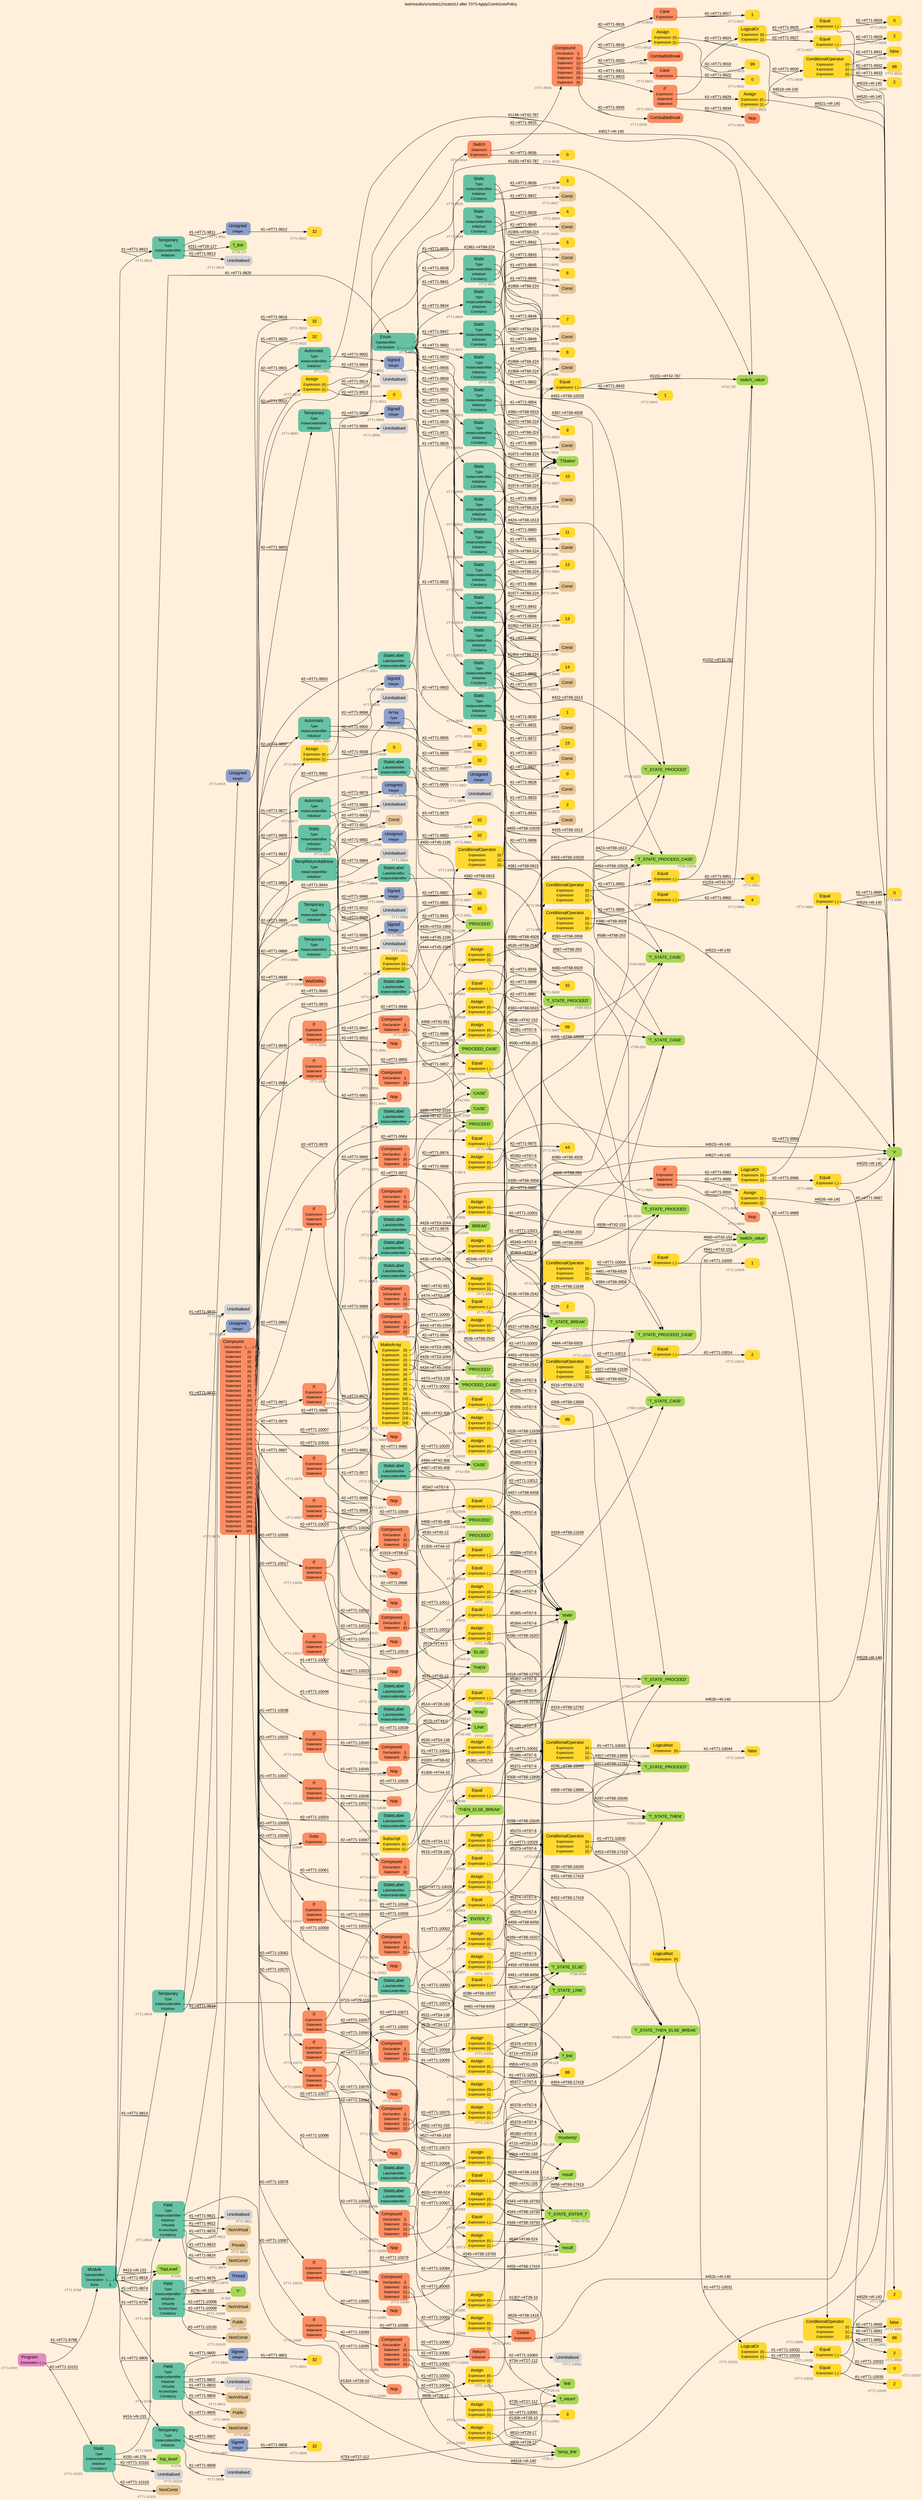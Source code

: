 digraph "test/results/sr/sctest12/sctest12 after T073-ApplyCombGotoPolicy" {
label = "test/results/sr/sctest12/sctest12 after T073-ApplyCombGotoPolicy"
labelloc = t
graph [
    rankdir = "LR"
    ranksep = 0.3
    bgcolor = antiquewhite1
    color = black
    fontcolor = black
    fontname = "Arial"
];
node [
    fontname = "Arial"
];
edge [
    fontname = "Arial"
];

// -------------------- node figure --------------------
// -------- block #T71-9797 ----------
"#T71-9797" [
    fillcolor = "/set28/4"
    xlabel = "#T71-9797"
    fontsize = "12"
    fontcolor = grey40
    shape = "plaintext"
    label = <<TABLE BORDER="0" CELLBORDER="0" CELLSPACING="0">
     <TR><TD><FONT COLOR="black" POINT-SIZE="15">Program</FONT></TD></TR>
     <TR><TD><FONT COLOR="black" POINT-SIZE="12">Declaration</FONT></TD><TD PORT="port0"><FONT COLOR="black" POINT-SIZE="12">{..}</FONT></TD></TR>
    </TABLE>>
    style = "rounded,filled"
];

// -------- block #T71-9798 ----------
"#T71-9798" [
    fillcolor = "/set28/1"
    xlabel = "#T71-9798"
    fontsize = "12"
    fontcolor = grey40
    shape = "plaintext"
    label = <<TABLE BORDER="0" CELLBORDER="0" CELLSPACING="0">
     <TR><TD><FONT COLOR="black" POINT-SIZE="15">Module</FONT></TD></TR>
     <TR><TD><FONT COLOR="black" POINT-SIZE="12">TypeIdentifier</FONT></TD><TD PORT="port0"></TD></TR>
     <TR><TD><FONT COLOR="black" POINT-SIZE="12">Declaration</FONT></TD><TD PORT="port1"><FONT COLOR="black" POINT-SIZE="12">{.......}</FONT></TD></TR>
     <TR><TD><FONT COLOR="black" POINT-SIZE="12">Base</FONT></TD><TD PORT="port2"><FONT COLOR="black" POINT-SIZE="12">{}</FONT></TD></TR>
    </TABLE>>
    style = "rounded,filled"
];

// -------- block #I-133 ----------
"#I-133" [
    fillcolor = "/set28/5"
    xlabel = "#I-133"
    fontsize = "12"
    fontcolor = grey40
    shape = "plaintext"
    label = <<TABLE BORDER="0" CELLBORDER="0" CELLSPACING="0">
     <TR><TD><FONT COLOR="black" POINT-SIZE="15">'TopLevel'</FONT></TD></TR>
    </TABLE>>
    style = "rounded,filled"
];

// -------- block #T71-9799 ----------
"#T71-9799" [
    fillcolor = "/set28/1"
    xlabel = "#T71-9799"
    fontsize = "12"
    fontcolor = grey40
    shape = "plaintext"
    label = <<TABLE BORDER="0" CELLBORDER="0" CELLSPACING="0">
     <TR><TD><FONT COLOR="black" POINT-SIZE="15">Field</FONT></TD></TR>
     <TR><TD><FONT COLOR="black" POINT-SIZE="12">Type</FONT></TD><TD PORT="port0"></TD></TR>
     <TR><TD><FONT COLOR="black" POINT-SIZE="12">InstanceIdentifier</FONT></TD><TD PORT="port1"></TD></TR>
     <TR><TD><FONT COLOR="black" POINT-SIZE="12">Initialiser</FONT></TD><TD PORT="port2"></TD></TR>
     <TR><TD><FONT COLOR="black" POINT-SIZE="12">Virtuality</FONT></TD><TD PORT="port3"></TD></TR>
     <TR><TD><FONT COLOR="black" POINT-SIZE="12">AccessSpec</FONT></TD><TD PORT="port4"></TD></TR>
     <TR><TD><FONT COLOR="black" POINT-SIZE="12">Constancy</FONT></TD><TD PORT="port5"></TD></TR>
    </TABLE>>
    style = "rounded,filled"
];

// -------- block #T71-9800 ----------
"#T71-9800" [
    fillcolor = "/set28/3"
    xlabel = "#T71-9800"
    fontsize = "12"
    fontcolor = grey40
    shape = "plaintext"
    label = <<TABLE BORDER="0" CELLBORDER="0" CELLSPACING="0">
     <TR><TD><FONT COLOR="black" POINT-SIZE="15">Signed</FONT></TD></TR>
     <TR><TD><FONT COLOR="black" POINT-SIZE="12">Integer</FONT></TD><TD PORT="port0"></TD></TR>
    </TABLE>>
    style = "rounded,filled"
];

// -------- block #T71-9801 ----------
"#T71-9801" [
    fillcolor = "/set28/6"
    xlabel = "#T71-9801"
    fontsize = "12"
    fontcolor = grey40
    shape = "plaintext"
    label = <<TABLE BORDER="0" CELLBORDER="0" CELLSPACING="0">
     <TR><TD><FONT COLOR="black" POINT-SIZE="15">32</FONT></TD></TR>
    </TABLE>>
    style = "rounded,filled"
];

// -------- block #I-140 ----------
"#I-140" [
    fillcolor = "/set28/5"
    xlabel = "#I-140"
    fontsize = "12"
    fontcolor = grey40
    shape = "plaintext"
    label = <<TABLE BORDER="0" CELLBORDER="0" CELLSPACING="0">
     <TR><TD><FONT COLOR="black" POINT-SIZE="15">'x'</FONT></TD></TR>
    </TABLE>>
    style = "rounded,filled"
];

// -------- block #T71-9802 ----------
"#T71-9802" [
    xlabel = "#T71-9802"
    fontsize = "12"
    fontcolor = grey40
    shape = "plaintext"
    label = <<TABLE BORDER="0" CELLBORDER="0" CELLSPACING="0">
     <TR><TD><FONT COLOR="black" POINT-SIZE="15">Uninitialised</FONT></TD></TR>
    </TABLE>>
    style = "rounded,filled"
];

// -------- block #T71-9803 ----------
"#T71-9803" [
    fillcolor = "/set28/7"
    xlabel = "#T71-9803"
    fontsize = "12"
    fontcolor = grey40
    shape = "plaintext"
    label = <<TABLE BORDER="0" CELLBORDER="0" CELLSPACING="0">
     <TR><TD><FONT COLOR="black" POINT-SIZE="15">NonVirtual</FONT></TD></TR>
    </TABLE>>
    style = "rounded,filled"
];

// -------- block #T71-9804 ----------
"#T71-9804" [
    fillcolor = "/set28/7"
    xlabel = "#T71-9804"
    fontsize = "12"
    fontcolor = grey40
    shape = "plaintext"
    label = <<TABLE BORDER="0" CELLBORDER="0" CELLSPACING="0">
     <TR><TD><FONT COLOR="black" POINT-SIZE="15">Public</FONT></TD></TR>
    </TABLE>>
    style = "rounded,filled"
];

// -------- block #T71-9805 ----------
"#T71-9805" [
    fillcolor = "/set28/7"
    xlabel = "#T71-9805"
    fontsize = "12"
    fontcolor = grey40
    shape = "plaintext"
    label = <<TABLE BORDER="0" CELLBORDER="0" CELLSPACING="0">
     <TR><TD><FONT COLOR="black" POINT-SIZE="15">NonConst</FONT></TD></TR>
    </TABLE>>
    style = "rounded,filled"
];

// -------- block #T71-9806 ----------
"#T71-9806" [
    fillcolor = "/set28/1"
    xlabel = "#T71-9806"
    fontsize = "12"
    fontcolor = grey40
    shape = "plaintext"
    label = <<TABLE BORDER="0" CELLBORDER="0" CELLSPACING="0">
     <TR><TD><FONT COLOR="black" POINT-SIZE="15">Temporary</FONT></TD></TR>
     <TR><TD><FONT COLOR="black" POINT-SIZE="12">Type</FONT></TD><TD PORT="port0"></TD></TR>
     <TR><TD><FONT COLOR="black" POINT-SIZE="12">InstanceIdentifier</FONT></TD><TD PORT="port1"></TD></TR>
     <TR><TD><FONT COLOR="black" POINT-SIZE="12">Initialiser</FONT></TD><TD PORT="port2"></TD></TR>
    </TABLE>>
    style = "rounded,filled"
];

// -------- block #T71-9807 ----------
"#T71-9807" [
    fillcolor = "/set28/3"
    xlabel = "#T71-9807"
    fontsize = "12"
    fontcolor = grey40
    shape = "plaintext"
    label = <<TABLE BORDER="0" CELLBORDER="0" CELLSPACING="0">
     <TR><TD><FONT COLOR="black" POINT-SIZE="15">Signed</FONT></TD></TR>
     <TR><TD><FONT COLOR="black" POINT-SIZE="12">Integer</FONT></TD><TD PORT="port0"></TD></TR>
    </TABLE>>
    style = "rounded,filled"
];

// -------- block #T71-9808 ----------
"#T71-9808" [
    fillcolor = "/set28/6"
    xlabel = "#T71-9808"
    fontsize = "12"
    fontcolor = grey40
    shape = "plaintext"
    label = <<TABLE BORDER="0" CELLBORDER="0" CELLSPACING="0">
     <TR><TD><FONT COLOR="black" POINT-SIZE="15">32</FONT></TD></TR>
    </TABLE>>
    style = "rounded,filled"
];

// -------- block #T27-112 ----------
"#T27-112" [
    fillcolor = "/set28/5"
    xlabel = "#T27-112"
    fontsize = "12"
    fontcolor = grey40
    shape = "plaintext"
    label = <<TABLE BORDER="0" CELLBORDER="0" CELLSPACING="0">
     <TR><TD><FONT COLOR="black" POINT-SIZE="15">'f_return'</FONT></TD></TR>
    </TABLE>>
    style = "rounded,filled"
];

// -------- block #T71-9809 ----------
"#T71-9809" [
    xlabel = "#T71-9809"
    fontsize = "12"
    fontcolor = grey40
    shape = "plaintext"
    label = <<TABLE BORDER="0" CELLBORDER="0" CELLSPACING="0">
     <TR><TD><FONT COLOR="black" POINT-SIZE="15">Uninitialised</FONT></TD></TR>
    </TABLE>>
    style = "rounded,filled"
];

// -------- block #T71-9810 ----------
"#T71-9810" [
    fillcolor = "/set28/1"
    xlabel = "#T71-9810"
    fontsize = "12"
    fontcolor = grey40
    shape = "plaintext"
    label = <<TABLE BORDER="0" CELLBORDER="0" CELLSPACING="0">
     <TR><TD><FONT COLOR="black" POINT-SIZE="15">Temporary</FONT></TD></TR>
     <TR><TD><FONT COLOR="black" POINT-SIZE="12">Type</FONT></TD><TD PORT="port0"></TD></TR>
     <TR><TD><FONT COLOR="black" POINT-SIZE="12">InstanceIdentifier</FONT></TD><TD PORT="port1"></TD></TR>
     <TR><TD><FONT COLOR="black" POINT-SIZE="12">Initialiser</FONT></TD><TD PORT="port2"></TD></TR>
    </TABLE>>
    style = "rounded,filled"
];

// -------- block #T71-9811 ----------
"#T71-9811" [
    fillcolor = "/set28/3"
    xlabel = "#T71-9811"
    fontsize = "12"
    fontcolor = grey40
    shape = "plaintext"
    label = <<TABLE BORDER="0" CELLBORDER="0" CELLSPACING="0">
     <TR><TD><FONT COLOR="black" POINT-SIZE="15">Unsigned</FONT></TD></TR>
     <TR><TD><FONT COLOR="black" POINT-SIZE="12">Integer</FONT></TD><TD PORT="port0"></TD></TR>
    </TABLE>>
    style = "rounded,filled"
];

// -------- block #T71-9812 ----------
"#T71-9812" [
    fillcolor = "/set28/6"
    xlabel = "#T71-9812"
    fontsize = "12"
    fontcolor = grey40
    shape = "plaintext"
    label = <<TABLE BORDER="0" CELLBORDER="0" CELLSPACING="0">
     <TR><TD><FONT COLOR="black" POINT-SIZE="15">32</FONT></TD></TR>
    </TABLE>>
    style = "rounded,filled"
];

// -------- block #T28-127 ----------
"#T28-127" [
    fillcolor = "/set28/5"
    xlabel = "#T28-127"
    fontsize = "12"
    fontcolor = grey40
    shape = "plaintext"
    label = <<TABLE BORDER="0" CELLBORDER="0" CELLSPACING="0">
     <TR><TD><FONT COLOR="black" POINT-SIZE="15">'f_link'</FONT></TD></TR>
    </TABLE>>
    style = "rounded,filled"
];

// -------- block #T71-9813 ----------
"#T71-9813" [
    xlabel = "#T71-9813"
    fontsize = "12"
    fontcolor = grey40
    shape = "plaintext"
    label = <<TABLE BORDER="0" CELLBORDER="0" CELLSPACING="0">
     <TR><TD><FONT COLOR="black" POINT-SIZE="15">Uninitialised</FONT></TD></TR>
    </TABLE>>
    style = "rounded,filled"
];

// -------- block #T71-9814 ----------
"#T71-9814" [
    fillcolor = "/set28/1"
    xlabel = "#T71-9814"
    fontsize = "12"
    fontcolor = grey40
    shape = "plaintext"
    label = <<TABLE BORDER="0" CELLBORDER="0" CELLSPACING="0">
     <TR><TD><FONT COLOR="black" POINT-SIZE="15">Temporary</FONT></TD></TR>
     <TR><TD><FONT COLOR="black" POINT-SIZE="12">Type</FONT></TD><TD PORT="port0"></TD></TR>
     <TR><TD><FONT COLOR="black" POINT-SIZE="12">InstanceIdentifier</FONT></TD><TD PORT="port1"></TD></TR>
     <TR><TD><FONT COLOR="black" POINT-SIZE="12">Initialiser</FONT></TD><TD PORT="port2"></TD></TR>
    </TABLE>>
    style = "rounded,filled"
];

// -------- block #T71-9815 ----------
"#T71-9815" [
    fillcolor = "/set28/3"
    xlabel = "#T71-9815"
    fontsize = "12"
    fontcolor = grey40
    shape = "plaintext"
    label = <<TABLE BORDER="0" CELLBORDER="0" CELLSPACING="0">
     <TR><TD><FONT COLOR="black" POINT-SIZE="15">Unsigned</FONT></TD></TR>
     <TR><TD><FONT COLOR="black" POINT-SIZE="12">Integer</FONT></TD><TD PORT="port0"></TD></TR>
    </TABLE>>
    style = "rounded,filled"
];

// -------- block #T71-9816 ----------
"#T71-9816" [
    fillcolor = "/set28/6"
    xlabel = "#T71-9816"
    fontsize = "12"
    fontcolor = grey40
    shape = "plaintext"
    label = <<TABLE BORDER="0" CELLBORDER="0" CELLSPACING="0">
     <TR><TD><FONT COLOR="black" POINT-SIZE="15">32</FONT></TD></TR>
    </TABLE>>
    style = "rounded,filled"
];

// -------- block #T29-119 ----------
"#T29-119" [
    fillcolor = "/set28/5"
    xlabel = "#T29-119"
    fontsize = "12"
    fontcolor = grey40
    shape = "plaintext"
    label = <<TABLE BORDER="0" CELLBORDER="0" CELLSPACING="0">
     <TR><TD><FONT COLOR="black" POINT-SIZE="15">'f_link'</FONT></TD></TR>
    </TABLE>>
    style = "rounded,filled"
];

// -------- block #T71-9817 ----------
"#T71-9817" [
    xlabel = "#T71-9817"
    fontsize = "12"
    fontcolor = grey40
    shape = "plaintext"
    label = <<TABLE BORDER="0" CELLBORDER="0" CELLSPACING="0">
     <TR><TD><FONT COLOR="black" POINT-SIZE="15">Uninitialised</FONT></TD></TR>
    </TABLE>>
    style = "rounded,filled"
];

// -------- block #T71-9818 ----------
"#T71-9818" [
    fillcolor = "/set28/1"
    xlabel = "#T71-9818"
    fontsize = "12"
    fontcolor = grey40
    shape = "plaintext"
    label = <<TABLE BORDER="0" CELLBORDER="0" CELLSPACING="0">
     <TR><TD><FONT COLOR="black" POINT-SIZE="15">Field</FONT></TD></TR>
     <TR><TD><FONT COLOR="black" POINT-SIZE="12">Type</FONT></TD><TD PORT="port0"></TD></TR>
     <TR><TD><FONT COLOR="black" POINT-SIZE="12">InstanceIdentifier</FONT></TD><TD PORT="port1"></TD></TR>
     <TR><TD><FONT COLOR="black" POINT-SIZE="12">Initialiser</FONT></TD><TD PORT="port2"></TD></TR>
     <TR><TD><FONT COLOR="black" POINT-SIZE="12">Virtuality</FONT></TD><TD PORT="port3"></TD></TR>
     <TR><TD><FONT COLOR="black" POINT-SIZE="12">AccessSpec</FONT></TD><TD PORT="port4"></TD></TR>
     <TR><TD><FONT COLOR="black" POINT-SIZE="12">Constancy</FONT></TD><TD PORT="port5"></TD></TR>
    </TABLE>>
    style = "rounded,filled"
];

// -------- block #T71-9819 ----------
"#T71-9819" [
    fillcolor = "/set28/3"
    xlabel = "#T71-9819"
    fontsize = "12"
    fontcolor = grey40
    shape = "plaintext"
    label = <<TABLE BORDER="0" CELLBORDER="0" CELLSPACING="0">
     <TR><TD><FONT COLOR="black" POINT-SIZE="15">Unsigned</FONT></TD></TR>
     <TR><TD><FONT COLOR="black" POINT-SIZE="12">Integer</FONT></TD><TD PORT="port0"></TD></TR>
    </TABLE>>
    style = "rounded,filled"
];

// -------- block #T71-9820 ----------
"#T71-9820" [
    fillcolor = "/set28/6"
    xlabel = "#T71-9820"
    fontsize = "12"
    fontcolor = grey40
    shape = "plaintext"
    label = <<TABLE BORDER="0" CELLBORDER="0" CELLSPACING="0">
     <TR><TD><FONT COLOR="black" POINT-SIZE="15">32</FONT></TD></TR>
    </TABLE>>
    style = "rounded,filled"
];

// -------- block #T28-10 ----------
"#T28-10" [
    fillcolor = "/set28/5"
    xlabel = "#T28-10"
    fontsize = "12"
    fontcolor = grey40
    shape = "plaintext"
    label = <<TABLE BORDER="0" CELLBORDER="0" CELLSPACING="0">
     <TR><TD><FONT COLOR="black" POINT-SIZE="15">'link'</FONT></TD></TR>
    </TABLE>>
    style = "rounded,filled"
];

// -------- block #T71-9821 ----------
"#T71-9821" [
    xlabel = "#T71-9821"
    fontsize = "12"
    fontcolor = grey40
    shape = "plaintext"
    label = <<TABLE BORDER="0" CELLBORDER="0" CELLSPACING="0">
     <TR><TD><FONT COLOR="black" POINT-SIZE="15">Uninitialised</FONT></TD></TR>
    </TABLE>>
    style = "rounded,filled"
];

// -------- block #T71-9822 ----------
"#T71-9822" [
    fillcolor = "/set28/7"
    xlabel = "#T71-9822"
    fontsize = "12"
    fontcolor = grey40
    shape = "plaintext"
    label = <<TABLE BORDER="0" CELLBORDER="0" CELLSPACING="0">
     <TR><TD><FONT COLOR="black" POINT-SIZE="15">NonVirtual</FONT></TD></TR>
    </TABLE>>
    style = "rounded,filled"
];

// -------- block #T71-9823 ----------
"#T71-9823" [
    fillcolor = "/set28/7"
    xlabel = "#T71-9823"
    fontsize = "12"
    fontcolor = grey40
    shape = "plaintext"
    label = <<TABLE BORDER="0" CELLBORDER="0" CELLSPACING="0">
     <TR><TD><FONT COLOR="black" POINT-SIZE="15">Private</FONT></TD></TR>
    </TABLE>>
    style = "rounded,filled"
];

// -------- block #T71-9824 ----------
"#T71-9824" [
    fillcolor = "/set28/7"
    xlabel = "#T71-9824"
    fontsize = "12"
    fontcolor = grey40
    shape = "plaintext"
    label = <<TABLE BORDER="0" CELLBORDER="0" CELLSPACING="0">
     <TR><TD><FONT COLOR="black" POINT-SIZE="15">NonConst</FONT></TD></TR>
    </TABLE>>
    style = "rounded,filled"
];

// -------- block #T71-9825 ----------
"#T71-9825" [
    fillcolor = "/set28/1"
    xlabel = "#T71-9825"
    fontsize = "12"
    fontcolor = grey40
    shape = "plaintext"
    label = <<TABLE BORDER="0" CELLBORDER="0" CELLSPACING="0">
     <TR><TD><FONT COLOR="black" POINT-SIZE="15">Enum</FONT></TD></TR>
     <TR><TD><FONT COLOR="black" POINT-SIZE="12">TypeIdentifier</FONT></TD><TD PORT="port0"></TD></TR>
     <TR><TD><FONT COLOR="black" POINT-SIZE="12">Declaration</FONT></TD><TD PORT="port1"><FONT COLOR="black" POINT-SIZE="12">{................}</FONT></TD></TR>
    </TABLE>>
    style = "rounded,filled"
];

// -------- block #T68-224 ----------
"#T68-224" [
    fillcolor = "/set28/5"
    xlabel = "#T68-224"
    fontsize = "12"
    fontcolor = grey40
    shape = "plaintext"
    label = <<TABLE BORDER="0" CELLBORDER="0" CELLSPACING="0">
     <TR><TD><FONT COLOR="black" POINT-SIZE="15">'TStates'</FONT></TD></TR>
    </TABLE>>
    style = "rounded,filled"
];

// -------- block #T71-9826 ----------
"#T71-9826" [
    fillcolor = "/set28/1"
    xlabel = "#T71-9826"
    fontsize = "12"
    fontcolor = grey40
    shape = "plaintext"
    label = <<TABLE BORDER="0" CELLBORDER="0" CELLSPACING="0">
     <TR><TD><FONT COLOR="black" POINT-SIZE="15">Static</FONT></TD></TR>
     <TR><TD><FONT COLOR="black" POINT-SIZE="12">Type</FONT></TD><TD PORT="port0"></TD></TR>
     <TR><TD><FONT COLOR="black" POINT-SIZE="12">InstanceIdentifier</FONT></TD><TD PORT="port1"></TD></TR>
     <TR><TD><FONT COLOR="black" POINT-SIZE="12">Initialiser</FONT></TD><TD PORT="port2"></TD></TR>
     <TR><TD><FONT COLOR="black" POINT-SIZE="12">Constancy</FONT></TD><TD PORT="port3"></TD></TR>
    </TABLE>>
    style = "rounded,filled"
];

// -------- block #T68-263 ----------
"#T68-263" [
    fillcolor = "/set28/5"
    xlabel = "#T68-263"
    fontsize = "12"
    fontcolor = grey40
    shape = "plaintext"
    label = <<TABLE BORDER="0" CELLBORDER="0" CELLSPACING="0">
     <TR><TD><FONT COLOR="black" POINT-SIZE="15">'T_STATE_CASE'</FONT></TD></TR>
    </TABLE>>
    style = "rounded,filled"
];

// -------- block #T71-9827 ----------
"#T71-9827" [
    fillcolor = "/set28/6"
    xlabel = "#T71-9827"
    fontsize = "12"
    fontcolor = grey40
    shape = "plaintext"
    label = <<TABLE BORDER="0" CELLBORDER="0" CELLSPACING="0">
     <TR><TD><FONT COLOR="black" POINT-SIZE="15">0</FONT></TD></TR>
    </TABLE>>
    style = "rounded,filled"
];

// -------- block #T71-9828 ----------
"#T71-9828" [
    fillcolor = "/set28/7"
    xlabel = "#T71-9828"
    fontsize = "12"
    fontcolor = grey40
    shape = "plaintext"
    label = <<TABLE BORDER="0" CELLBORDER="0" CELLSPACING="0">
     <TR><TD><FONT COLOR="black" POINT-SIZE="15">Const</FONT></TD></TR>
    </TABLE>>
    style = "rounded,filled"
];

// -------- block #T71-9829 ----------
"#T71-9829" [
    fillcolor = "/set28/1"
    xlabel = "#T71-9829"
    fontsize = "12"
    fontcolor = grey40
    shape = "plaintext"
    label = <<TABLE BORDER="0" CELLBORDER="0" CELLSPACING="0">
     <TR><TD><FONT COLOR="black" POINT-SIZE="15">Static</FONT></TD></TR>
     <TR><TD><FONT COLOR="black" POINT-SIZE="12">Type</FONT></TD><TD PORT="port0"></TD></TR>
     <TR><TD><FONT COLOR="black" POINT-SIZE="12">InstanceIdentifier</FONT></TD><TD PORT="port1"></TD></TR>
     <TR><TD><FONT COLOR="black" POINT-SIZE="12">Initialiser</FONT></TD><TD PORT="port2"></TD></TR>
     <TR><TD><FONT COLOR="black" POINT-SIZE="12">Constancy</FONT></TD><TD PORT="port3"></TD></TR>
    </TABLE>>
    style = "rounded,filled"
];

// -------- block #T68-1613 ----------
"#T68-1613" [
    fillcolor = "/set28/5"
    xlabel = "#T68-1613"
    fontsize = "12"
    fontcolor = grey40
    shape = "plaintext"
    label = <<TABLE BORDER="0" CELLBORDER="0" CELLSPACING="0">
     <TR><TD><FONT COLOR="black" POINT-SIZE="15">'T_STATE_PROCEED'</FONT></TD></TR>
    </TABLE>>
    style = "rounded,filled"
];

// -------- block #T71-9830 ----------
"#T71-9830" [
    fillcolor = "/set28/6"
    xlabel = "#T71-9830"
    fontsize = "12"
    fontcolor = grey40
    shape = "plaintext"
    label = <<TABLE BORDER="0" CELLBORDER="0" CELLSPACING="0">
     <TR><TD><FONT COLOR="black" POINT-SIZE="15">1</FONT></TD></TR>
    </TABLE>>
    style = "rounded,filled"
];

// -------- block #T71-9831 ----------
"#T71-9831" [
    fillcolor = "/set28/7"
    xlabel = "#T71-9831"
    fontsize = "12"
    fontcolor = grey40
    shape = "plaintext"
    label = <<TABLE BORDER="0" CELLBORDER="0" CELLSPACING="0">
     <TR><TD><FONT COLOR="black" POINT-SIZE="15">Const</FONT></TD></TR>
    </TABLE>>
    style = "rounded,filled"
];

// -------- block #T71-9832 ----------
"#T71-9832" [
    fillcolor = "/set28/1"
    xlabel = "#T71-9832"
    fontsize = "12"
    fontcolor = grey40
    shape = "plaintext"
    label = <<TABLE BORDER="0" CELLBORDER="0" CELLSPACING="0">
     <TR><TD><FONT COLOR="black" POINT-SIZE="15">Static</FONT></TD></TR>
     <TR><TD><FONT COLOR="black" POINT-SIZE="12">Type</FONT></TD><TD PORT="port0"></TD></TR>
     <TR><TD><FONT COLOR="black" POINT-SIZE="12">InstanceIdentifier</FONT></TD><TD PORT="port1"></TD></TR>
     <TR><TD><FONT COLOR="black" POINT-SIZE="12">Initialiser</FONT></TD><TD PORT="port2"></TD></TR>
     <TR><TD><FONT COLOR="black" POINT-SIZE="12">Constancy</FONT></TD><TD PORT="port3"></TD></TR>
    </TABLE>>
    style = "rounded,filled"
];

// -------- block #T68-2542 ----------
"#T68-2542" [
    fillcolor = "/set28/5"
    xlabel = "#T68-2542"
    fontsize = "12"
    fontcolor = grey40
    shape = "plaintext"
    label = <<TABLE BORDER="0" CELLBORDER="0" CELLSPACING="0">
     <TR><TD><FONT COLOR="black" POINT-SIZE="15">'T_STATE_BREAK'</FONT></TD></TR>
    </TABLE>>
    style = "rounded,filled"
];

// -------- block #T71-9833 ----------
"#T71-9833" [
    fillcolor = "/set28/6"
    xlabel = "#T71-9833"
    fontsize = "12"
    fontcolor = grey40
    shape = "plaintext"
    label = <<TABLE BORDER="0" CELLBORDER="0" CELLSPACING="0">
     <TR><TD><FONT COLOR="black" POINT-SIZE="15">2</FONT></TD></TR>
    </TABLE>>
    style = "rounded,filled"
];

// -------- block #T71-9834 ----------
"#T71-9834" [
    fillcolor = "/set28/7"
    xlabel = "#T71-9834"
    fontsize = "12"
    fontcolor = grey40
    shape = "plaintext"
    label = <<TABLE BORDER="0" CELLBORDER="0" CELLSPACING="0">
     <TR><TD><FONT COLOR="black" POINT-SIZE="15">Const</FONT></TD></TR>
    </TABLE>>
    style = "rounded,filled"
];

// -------- block #T71-9835 ----------
"#T71-9835" [
    fillcolor = "/set28/1"
    xlabel = "#T71-9835"
    fontsize = "12"
    fontcolor = grey40
    shape = "plaintext"
    label = <<TABLE BORDER="0" CELLBORDER="0" CELLSPACING="0">
     <TR><TD><FONT COLOR="black" POINT-SIZE="15">Static</FONT></TD></TR>
     <TR><TD><FONT COLOR="black" POINT-SIZE="12">Type</FONT></TD><TD PORT="port0"></TD></TR>
     <TR><TD><FONT COLOR="black" POINT-SIZE="12">InstanceIdentifier</FONT></TD><TD PORT="port1"></TD></TR>
     <TR><TD><FONT COLOR="black" POINT-SIZE="12">Initialiser</FONT></TD><TD PORT="port2"></TD></TR>
     <TR><TD><FONT COLOR="black" POINT-SIZE="12">Constancy</FONT></TD><TD PORT="port3"></TD></TR>
    </TABLE>>
    style = "rounded,filled"
];

// -------- block #T68-3958 ----------
"#T68-3958" [
    fillcolor = "/set28/5"
    xlabel = "#T68-3958"
    fontsize = "12"
    fontcolor = grey40
    shape = "plaintext"
    label = <<TABLE BORDER="0" CELLBORDER="0" CELLSPACING="0">
     <TR><TD><FONT COLOR="black" POINT-SIZE="15">'T_STATE_PROCEED'</FONT></TD></TR>
    </TABLE>>
    style = "rounded,filled"
];

// -------- block #T71-9836 ----------
"#T71-9836" [
    fillcolor = "/set28/6"
    xlabel = "#T71-9836"
    fontsize = "12"
    fontcolor = grey40
    shape = "plaintext"
    label = <<TABLE BORDER="0" CELLBORDER="0" CELLSPACING="0">
     <TR><TD><FONT COLOR="black" POINT-SIZE="15">3</FONT></TD></TR>
    </TABLE>>
    style = "rounded,filled"
];

// -------- block #T71-9837 ----------
"#T71-9837" [
    fillcolor = "/set28/7"
    xlabel = "#T71-9837"
    fontsize = "12"
    fontcolor = grey40
    shape = "plaintext"
    label = <<TABLE BORDER="0" CELLBORDER="0" CELLSPACING="0">
     <TR><TD><FONT COLOR="black" POINT-SIZE="15">Const</FONT></TD></TR>
    </TABLE>>
    style = "rounded,filled"
];

// -------- block #T71-9838 ----------
"#T71-9838" [
    fillcolor = "/set28/1"
    xlabel = "#T71-9838"
    fontsize = "12"
    fontcolor = grey40
    shape = "plaintext"
    label = <<TABLE BORDER="0" CELLBORDER="0" CELLSPACING="0">
     <TR><TD><FONT COLOR="black" POINT-SIZE="15">Static</FONT></TD></TR>
     <TR><TD><FONT COLOR="black" POINT-SIZE="12">Type</FONT></TD><TD PORT="port0"></TD></TR>
     <TR><TD><FONT COLOR="black" POINT-SIZE="12">InstanceIdentifier</FONT></TD><TD PORT="port1"></TD></TR>
     <TR><TD><FONT COLOR="black" POINT-SIZE="12">Initialiser</FONT></TD><TD PORT="port2"></TD></TR>
     <TR><TD><FONT COLOR="black" POINT-SIZE="12">Constancy</FONT></TD><TD PORT="port3"></TD></TR>
    </TABLE>>
    style = "rounded,filled"
];

// -------- block #T68-4928 ----------
"#T68-4928" [
    fillcolor = "/set28/5"
    xlabel = "#T68-4928"
    fontsize = "12"
    fontcolor = grey40
    shape = "plaintext"
    label = <<TABLE BORDER="0" CELLBORDER="0" CELLSPACING="0">
     <TR><TD><FONT COLOR="black" POINT-SIZE="15">'T_STATE_CASE'</FONT></TD></TR>
    </TABLE>>
    style = "rounded,filled"
];

// -------- block #T71-9839 ----------
"#T71-9839" [
    fillcolor = "/set28/6"
    xlabel = "#T71-9839"
    fontsize = "12"
    fontcolor = grey40
    shape = "plaintext"
    label = <<TABLE BORDER="0" CELLBORDER="0" CELLSPACING="0">
     <TR><TD><FONT COLOR="black" POINT-SIZE="15">4</FONT></TD></TR>
    </TABLE>>
    style = "rounded,filled"
];

// -------- block #T71-9840 ----------
"#T71-9840" [
    fillcolor = "/set28/7"
    xlabel = "#T71-9840"
    fontsize = "12"
    fontcolor = grey40
    shape = "plaintext"
    label = <<TABLE BORDER="0" CELLBORDER="0" CELLSPACING="0">
     <TR><TD><FONT COLOR="black" POINT-SIZE="15">Const</FONT></TD></TR>
    </TABLE>>
    style = "rounded,filled"
];

// -------- block #T71-9841 ----------
"#T71-9841" [
    fillcolor = "/set28/1"
    xlabel = "#T71-9841"
    fontsize = "12"
    fontcolor = grey40
    shape = "plaintext"
    label = <<TABLE BORDER="0" CELLBORDER="0" CELLSPACING="0">
     <TR><TD><FONT COLOR="black" POINT-SIZE="15">Static</FONT></TD></TR>
     <TR><TD><FONT COLOR="black" POINT-SIZE="12">Type</FONT></TD><TD PORT="port0"></TD></TR>
     <TR><TD><FONT COLOR="black" POINT-SIZE="12">InstanceIdentifier</FONT></TD><TD PORT="port1"></TD></TR>
     <TR><TD><FONT COLOR="black" POINT-SIZE="12">Initialiser</FONT></TD><TD PORT="port2"></TD></TR>
     <TR><TD><FONT COLOR="black" POINT-SIZE="12">Constancy</FONT></TD><TD PORT="port3"></TD></TR>
    </TABLE>>
    style = "rounded,filled"
];

// -------- block #T68-5915 ----------
"#T68-5915" [
    fillcolor = "/set28/5"
    xlabel = "#T68-5915"
    fontsize = "12"
    fontcolor = grey40
    shape = "plaintext"
    label = <<TABLE BORDER="0" CELLBORDER="0" CELLSPACING="0">
     <TR><TD><FONT COLOR="black" POINT-SIZE="15">'T_STATE_PROCEED'</FONT></TD></TR>
    </TABLE>>
    style = "rounded,filled"
];

// -------- block #T71-9842 ----------
"#T71-9842" [
    fillcolor = "/set28/6"
    xlabel = "#T71-9842"
    fontsize = "12"
    fontcolor = grey40
    shape = "plaintext"
    label = <<TABLE BORDER="0" CELLBORDER="0" CELLSPACING="0">
     <TR><TD><FONT COLOR="black" POINT-SIZE="15">5</FONT></TD></TR>
    </TABLE>>
    style = "rounded,filled"
];

// -------- block #T71-9843 ----------
"#T71-9843" [
    fillcolor = "/set28/7"
    xlabel = "#T71-9843"
    fontsize = "12"
    fontcolor = grey40
    shape = "plaintext"
    label = <<TABLE BORDER="0" CELLBORDER="0" CELLSPACING="0">
     <TR><TD><FONT COLOR="black" POINT-SIZE="15">Const</FONT></TD></TR>
    </TABLE>>
    style = "rounded,filled"
];

// -------- block #T71-9844 ----------
"#T71-9844" [
    fillcolor = "/set28/1"
    xlabel = "#T71-9844"
    fontsize = "12"
    fontcolor = grey40
    shape = "plaintext"
    label = <<TABLE BORDER="0" CELLBORDER="0" CELLSPACING="0">
     <TR><TD><FONT COLOR="black" POINT-SIZE="15">Static</FONT></TD></TR>
     <TR><TD><FONT COLOR="black" POINT-SIZE="12">Type</FONT></TD><TD PORT="port0"></TD></TR>
     <TR><TD><FONT COLOR="black" POINT-SIZE="12">InstanceIdentifier</FONT></TD><TD PORT="port1"></TD></TR>
     <TR><TD><FONT COLOR="black" POINT-SIZE="12">Initialiser</FONT></TD><TD PORT="port2"></TD></TR>
     <TR><TD><FONT COLOR="black" POINT-SIZE="12">Constancy</FONT></TD><TD PORT="port3"></TD></TR>
    </TABLE>>
    style = "rounded,filled"
];

// -------- block #T68-6929 ----------
"#T68-6929" [
    fillcolor = "/set28/5"
    xlabel = "#T68-6929"
    fontsize = "12"
    fontcolor = grey40
    shape = "plaintext"
    label = <<TABLE BORDER="0" CELLBORDER="0" CELLSPACING="0">
     <TR><TD><FONT COLOR="black" POINT-SIZE="15">'T_STATE_PROCEED_CASE'</FONT></TD></TR>
    </TABLE>>
    style = "rounded,filled"
];

// -------- block #T71-9845 ----------
"#T71-9845" [
    fillcolor = "/set28/6"
    xlabel = "#T71-9845"
    fontsize = "12"
    fontcolor = grey40
    shape = "plaintext"
    label = <<TABLE BORDER="0" CELLBORDER="0" CELLSPACING="0">
     <TR><TD><FONT COLOR="black" POINT-SIZE="15">6</FONT></TD></TR>
    </TABLE>>
    style = "rounded,filled"
];

// -------- block #T71-9846 ----------
"#T71-9846" [
    fillcolor = "/set28/7"
    xlabel = "#T71-9846"
    fontsize = "12"
    fontcolor = grey40
    shape = "plaintext"
    label = <<TABLE BORDER="0" CELLBORDER="0" CELLSPACING="0">
     <TR><TD><FONT COLOR="black" POINT-SIZE="15">Const</FONT></TD></TR>
    </TABLE>>
    style = "rounded,filled"
];

// -------- block #T71-9847 ----------
"#T71-9847" [
    fillcolor = "/set28/1"
    xlabel = "#T71-9847"
    fontsize = "12"
    fontcolor = grey40
    shape = "plaintext"
    label = <<TABLE BORDER="0" CELLBORDER="0" CELLSPACING="0">
     <TR><TD><FONT COLOR="black" POINT-SIZE="15">Static</FONT></TD></TR>
     <TR><TD><FONT COLOR="black" POINT-SIZE="12">Type</FONT></TD><TD PORT="port0"></TD></TR>
     <TR><TD><FONT COLOR="black" POINT-SIZE="12">InstanceIdentifier</FONT></TD><TD PORT="port1"></TD></TR>
     <TR><TD><FONT COLOR="black" POINT-SIZE="12">Initialiser</FONT></TD><TD PORT="port2"></TD></TR>
     <TR><TD><FONT COLOR="black" POINT-SIZE="12">Constancy</FONT></TD><TD PORT="port3"></TD></TR>
    </TABLE>>
    style = "rounded,filled"
];

// -------- block #T68-8458 ----------
"#T68-8458" [
    fillcolor = "/set28/5"
    xlabel = "#T68-8458"
    fontsize = "12"
    fontcolor = grey40
    shape = "plaintext"
    label = <<TABLE BORDER="0" CELLBORDER="0" CELLSPACING="0">
     <TR><TD><FONT COLOR="black" POINT-SIZE="15">'T_STATE_ELSE'</FONT></TD></TR>
    </TABLE>>
    style = "rounded,filled"
];

// -------- block #T71-9848 ----------
"#T71-9848" [
    fillcolor = "/set28/6"
    xlabel = "#T71-9848"
    fontsize = "12"
    fontcolor = grey40
    shape = "plaintext"
    label = <<TABLE BORDER="0" CELLBORDER="0" CELLSPACING="0">
     <TR><TD><FONT COLOR="black" POINT-SIZE="15">7</FONT></TD></TR>
    </TABLE>>
    style = "rounded,filled"
];

// -------- block #T71-9849 ----------
"#T71-9849" [
    fillcolor = "/set28/7"
    xlabel = "#T71-9849"
    fontsize = "12"
    fontcolor = grey40
    shape = "plaintext"
    label = <<TABLE BORDER="0" CELLBORDER="0" CELLSPACING="0">
     <TR><TD><FONT COLOR="black" POINT-SIZE="15">Const</FONT></TD></TR>
    </TABLE>>
    style = "rounded,filled"
];

// -------- block #T71-9850 ----------
"#T71-9850" [
    fillcolor = "/set28/1"
    xlabel = "#T71-9850"
    fontsize = "12"
    fontcolor = grey40
    shape = "plaintext"
    label = <<TABLE BORDER="0" CELLBORDER="0" CELLSPACING="0">
     <TR><TD><FONT COLOR="black" POINT-SIZE="15">Static</FONT></TD></TR>
     <TR><TD><FONT COLOR="black" POINT-SIZE="12">Type</FONT></TD><TD PORT="port0"></TD></TR>
     <TR><TD><FONT COLOR="black" POINT-SIZE="12">InstanceIdentifier</FONT></TD><TD PORT="port1"></TD></TR>
     <TR><TD><FONT COLOR="black" POINT-SIZE="12">Initialiser</FONT></TD><TD PORT="port2"></TD></TR>
     <TR><TD><FONT COLOR="black" POINT-SIZE="12">Constancy</FONT></TD><TD PORT="port3"></TD></TR>
    </TABLE>>
    style = "rounded,filled"
];

// -------- block #T68-10028 ----------
"#T68-10028" [
    fillcolor = "/set28/5"
    xlabel = "#T68-10028"
    fontsize = "12"
    fontcolor = grey40
    shape = "plaintext"
    label = <<TABLE BORDER="0" CELLBORDER="0" CELLSPACING="0">
     <TR><TD><FONT COLOR="black" POINT-SIZE="15">'T_STATE_PROCEED_CASE'</FONT></TD></TR>
    </TABLE>>
    style = "rounded,filled"
];

// -------- block #T71-9851 ----------
"#T71-9851" [
    fillcolor = "/set28/6"
    xlabel = "#T71-9851"
    fontsize = "12"
    fontcolor = grey40
    shape = "plaintext"
    label = <<TABLE BORDER="0" CELLBORDER="0" CELLSPACING="0">
     <TR><TD><FONT COLOR="black" POINT-SIZE="15">8</FONT></TD></TR>
    </TABLE>>
    style = "rounded,filled"
];

// -------- block #T71-9852 ----------
"#T71-9852" [
    fillcolor = "/set28/7"
    xlabel = "#T71-9852"
    fontsize = "12"
    fontcolor = grey40
    shape = "plaintext"
    label = <<TABLE BORDER="0" CELLBORDER="0" CELLSPACING="0">
     <TR><TD><FONT COLOR="black" POINT-SIZE="15">Const</FONT></TD></TR>
    </TABLE>>
    style = "rounded,filled"
];

// -------- block #T71-9853 ----------
"#T71-9853" [
    fillcolor = "/set28/1"
    xlabel = "#T71-9853"
    fontsize = "12"
    fontcolor = grey40
    shape = "plaintext"
    label = <<TABLE BORDER="0" CELLBORDER="0" CELLSPACING="0">
     <TR><TD><FONT COLOR="black" POINT-SIZE="15">Static</FONT></TD></TR>
     <TR><TD><FONT COLOR="black" POINT-SIZE="12">Type</FONT></TD><TD PORT="port0"></TD></TR>
     <TR><TD><FONT COLOR="black" POINT-SIZE="12">InstanceIdentifier</FONT></TD><TD PORT="port1"></TD></TR>
     <TR><TD><FONT COLOR="black" POINT-SIZE="12">Initialiser</FONT></TD><TD PORT="port2"></TD></TR>
     <TR><TD><FONT COLOR="black" POINT-SIZE="12">Constancy</FONT></TD><TD PORT="port3"></TD></TR>
    </TABLE>>
    style = "rounded,filled"
];

// -------- block #T68-11639 ----------
"#T68-11639" [
    fillcolor = "/set28/5"
    xlabel = "#T68-11639"
    fontsize = "12"
    fontcolor = grey40
    shape = "plaintext"
    label = <<TABLE BORDER="0" CELLBORDER="0" CELLSPACING="0">
     <TR><TD><FONT COLOR="black" POINT-SIZE="15">'T_STATE_CASE'</FONT></TD></TR>
    </TABLE>>
    style = "rounded,filled"
];

// -------- block #T71-9854 ----------
"#T71-9854" [
    fillcolor = "/set28/6"
    xlabel = "#T71-9854"
    fontsize = "12"
    fontcolor = grey40
    shape = "plaintext"
    label = <<TABLE BORDER="0" CELLBORDER="0" CELLSPACING="0">
     <TR><TD><FONT COLOR="black" POINT-SIZE="15">9</FONT></TD></TR>
    </TABLE>>
    style = "rounded,filled"
];

// -------- block #T71-9855 ----------
"#T71-9855" [
    fillcolor = "/set28/7"
    xlabel = "#T71-9855"
    fontsize = "12"
    fontcolor = grey40
    shape = "plaintext"
    label = <<TABLE BORDER="0" CELLBORDER="0" CELLSPACING="0">
     <TR><TD><FONT COLOR="black" POINT-SIZE="15">Const</FONT></TD></TR>
    </TABLE>>
    style = "rounded,filled"
];

// -------- block #T71-9856 ----------
"#T71-9856" [
    fillcolor = "/set28/1"
    xlabel = "#T71-9856"
    fontsize = "12"
    fontcolor = grey40
    shape = "plaintext"
    label = <<TABLE BORDER="0" CELLBORDER="0" CELLSPACING="0">
     <TR><TD><FONT COLOR="black" POINT-SIZE="15">Static</FONT></TD></TR>
     <TR><TD><FONT COLOR="black" POINT-SIZE="12">Type</FONT></TD><TD PORT="port0"></TD></TR>
     <TR><TD><FONT COLOR="black" POINT-SIZE="12">InstanceIdentifier</FONT></TD><TD PORT="port1"></TD></TR>
     <TR><TD><FONT COLOR="black" POINT-SIZE="12">Initialiser</FONT></TD><TD PORT="port2"></TD></TR>
     <TR><TD><FONT COLOR="black" POINT-SIZE="12">Constancy</FONT></TD><TD PORT="port3"></TD></TR>
    </TABLE>>
    style = "rounded,filled"
];

// -------- block #T68-12762 ----------
"#T68-12762" [
    fillcolor = "/set28/5"
    xlabel = "#T68-12762"
    fontsize = "12"
    fontcolor = grey40
    shape = "plaintext"
    label = <<TABLE BORDER="0" CELLBORDER="0" CELLSPACING="0">
     <TR><TD><FONT COLOR="black" POINT-SIZE="15">'T_STATE_PROCEED'</FONT></TD></TR>
    </TABLE>>
    style = "rounded,filled"
];

// -------- block #T71-9857 ----------
"#T71-9857" [
    fillcolor = "/set28/6"
    xlabel = "#T71-9857"
    fontsize = "12"
    fontcolor = grey40
    shape = "plaintext"
    label = <<TABLE BORDER="0" CELLBORDER="0" CELLSPACING="0">
     <TR><TD><FONT COLOR="black" POINT-SIZE="15">10</FONT></TD></TR>
    </TABLE>>
    style = "rounded,filled"
];

// -------- block #T71-9858 ----------
"#T71-9858" [
    fillcolor = "/set28/7"
    xlabel = "#T71-9858"
    fontsize = "12"
    fontcolor = grey40
    shape = "plaintext"
    label = <<TABLE BORDER="0" CELLBORDER="0" CELLSPACING="0">
     <TR><TD><FONT COLOR="black" POINT-SIZE="15">Const</FONT></TD></TR>
    </TABLE>>
    style = "rounded,filled"
];

// -------- block #T71-9859 ----------
"#T71-9859" [
    fillcolor = "/set28/1"
    xlabel = "#T71-9859"
    fontsize = "12"
    fontcolor = grey40
    shape = "plaintext"
    label = <<TABLE BORDER="0" CELLBORDER="0" CELLSPACING="0">
     <TR><TD><FONT COLOR="black" POINT-SIZE="15">Static</FONT></TD></TR>
     <TR><TD><FONT COLOR="black" POINT-SIZE="12">Type</FONT></TD><TD PORT="port0"></TD></TR>
     <TR><TD><FONT COLOR="black" POINT-SIZE="12">InstanceIdentifier</FONT></TD><TD PORT="port1"></TD></TR>
     <TR><TD><FONT COLOR="black" POINT-SIZE="12">Initialiser</FONT></TD><TD PORT="port2"></TD></TR>
     <TR><TD><FONT COLOR="black" POINT-SIZE="12">Constancy</FONT></TD><TD PORT="port3"></TD></TR>
    </TABLE>>
    style = "rounded,filled"
];

// -------- block #T68-13899 ----------
"#T68-13899" [
    fillcolor = "/set28/5"
    xlabel = "#T68-13899"
    fontsize = "12"
    fontcolor = grey40
    shape = "plaintext"
    label = <<TABLE BORDER="0" CELLBORDER="0" CELLSPACING="0">
     <TR><TD><FONT COLOR="black" POINT-SIZE="15">'T_STATE_PROCEED'</FONT></TD></TR>
    </TABLE>>
    style = "rounded,filled"
];

// -------- block #T71-9860 ----------
"#T71-9860" [
    fillcolor = "/set28/6"
    xlabel = "#T71-9860"
    fontsize = "12"
    fontcolor = grey40
    shape = "plaintext"
    label = <<TABLE BORDER="0" CELLBORDER="0" CELLSPACING="0">
     <TR><TD><FONT COLOR="black" POINT-SIZE="15">11</FONT></TD></TR>
    </TABLE>>
    style = "rounded,filled"
];

// -------- block #T71-9861 ----------
"#T71-9861" [
    fillcolor = "/set28/7"
    xlabel = "#T71-9861"
    fontsize = "12"
    fontcolor = grey40
    shape = "plaintext"
    label = <<TABLE BORDER="0" CELLBORDER="0" CELLSPACING="0">
     <TR><TD><FONT COLOR="black" POINT-SIZE="15">Const</FONT></TD></TR>
    </TABLE>>
    style = "rounded,filled"
];

// -------- block #T71-9862 ----------
"#T71-9862" [
    fillcolor = "/set28/1"
    xlabel = "#T71-9862"
    fontsize = "12"
    fontcolor = grey40
    shape = "plaintext"
    label = <<TABLE BORDER="0" CELLBORDER="0" CELLSPACING="0">
     <TR><TD><FONT COLOR="black" POINT-SIZE="15">Static</FONT></TD></TR>
     <TR><TD><FONT COLOR="black" POINT-SIZE="12">Type</FONT></TD><TD PORT="port0"></TD></TR>
     <TR><TD><FONT COLOR="black" POINT-SIZE="12">InstanceIdentifier</FONT></TD><TD PORT="port1"></TD></TR>
     <TR><TD><FONT COLOR="black" POINT-SIZE="12">Initialiser</FONT></TD><TD PORT="port2"></TD></TR>
     <TR><TD><FONT COLOR="black" POINT-SIZE="12">Constancy</FONT></TD><TD PORT="port3"></TD></TR>
    </TABLE>>
    style = "rounded,filled"
];

// -------- block #T68-15045 ----------
"#T68-15045" [
    fillcolor = "/set28/5"
    xlabel = "#T68-15045"
    fontsize = "12"
    fontcolor = grey40
    shape = "plaintext"
    label = <<TABLE BORDER="0" CELLBORDER="0" CELLSPACING="0">
     <TR><TD><FONT COLOR="black" POINT-SIZE="15">'T_STATE_THEN'</FONT></TD></TR>
    </TABLE>>
    style = "rounded,filled"
];

// -------- block #T71-9863 ----------
"#T71-9863" [
    fillcolor = "/set28/6"
    xlabel = "#T71-9863"
    fontsize = "12"
    fontcolor = grey40
    shape = "plaintext"
    label = <<TABLE BORDER="0" CELLBORDER="0" CELLSPACING="0">
     <TR><TD><FONT COLOR="black" POINT-SIZE="15">12</FONT></TD></TR>
    </TABLE>>
    style = "rounded,filled"
];

// -------- block #T71-9864 ----------
"#T71-9864" [
    fillcolor = "/set28/7"
    xlabel = "#T71-9864"
    fontsize = "12"
    fontcolor = grey40
    shape = "plaintext"
    label = <<TABLE BORDER="0" CELLBORDER="0" CELLSPACING="0">
     <TR><TD><FONT COLOR="black" POINT-SIZE="15">Const</FONT></TD></TR>
    </TABLE>>
    style = "rounded,filled"
];

// -------- block #T71-9865 ----------
"#T71-9865" [
    fillcolor = "/set28/1"
    xlabel = "#T71-9865"
    fontsize = "12"
    fontcolor = grey40
    shape = "plaintext"
    label = <<TABLE BORDER="0" CELLBORDER="0" CELLSPACING="0">
     <TR><TD><FONT COLOR="black" POINT-SIZE="15">Static</FONT></TD></TR>
     <TR><TD><FONT COLOR="black" POINT-SIZE="12">Type</FONT></TD><TD PORT="port0"></TD></TR>
     <TR><TD><FONT COLOR="black" POINT-SIZE="12">InstanceIdentifier</FONT></TD><TD PORT="port1"></TD></TR>
     <TR><TD><FONT COLOR="black" POINT-SIZE="12">Initialiser</FONT></TD><TD PORT="port2"></TD></TR>
     <TR><TD><FONT COLOR="black" POINT-SIZE="12">Constancy</FONT></TD><TD PORT="port3"></TD></TR>
    </TABLE>>
    style = "rounded,filled"
];

// -------- block #T68-16207 ----------
"#T68-16207" [
    fillcolor = "/set28/5"
    xlabel = "#T68-16207"
    fontsize = "12"
    fontcolor = grey40
    shape = "plaintext"
    label = <<TABLE BORDER="0" CELLBORDER="0" CELLSPACING="0">
     <TR><TD><FONT COLOR="black" POINT-SIZE="15">'T_STATE_LINK'</FONT></TD></TR>
    </TABLE>>
    style = "rounded,filled"
];

// -------- block #T71-9866 ----------
"#T71-9866" [
    fillcolor = "/set28/6"
    xlabel = "#T71-9866"
    fontsize = "12"
    fontcolor = grey40
    shape = "plaintext"
    label = <<TABLE BORDER="0" CELLBORDER="0" CELLSPACING="0">
     <TR><TD><FONT COLOR="black" POINT-SIZE="15">13</FONT></TD></TR>
    </TABLE>>
    style = "rounded,filled"
];

// -------- block #T71-9867 ----------
"#T71-9867" [
    fillcolor = "/set28/7"
    xlabel = "#T71-9867"
    fontsize = "12"
    fontcolor = grey40
    shape = "plaintext"
    label = <<TABLE BORDER="0" CELLBORDER="0" CELLSPACING="0">
     <TR><TD><FONT COLOR="black" POINT-SIZE="15">Const</FONT></TD></TR>
    </TABLE>>
    style = "rounded,filled"
];

// -------- block #T71-9868 ----------
"#T71-9868" [
    fillcolor = "/set28/1"
    xlabel = "#T71-9868"
    fontsize = "12"
    fontcolor = grey40
    shape = "plaintext"
    label = <<TABLE BORDER="0" CELLBORDER="0" CELLSPACING="0">
     <TR><TD><FONT COLOR="black" POINT-SIZE="15">Static</FONT></TD></TR>
     <TR><TD><FONT COLOR="black" POINT-SIZE="12">Type</FONT></TD><TD PORT="port0"></TD></TR>
     <TR><TD><FONT COLOR="black" POINT-SIZE="12">InstanceIdentifier</FONT></TD><TD PORT="port1"></TD></TR>
     <TR><TD><FONT COLOR="black" POINT-SIZE="12">Initialiser</FONT></TD><TD PORT="port2"></TD></TR>
     <TR><TD><FONT COLOR="black" POINT-SIZE="12">Constancy</FONT></TD><TD PORT="port3"></TD></TR>
    </TABLE>>
    style = "rounded,filled"
];

// -------- block #T68-17419 ----------
"#T68-17419" [
    fillcolor = "/set28/5"
    xlabel = "#T68-17419"
    fontsize = "12"
    fontcolor = grey40
    shape = "plaintext"
    label = <<TABLE BORDER="0" CELLBORDER="0" CELLSPACING="0">
     <TR><TD><FONT COLOR="black" POINT-SIZE="15">'T_STATE_THEN_ELSE_BREAK'</FONT></TD></TR>
    </TABLE>>
    style = "rounded,filled"
];

// -------- block #T71-9869 ----------
"#T71-9869" [
    fillcolor = "/set28/6"
    xlabel = "#T71-9869"
    fontsize = "12"
    fontcolor = grey40
    shape = "plaintext"
    label = <<TABLE BORDER="0" CELLBORDER="0" CELLSPACING="0">
     <TR><TD><FONT COLOR="black" POINT-SIZE="15">14</FONT></TD></TR>
    </TABLE>>
    style = "rounded,filled"
];

// -------- block #T71-9870 ----------
"#T71-9870" [
    fillcolor = "/set28/7"
    xlabel = "#T71-9870"
    fontsize = "12"
    fontcolor = grey40
    shape = "plaintext"
    label = <<TABLE BORDER="0" CELLBORDER="0" CELLSPACING="0">
     <TR><TD><FONT COLOR="black" POINT-SIZE="15">Const</FONT></TD></TR>
    </TABLE>>
    style = "rounded,filled"
];

// -------- block #T71-9871 ----------
"#T71-9871" [
    fillcolor = "/set28/1"
    xlabel = "#T71-9871"
    fontsize = "12"
    fontcolor = grey40
    shape = "plaintext"
    label = <<TABLE BORDER="0" CELLBORDER="0" CELLSPACING="0">
     <TR><TD><FONT COLOR="black" POINT-SIZE="15">Static</FONT></TD></TR>
     <TR><TD><FONT COLOR="black" POINT-SIZE="12">Type</FONT></TD><TD PORT="port0"></TD></TR>
     <TR><TD><FONT COLOR="black" POINT-SIZE="12">InstanceIdentifier</FONT></TD><TD PORT="port1"></TD></TR>
     <TR><TD><FONT COLOR="black" POINT-SIZE="12">Initialiser</FONT></TD><TD PORT="port2"></TD></TR>
     <TR><TD><FONT COLOR="black" POINT-SIZE="12">Constancy</FONT></TD><TD PORT="port3"></TD></TR>
    </TABLE>>
    style = "rounded,filled"
];

// -------- block #T68-19793 ----------
"#T68-19793" [
    fillcolor = "/set28/5"
    xlabel = "#T68-19793"
    fontsize = "12"
    fontcolor = grey40
    shape = "plaintext"
    label = <<TABLE BORDER="0" CELLBORDER="0" CELLSPACING="0">
     <TR><TD><FONT COLOR="black" POINT-SIZE="15">'T_STATE_ENTER_f'</FONT></TD></TR>
    </TABLE>>
    style = "rounded,filled"
];

// -------- block #T71-9872 ----------
"#T71-9872" [
    fillcolor = "/set28/6"
    xlabel = "#T71-9872"
    fontsize = "12"
    fontcolor = grey40
    shape = "plaintext"
    label = <<TABLE BORDER="0" CELLBORDER="0" CELLSPACING="0">
     <TR><TD><FONT COLOR="black" POINT-SIZE="15">15</FONT></TD></TR>
    </TABLE>>
    style = "rounded,filled"
];

// -------- block #T71-9873 ----------
"#T71-9873" [
    fillcolor = "/set28/7"
    xlabel = "#T71-9873"
    fontsize = "12"
    fontcolor = grey40
    shape = "plaintext"
    label = <<TABLE BORDER="0" CELLBORDER="0" CELLSPACING="0">
     <TR><TD><FONT COLOR="black" POINT-SIZE="15">Const</FONT></TD></TR>
    </TABLE>>
    style = "rounded,filled"
];

// -------- block #T71-9874 ----------
"#T71-9874" [
    fillcolor = "/set28/1"
    xlabel = "#T71-9874"
    fontsize = "12"
    fontcolor = grey40
    shape = "plaintext"
    label = <<TABLE BORDER="0" CELLBORDER="0" CELLSPACING="0">
     <TR><TD><FONT COLOR="black" POINT-SIZE="15">Field</FONT></TD></TR>
     <TR><TD><FONT COLOR="black" POINT-SIZE="12">Type</FONT></TD><TD PORT="port0"></TD></TR>
     <TR><TD><FONT COLOR="black" POINT-SIZE="12">InstanceIdentifier</FONT></TD><TD PORT="port1"></TD></TR>
     <TR><TD><FONT COLOR="black" POINT-SIZE="12">Initialiser</FONT></TD><TD PORT="port2"></TD></TR>
     <TR><TD><FONT COLOR="black" POINT-SIZE="12">Virtuality</FONT></TD><TD PORT="port3"></TD></TR>
     <TR><TD><FONT COLOR="black" POINT-SIZE="12">AccessSpec</FONT></TD><TD PORT="port4"></TD></TR>
     <TR><TD><FONT COLOR="black" POINT-SIZE="12">Constancy</FONT></TD><TD PORT="port5"></TD></TR>
    </TABLE>>
    style = "rounded,filled"
];

// -------- block #T71-9875 ----------
"#T71-9875" [
    fillcolor = "/set28/3"
    xlabel = "#T71-9875"
    fontsize = "12"
    fontcolor = grey40
    shape = "plaintext"
    label = <<TABLE BORDER="0" CELLBORDER="0" CELLSPACING="0">
     <TR><TD><FONT COLOR="black" POINT-SIZE="15">Thread</FONT></TD></TR>
    </TABLE>>
    style = "rounded,filled"
];

// -------- block #I-163 ----------
"#I-163" [
    fillcolor = "/set28/5"
    xlabel = "#I-163"
    fontsize = "12"
    fontcolor = grey40
    shape = "plaintext"
    label = <<TABLE BORDER="0" CELLBORDER="0" CELLSPACING="0">
     <TR><TD><FONT COLOR="black" POINT-SIZE="15">'T'</FONT></TD></TR>
    </TABLE>>
    style = "rounded,filled"
];

// -------- block #T71-9876 ----------
"#T71-9876" [
    fillcolor = "/set28/2"
    xlabel = "#T71-9876"
    fontsize = "12"
    fontcolor = grey40
    shape = "plaintext"
    label = <<TABLE BORDER="0" CELLBORDER="0" CELLSPACING="0">
     <TR><TD><FONT COLOR="black" POINT-SIZE="15">Compound</FONT></TD></TR>
     <TR><TD><FONT COLOR="black" POINT-SIZE="12">Declaration</FONT></TD><TD PORT="port0"><FONT COLOR="black" POINT-SIZE="12">{........}</FONT></TD></TR>
     <TR><TD><FONT COLOR="black" POINT-SIZE="12">Statement</FONT></TD><TD PORT="port1"><FONT COLOR="black" POINT-SIZE="12">[0]</FONT></TD></TR>
     <TR><TD><FONT COLOR="black" POINT-SIZE="12">Statement</FONT></TD><TD PORT="port2"><FONT COLOR="black" POINT-SIZE="12">[1]</FONT></TD></TR>
     <TR><TD><FONT COLOR="black" POINT-SIZE="12">Statement</FONT></TD><TD PORT="port3"><FONT COLOR="black" POINT-SIZE="12">[2]</FONT></TD></TR>
     <TR><TD><FONT COLOR="black" POINT-SIZE="12">Statement</FONT></TD><TD PORT="port4"><FONT COLOR="black" POINT-SIZE="12">[3]</FONT></TD></TR>
     <TR><TD><FONT COLOR="black" POINT-SIZE="12">Statement</FONT></TD><TD PORT="port5"><FONT COLOR="black" POINT-SIZE="12">[4]</FONT></TD></TR>
     <TR><TD><FONT COLOR="black" POINT-SIZE="12">Statement</FONT></TD><TD PORT="port6"><FONT COLOR="black" POINT-SIZE="12">[5]</FONT></TD></TR>
     <TR><TD><FONT COLOR="black" POINT-SIZE="12">Statement</FONT></TD><TD PORT="port7"><FONT COLOR="black" POINT-SIZE="12">[6]</FONT></TD></TR>
     <TR><TD><FONT COLOR="black" POINT-SIZE="12">Statement</FONT></TD><TD PORT="port8"><FONT COLOR="black" POINT-SIZE="12">[7]</FONT></TD></TR>
     <TR><TD><FONT COLOR="black" POINT-SIZE="12">Statement</FONT></TD><TD PORT="port9"><FONT COLOR="black" POINT-SIZE="12">[8]</FONT></TD></TR>
     <TR><TD><FONT COLOR="black" POINT-SIZE="12">Statement</FONT></TD><TD PORT="port10"><FONT COLOR="black" POINT-SIZE="12">[9]</FONT></TD></TR>
     <TR><TD><FONT COLOR="black" POINT-SIZE="12">Statement</FONT></TD><TD PORT="port11"><FONT COLOR="black" POINT-SIZE="12">[10]</FONT></TD></TR>
     <TR><TD><FONT COLOR="black" POINT-SIZE="12">Statement</FONT></TD><TD PORT="port12"><FONT COLOR="black" POINT-SIZE="12">[11]</FONT></TD></TR>
     <TR><TD><FONT COLOR="black" POINT-SIZE="12">Statement</FONT></TD><TD PORT="port13"><FONT COLOR="black" POINT-SIZE="12">[12]</FONT></TD></TR>
     <TR><TD><FONT COLOR="black" POINT-SIZE="12">Statement</FONT></TD><TD PORT="port14"><FONT COLOR="black" POINT-SIZE="12">[13]</FONT></TD></TR>
     <TR><TD><FONT COLOR="black" POINT-SIZE="12">Statement</FONT></TD><TD PORT="port15"><FONT COLOR="black" POINT-SIZE="12">[14]</FONT></TD></TR>
     <TR><TD><FONT COLOR="black" POINT-SIZE="12">Statement</FONT></TD><TD PORT="port16"><FONT COLOR="black" POINT-SIZE="12">[15]</FONT></TD></TR>
     <TR><TD><FONT COLOR="black" POINT-SIZE="12">Statement</FONT></TD><TD PORT="port17"><FONT COLOR="black" POINT-SIZE="12">[16]</FONT></TD></TR>
     <TR><TD><FONT COLOR="black" POINT-SIZE="12">Statement</FONT></TD><TD PORT="port18"><FONT COLOR="black" POINT-SIZE="12">[17]</FONT></TD></TR>
     <TR><TD><FONT COLOR="black" POINT-SIZE="12">Statement</FONT></TD><TD PORT="port19"><FONT COLOR="black" POINT-SIZE="12">[18]</FONT></TD></TR>
     <TR><TD><FONT COLOR="black" POINT-SIZE="12">Statement</FONT></TD><TD PORT="port20"><FONT COLOR="black" POINT-SIZE="12">[19]</FONT></TD></TR>
     <TR><TD><FONT COLOR="black" POINT-SIZE="12">Statement</FONT></TD><TD PORT="port21"><FONT COLOR="black" POINT-SIZE="12">[20]</FONT></TD></TR>
     <TR><TD><FONT COLOR="black" POINT-SIZE="12">Statement</FONT></TD><TD PORT="port22"><FONT COLOR="black" POINT-SIZE="12">[21]</FONT></TD></TR>
     <TR><TD><FONT COLOR="black" POINT-SIZE="12">Statement</FONT></TD><TD PORT="port23"><FONT COLOR="black" POINT-SIZE="12">[22]</FONT></TD></TR>
     <TR><TD><FONT COLOR="black" POINT-SIZE="12">Statement</FONT></TD><TD PORT="port24"><FONT COLOR="black" POINT-SIZE="12">[23]</FONT></TD></TR>
     <TR><TD><FONT COLOR="black" POINT-SIZE="12">Statement</FONT></TD><TD PORT="port25"><FONT COLOR="black" POINT-SIZE="12">[24]</FONT></TD></TR>
     <TR><TD><FONT COLOR="black" POINT-SIZE="12">Statement</FONT></TD><TD PORT="port26"><FONT COLOR="black" POINT-SIZE="12">[25]</FONT></TD></TR>
     <TR><TD><FONT COLOR="black" POINT-SIZE="12">Statement</FONT></TD><TD PORT="port27"><FONT COLOR="black" POINT-SIZE="12">[26]</FONT></TD></TR>
     <TR><TD><FONT COLOR="black" POINT-SIZE="12">Statement</FONT></TD><TD PORT="port28"><FONT COLOR="black" POINT-SIZE="12">[27]</FONT></TD></TR>
     <TR><TD><FONT COLOR="black" POINT-SIZE="12">Statement</FONT></TD><TD PORT="port29"><FONT COLOR="black" POINT-SIZE="12">[28]</FONT></TD></TR>
     <TR><TD><FONT COLOR="black" POINT-SIZE="12">Statement</FONT></TD><TD PORT="port30"><FONT COLOR="black" POINT-SIZE="12">[29]</FONT></TD></TR>
     <TR><TD><FONT COLOR="black" POINT-SIZE="12">Statement</FONT></TD><TD PORT="port31"><FONT COLOR="black" POINT-SIZE="12">[30]</FONT></TD></TR>
     <TR><TD><FONT COLOR="black" POINT-SIZE="12">Statement</FONT></TD><TD PORT="port32"><FONT COLOR="black" POINT-SIZE="12">[31]</FONT></TD></TR>
     <TR><TD><FONT COLOR="black" POINT-SIZE="12">Statement</FONT></TD><TD PORT="port33"><FONT COLOR="black" POINT-SIZE="12">[32]</FONT></TD></TR>
     <TR><TD><FONT COLOR="black" POINT-SIZE="12">Statement</FONT></TD><TD PORT="port34"><FONT COLOR="black" POINT-SIZE="12">[33]</FONT></TD></TR>
     <TR><TD><FONT COLOR="black" POINT-SIZE="12">Statement</FONT></TD><TD PORT="port35"><FONT COLOR="black" POINT-SIZE="12">[34]</FONT></TD></TR>
     <TR><TD><FONT COLOR="black" POINT-SIZE="12">Statement</FONT></TD><TD PORT="port36"><FONT COLOR="black" POINT-SIZE="12">[35]</FONT></TD></TR>
     <TR><TD><FONT COLOR="black" POINT-SIZE="12">Statement</FONT></TD><TD PORT="port37"><FONT COLOR="black" POINT-SIZE="12">[36]</FONT></TD></TR>
     <TR><TD><FONT COLOR="black" POINT-SIZE="12">Statement</FONT></TD><TD PORT="port38"><FONT COLOR="black" POINT-SIZE="12">[37]</FONT></TD></TR>
    </TABLE>>
    style = "rounded,filled"
];

// -------- block #T71-9877 ----------
"#T71-9877" [
    fillcolor = "/set28/1"
    xlabel = "#T71-9877"
    fontsize = "12"
    fontcolor = grey40
    shape = "plaintext"
    label = <<TABLE BORDER="0" CELLBORDER="0" CELLSPACING="0">
     <TR><TD><FONT COLOR="black" POINT-SIZE="15">Automatic</FONT></TD></TR>
     <TR><TD><FONT COLOR="black" POINT-SIZE="12">Type</FONT></TD><TD PORT="port0"></TD></TR>
     <TR><TD><FONT COLOR="black" POINT-SIZE="12">InstanceIdentifier</FONT></TD><TD PORT="port1"></TD></TR>
     <TR><TD><FONT COLOR="black" POINT-SIZE="12">Initialiser</FONT></TD><TD PORT="port2"></TD></TR>
    </TABLE>>
    style = "rounded,filled"
];

// -------- block #T71-9878 ----------
"#T71-9878" [
    fillcolor = "/set28/3"
    xlabel = "#T71-9878"
    fontsize = "12"
    fontcolor = grey40
    shape = "plaintext"
    label = <<TABLE BORDER="0" CELLBORDER="0" CELLSPACING="0">
     <TR><TD><FONT COLOR="black" POINT-SIZE="15">Unsigned</FONT></TD></TR>
     <TR><TD><FONT COLOR="black" POINT-SIZE="12">Integer</FONT></TD><TD PORT="port0"></TD></TR>
    </TABLE>>
    style = "rounded,filled"
];

// -------- block #T71-9879 ----------
"#T71-9879" [
    fillcolor = "/set28/6"
    xlabel = "#T71-9879"
    fontsize = "12"
    fontcolor = grey40
    shape = "plaintext"
    label = <<TABLE BORDER="0" CELLBORDER="0" CELLSPACING="0">
     <TR><TD><FONT COLOR="black" POINT-SIZE="15">32</FONT></TD></TR>
    </TABLE>>
    style = "rounded,filled"
];

// -------- block #T67-6 ----------
"#T67-6" [
    fillcolor = "/set28/5"
    xlabel = "#T67-6"
    fontsize = "12"
    fontcolor = grey40
    shape = "plaintext"
    label = <<TABLE BORDER="0" CELLBORDER="0" CELLSPACING="0">
     <TR><TD><FONT COLOR="black" POINT-SIZE="15">'state'</FONT></TD></TR>
    </TABLE>>
    style = "rounded,filled"
];

// -------- block #T71-9880 ----------
"#T71-9880" [
    xlabel = "#T71-9880"
    fontsize = "12"
    fontcolor = grey40
    shape = "plaintext"
    label = <<TABLE BORDER="0" CELLBORDER="0" CELLSPACING="0">
     <TR><TD><FONT COLOR="black" POINT-SIZE="15">Uninitialised</FONT></TD></TR>
    </TABLE>>
    style = "rounded,filled"
];

// -------- block #T71-9881 ----------
"#T71-9881" [
    fillcolor = "/set28/1"
    xlabel = "#T71-9881"
    fontsize = "12"
    fontcolor = grey40
    shape = "plaintext"
    label = <<TABLE BORDER="0" CELLBORDER="0" CELLSPACING="0">
     <TR><TD><FONT COLOR="black" POINT-SIZE="15">TempReturnAddress</FONT></TD></TR>
     <TR><TD><FONT COLOR="black" POINT-SIZE="12">Type</FONT></TD><TD PORT="port0"></TD></TR>
     <TR><TD><FONT COLOR="black" POINT-SIZE="12">InstanceIdentifier</FONT></TD><TD PORT="port1"></TD></TR>
     <TR><TD><FONT COLOR="black" POINT-SIZE="12">Initialiser</FONT></TD><TD PORT="port2"></TD></TR>
    </TABLE>>
    style = "rounded,filled"
];

// -------- block #T71-9882 ----------
"#T71-9882" [
    fillcolor = "/set28/3"
    xlabel = "#T71-9882"
    fontsize = "12"
    fontcolor = grey40
    shape = "plaintext"
    label = <<TABLE BORDER="0" CELLBORDER="0" CELLSPACING="0">
     <TR><TD><FONT COLOR="black" POINT-SIZE="15">Unsigned</FONT></TD></TR>
     <TR><TD><FONT COLOR="black" POINT-SIZE="12">Integer</FONT></TD><TD PORT="port0"></TD></TR>
    </TABLE>>
    style = "rounded,filled"
];

// -------- block #T71-9883 ----------
"#T71-9883" [
    fillcolor = "/set28/6"
    xlabel = "#T71-9883"
    fontsize = "12"
    fontcolor = grey40
    shape = "plaintext"
    label = <<TABLE BORDER="0" CELLBORDER="0" CELLSPACING="0">
     <TR><TD><FONT COLOR="black" POINT-SIZE="15">32</FONT></TD></TR>
    </TABLE>>
    style = "rounded,filled"
];

// -------- block #T28-17 ----------
"#T28-17" [
    fillcolor = "/set28/5"
    xlabel = "#T28-17"
    fontsize = "12"
    fontcolor = grey40
    shape = "plaintext"
    label = <<TABLE BORDER="0" CELLBORDER="0" CELLSPACING="0">
     <TR><TD><FONT COLOR="black" POINT-SIZE="15">'temp_link'</FONT></TD></TR>
    </TABLE>>
    style = "rounded,filled"
];

// -------- block #T71-9884 ----------
"#T71-9884" [
    xlabel = "#T71-9884"
    fontsize = "12"
    fontcolor = grey40
    shape = "plaintext"
    label = <<TABLE BORDER="0" CELLBORDER="0" CELLSPACING="0">
     <TR><TD><FONT COLOR="black" POINT-SIZE="15">Uninitialised</FONT></TD></TR>
    </TABLE>>
    style = "rounded,filled"
];

// -------- block #T71-9885 ----------
"#T71-9885" [
    fillcolor = "/set28/1"
    xlabel = "#T71-9885"
    fontsize = "12"
    fontcolor = grey40
    shape = "plaintext"
    label = <<TABLE BORDER="0" CELLBORDER="0" CELLSPACING="0">
     <TR><TD><FONT COLOR="black" POINT-SIZE="15">Temporary</FONT></TD></TR>
     <TR><TD><FONT COLOR="black" POINT-SIZE="12">Type</FONT></TD><TD PORT="port0"></TD></TR>
     <TR><TD><FONT COLOR="black" POINT-SIZE="12">InstanceIdentifier</FONT></TD><TD PORT="port1"></TD></TR>
     <TR><TD><FONT COLOR="black" POINT-SIZE="12">Initialiser</FONT></TD><TD PORT="port2"></TD></TR>
    </TABLE>>
    style = "rounded,filled"
];

// -------- block #T71-9886 ----------
"#T71-9886" [
    fillcolor = "/set28/3"
    xlabel = "#T71-9886"
    fontsize = "12"
    fontcolor = grey40
    shape = "plaintext"
    label = <<TABLE BORDER="0" CELLBORDER="0" CELLSPACING="0">
     <TR><TD><FONT COLOR="black" POINT-SIZE="15">Signed</FONT></TD></TR>
     <TR><TD><FONT COLOR="black" POINT-SIZE="12">Integer</FONT></TD><TD PORT="port0"></TD></TR>
    </TABLE>>
    style = "rounded,filled"
];

// -------- block #T71-9887 ----------
"#T71-9887" [
    fillcolor = "/set28/6"
    xlabel = "#T71-9887"
    fontsize = "12"
    fontcolor = grey40
    shape = "plaintext"
    label = <<TABLE BORDER="0" CELLBORDER="0" CELLSPACING="0">
     <TR><TD><FONT COLOR="black" POINT-SIZE="15">32</FONT></TD></TR>
    </TABLE>>
    style = "rounded,filled"
];

// -------- block #T48-1418 ----------
"#T48-1418" [
    fillcolor = "/set28/5"
    xlabel = "#T48-1418"
    fontsize = "12"
    fontcolor = grey40
    shape = "plaintext"
    label = <<TABLE BORDER="0" CELLBORDER="0" CELLSPACING="0">
     <TR><TD><FONT COLOR="black" POINT-SIZE="15">'result'</FONT></TD></TR>
    </TABLE>>
    style = "rounded,filled"
];

// -------- block #T71-9888 ----------
"#T71-9888" [
    xlabel = "#T71-9888"
    fontsize = "12"
    fontcolor = grey40
    shape = "plaintext"
    label = <<TABLE BORDER="0" CELLBORDER="0" CELLSPACING="0">
     <TR><TD><FONT COLOR="black" POINT-SIZE="15">Uninitialised</FONT></TD></TR>
    </TABLE>>
    style = "rounded,filled"
];

// -------- block #T71-9889 ----------
"#T71-9889" [
    fillcolor = "/set28/1"
    xlabel = "#T71-9889"
    fontsize = "12"
    fontcolor = grey40
    shape = "plaintext"
    label = <<TABLE BORDER="0" CELLBORDER="0" CELLSPACING="0">
     <TR><TD><FONT COLOR="black" POINT-SIZE="15">Temporary</FONT></TD></TR>
     <TR><TD><FONT COLOR="black" POINT-SIZE="12">Type</FONT></TD><TD PORT="port0"></TD></TR>
     <TR><TD><FONT COLOR="black" POINT-SIZE="12">InstanceIdentifier</FONT></TD><TD PORT="port1"></TD></TR>
     <TR><TD><FONT COLOR="black" POINT-SIZE="12">Initialiser</FONT></TD><TD PORT="port2"></TD></TR>
    </TABLE>>
    style = "rounded,filled"
];

// -------- block #T71-9890 ----------
"#T71-9890" [
    fillcolor = "/set28/3"
    xlabel = "#T71-9890"
    fontsize = "12"
    fontcolor = grey40
    shape = "plaintext"
    label = <<TABLE BORDER="0" CELLBORDER="0" CELLSPACING="0">
     <TR><TD><FONT COLOR="black" POINT-SIZE="15">Signed</FONT></TD></TR>
     <TR><TD><FONT COLOR="black" POINT-SIZE="12">Integer</FONT></TD><TD PORT="port0"></TD></TR>
    </TABLE>>
    style = "rounded,filled"
];

// -------- block #T71-9891 ----------
"#T71-9891" [
    fillcolor = "/set28/6"
    xlabel = "#T71-9891"
    fontsize = "12"
    fontcolor = grey40
    shape = "plaintext"
    label = <<TABLE BORDER="0" CELLBORDER="0" CELLSPACING="0">
     <TR><TD><FONT COLOR="black" POINT-SIZE="15">32</FONT></TD></TR>
    </TABLE>>
    style = "rounded,filled"
];

// -------- block #T41-155 ----------
"#T41-155" [
    fillcolor = "/set28/5"
    xlabel = "#T41-155"
    fontsize = "12"
    fontcolor = grey40
    shape = "plaintext"
    label = <<TABLE BORDER="0" CELLBORDER="0" CELLSPACING="0">
     <TR><TD><FONT COLOR="black" POINT-SIZE="15">'muxtemp'</FONT></TD></TR>
    </TABLE>>
    style = "rounded,filled"
];

// -------- block #T71-9892 ----------
"#T71-9892" [
    xlabel = "#T71-9892"
    fontsize = "12"
    fontcolor = grey40
    shape = "plaintext"
    label = <<TABLE BORDER="0" CELLBORDER="0" CELLSPACING="0">
     <TR><TD><FONT COLOR="black" POINT-SIZE="15">Uninitialised</FONT></TD></TR>
    </TABLE>>
    style = "rounded,filled"
];

// -------- block #T71-9893 ----------
"#T71-9893" [
    fillcolor = "/set28/1"
    xlabel = "#T71-9893"
    fontsize = "12"
    fontcolor = grey40
    shape = "plaintext"
    label = <<TABLE BORDER="0" CELLBORDER="0" CELLSPACING="0">
     <TR><TD><FONT COLOR="black" POINT-SIZE="15">Temporary</FONT></TD></TR>
     <TR><TD><FONT COLOR="black" POINT-SIZE="12">Type</FONT></TD><TD PORT="port0"></TD></TR>
     <TR><TD><FONT COLOR="black" POINT-SIZE="12">InstanceIdentifier</FONT></TD><TD PORT="port1"></TD></TR>
     <TR><TD><FONT COLOR="black" POINT-SIZE="12">Initialiser</FONT></TD><TD PORT="port2"></TD></TR>
    </TABLE>>
    style = "rounded,filled"
];

// -------- block #T71-9894 ----------
"#T71-9894" [
    fillcolor = "/set28/3"
    xlabel = "#T71-9894"
    fontsize = "12"
    fontcolor = grey40
    shape = "plaintext"
    label = <<TABLE BORDER="0" CELLBORDER="0" CELLSPACING="0">
     <TR><TD><FONT COLOR="black" POINT-SIZE="15">Signed</FONT></TD></TR>
     <TR><TD><FONT COLOR="black" POINT-SIZE="12">Integer</FONT></TD><TD PORT="port0"></TD></TR>
    </TABLE>>
    style = "rounded,filled"
];

// -------- block #T71-9895 ----------
"#T71-9895" [
    fillcolor = "/set28/6"
    xlabel = "#T71-9895"
    fontsize = "12"
    fontcolor = grey40
    shape = "plaintext"
    label = <<TABLE BORDER="0" CELLBORDER="0" CELLSPACING="0">
     <TR><TD><FONT COLOR="black" POINT-SIZE="15">32</FONT></TD></TR>
    </TABLE>>
    style = "rounded,filled"
];

// -------- block #T48-524 ----------
"#T48-524" [
    fillcolor = "/set28/5"
    xlabel = "#T48-524"
    fontsize = "12"
    fontcolor = grey40
    shape = "plaintext"
    label = <<TABLE BORDER="0" CELLBORDER="0" CELLSPACING="0">
     <TR><TD><FONT COLOR="black" POINT-SIZE="15">'result'</FONT></TD></TR>
    </TABLE>>
    style = "rounded,filled"
];

// -------- block #T71-9896 ----------
"#T71-9896" [
    xlabel = "#T71-9896"
    fontsize = "12"
    fontcolor = grey40
    shape = "plaintext"
    label = <<TABLE BORDER="0" CELLBORDER="0" CELLSPACING="0">
     <TR><TD><FONT COLOR="black" POINT-SIZE="15">Uninitialised</FONT></TD></TR>
    </TABLE>>
    style = "rounded,filled"
];

// -------- block #T71-9897 ----------
"#T71-9897" [
    fillcolor = "/set28/1"
    xlabel = "#T71-9897"
    fontsize = "12"
    fontcolor = grey40
    shape = "plaintext"
    label = <<TABLE BORDER="0" CELLBORDER="0" CELLSPACING="0">
     <TR><TD><FONT COLOR="black" POINT-SIZE="15">Automatic</FONT></TD></TR>
     <TR><TD><FONT COLOR="black" POINT-SIZE="12">Type</FONT></TD><TD PORT="port0"></TD></TR>
     <TR><TD><FONT COLOR="black" POINT-SIZE="12">InstanceIdentifier</FONT></TD><TD PORT="port1"></TD></TR>
     <TR><TD><FONT COLOR="black" POINT-SIZE="12">Initialiser</FONT></TD><TD PORT="port2"></TD></TR>
    </TABLE>>
    style = "rounded,filled"
];

// -------- block #T71-9898 ----------
"#T71-9898" [
    fillcolor = "/set28/3"
    xlabel = "#T71-9898"
    fontsize = "12"
    fontcolor = grey40
    shape = "plaintext"
    label = <<TABLE BORDER="0" CELLBORDER="0" CELLSPACING="0">
     <TR><TD><FONT COLOR="black" POINT-SIZE="15">Signed</FONT></TD></TR>
     <TR><TD><FONT COLOR="black" POINT-SIZE="12">Integer</FONT></TD><TD PORT="port0"></TD></TR>
    </TABLE>>
    style = "rounded,filled"
];

// -------- block #T71-9899 ----------
"#T71-9899" [
    fillcolor = "/set28/6"
    xlabel = "#T71-9899"
    fontsize = "12"
    fontcolor = grey40
    shape = "plaintext"
    label = <<TABLE BORDER="0" CELLBORDER="0" CELLSPACING="0">
     <TR><TD><FONT COLOR="black" POINT-SIZE="15">32</FONT></TD></TR>
    </TABLE>>
    style = "rounded,filled"
];

// -------- block #T42-153 ----------
"#T42-153" [
    fillcolor = "/set28/5"
    xlabel = "#T42-153"
    fontsize = "12"
    fontcolor = grey40
    shape = "plaintext"
    label = <<TABLE BORDER="0" CELLBORDER="0" CELLSPACING="0">
     <TR><TD><FONT COLOR="black" POINT-SIZE="15">'switch_value'</FONT></TD></TR>
    </TABLE>>
    style = "rounded,filled"
];

// -------- block #T71-9900 ----------
"#T71-9900" [
    xlabel = "#T71-9900"
    fontsize = "12"
    fontcolor = grey40
    shape = "plaintext"
    label = <<TABLE BORDER="0" CELLBORDER="0" CELLSPACING="0">
     <TR><TD><FONT COLOR="black" POINT-SIZE="15">Uninitialised</FONT></TD></TR>
    </TABLE>>
    style = "rounded,filled"
];

// -------- block #T71-9901 ----------
"#T71-9901" [
    fillcolor = "/set28/1"
    xlabel = "#T71-9901"
    fontsize = "12"
    fontcolor = grey40
    shape = "plaintext"
    label = <<TABLE BORDER="0" CELLBORDER="0" CELLSPACING="0">
     <TR><TD><FONT COLOR="black" POINT-SIZE="15">Automatic</FONT></TD></TR>
     <TR><TD><FONT COLOR="black" POINT-SIZE="12">Type</FONT></TD><TD PORT="port0"></TD></TR>
     <TR><TD><FONT COLOR="black" POINT-SIZE="12">InstanceIdentifier</FONT></TD><TD PORT="port1"></TD></TR>
     <TR><TD><FONT COLOR="black" POINT-SIZE="12">Initialiser</FONT></TD><TD PORT="port2"></TD></TR>
    </TABLE>>
    style = "rounded,filled"
];

// -------- block #T71-9902 ----------
"#T71-9902" [
    fillcolor = "/set28/3"
    xlabel = "#T71-9902"
    fontsize = "12"
    fontcolor = grey40
    shape = "plaintext"
    label = <<TABLE BORDER="0" CELLBORDER="0" CELLSPACING="0">
     <TR><TD><FONT COLOR="black" POINT-SIZE="15">Signed</FONT></TD></TR>
     <TR><TD><FONT COLOR="black" POINT-SIZE="12">Integer</FONT></TD><TD PORT="port0"></TD></TR>
    </TABLE>>
    style = "rounded,filled"
];

// -------- block #T71-9903 ----------
"#T71-9903" [
    fillcolor = "/set28/6"
    xlabel = "#T71-9903"
    fontsize = "12"
    fontcolor = grey40
    shape = "plaintext"
    label = <<TABLE BORDER="0" CELLBORDER="0" CELLSPACING="0">
     <TR><TD><FONT COLOR="black" POINT-SIZE="15">32</FONT></TD></TR>
    </TABLE>>
    style = "rounded,filled"
];

// -------- block #T42-787 ----------
"#T42-787" [
    fillcolor = "/set28/5"
    xlabel = "#T42-787"
    fontsize = "12"
    fontcolor = grey40
    shape = "plaintext"
    label = <<TABLE BORDER="0" CELLBORDER="0" CELLSPACING="0">
     <TR><TD><FONT COLOR="black" POINT-SIZE="15">'switch_value'</FONT></TD></TR>
    </TABLE>>
    style = "rounded,filled"
];

// -------- block #T71-9904 ----------
"#T71-9904" [
    xlabel = "#T71-9904"
    fontsize = "12"
    fontcolor = grey40
    shape = "plaintext"
    label = <<TABLE BORDER="0" CELLBORDER="0" CELLSPACING="0">
     <TR><TD><FONT COLOR="black" POINT-SIZE="15">Uninitialised</FONT></TD></TR>
    </TABLE>>
    style = "rounded,filled"
];

// -------- block #T71-9905 ----------
"#T71-9905" [
    fillcolor = "/set28/1"
    xlabel = "#T71-9905"
    fontsize = "12"
    fontcolor = grey40
    shape = "plaintext"
    label = <<TABLE BORDER="0" CELLBORDER="0" CELLSPACING="0">
     <TR><TD><FONT COLOR="black" POINT-SIZE="15">Static</FONT></TD></TR>
     <TR><TD><FONT COLOR="black" POINT-SIZE="12">Type</FONT></TD><TD PORT="port0"></TD></TR>
     <TR><TD><FONT COLOR="black" POINT-SIZE="12">InstanceIdentifier</FONT></TD><TD PORT="port1"></TD></TR>
     <TR><TD><FONT COLOR="black" POINT-SIZE="12">Initialiser</FONT></TD><TD PORT="port2"></TD></TR>
     <TR><TD><FONT COLOR="black" POINT-SIZE="12">Constancy</FONT></TD><TD PORT="port3"></TD></TR>
    </TABLE>>
    style = "rounded,filled"
];

// -------- block #T71-9906 ----------
"#T71-9906" [
    fillcolor = "/set28/3"
    xlabel = "#T71-9906"
    fontsize = "12"
    fontcolor = grey40
    shape = "plaintext"
    label = <<TABLE BORDER="0" CELLBORDER="0" CELLSPACING="0">
     <TR><TD><FONT COLOR="black" POINT-SIZE="15">Array</FONT></TD></TR>
     <TR><TD><FONT COLOR="black" POINT-SIZE="12">Type</FONT></TD><TD PORT="port0"></TD></TR>
     <TR><TD><FONT COLOR="black" POINT-SIZE="12">Initialiser</FONT></TD><TD PORT="port1"></TD></TR>
    </TABLE>>
    style = "rounded,filled"
];

// -------- block #T71-9907 ----------
"#T71-9907" [
    fillcolor = "/set28/3"
    xlabel = "#T71-9907"
    fontsize = "12"
    fontcolor = grey40
    shape = "plaintext"
    label = <<TABLE BORDER="0" CELLBORDER="0" CELLSPACING="0">
     <TR><TD><FONT COLOR="black" POINT-SIZE="15">Unsigned</FONT></TD></TR>
     <TR><TD><FONT COLOR="black" POINT-SIZE="12">Integer</FONT></TD><TD PORT="port0"></TD></TR>
    </TABLE>>
    style = "rounded,filled"
];

// -------- block #T71-9908 ----------
"#T71-9908" [
    fillcolor = "/set28/6"
    xlabel = "#T71-9908"
    fontsize = "12"
    fontcolor = grey40
    shape = "plaintext"
    label = <<TABLE BORDER="0" CELLBORDER="0" CELLSPACING="0">
     <TR><TD><FONT COLOR="black" POINT-SIZE="15">32</FONT></TD></TR>
    </TABLE>>
    style = "rounded,filled"
];

// -------- block #T71-9909 ----------
"#T71-9909" [
    xlabel = "#T71-9909"
    fontsize = "12"
    fontcolor = grey40
    shape = "plaintext"
    label = <<TABLE BORDER="0" CELLBORDER="0" CELLSPACING="0">
     <TR><TD><FONT COLOR="black" POINT-SIZE="15">Uninitialised</FONT></TD></TR>
    </TABLE>>
    style = "rounded,filled"
];

// -------- block #T68-62 ----------
"#T68-62" [
    fillcolor = "/set28/5"
    xlabel = "#T68-62"
    fontsize = "12"
    fontcolor = grey40
    shape = "plaintext"
    label = <<TABLE BORDER="0" CELLBORDER="0" CELLSPACING="0">
     <TR><TD><FONT COLOR="black" POINT-SIZE="15">'lmap'</FONT></TD></TR>
    </TABLE>>
    style = "rounded,filled"
];

// -------- block #T71-9910 ----------
"#T71-9910" [
    fillcolor = "/set28/6"
    xlabel = "#T71-9910"
    fontsize = "12"
    fontcolor = grey40
    shape = "plaintext"
    label = <<TABLE BORDER="0" CELLBORDER="0" CELLSPACING="0">
     <TR><TD><FONT COLOR="black" POINT-SIZE="15">MakeArray</FONT></TD></TR>
     <TR><TD><FONT COLOR="black" POINT-SIZE="12">Expression</FONT></TD><TD PORT="port0"><FONT COLOR="black" POINT-SIZE="12">[0]</FONT></TD></TR>
     <TR><TD><FONT COLOR="black" POINT-SIZE="12">Expression</FONT></TD><TD PORT="port1"><FONT COLOR="black" POINT-SIZE="12">[1]</FONT></TD></TR>
     <TR><TD><FONT COLOR="black" POINT-SIZE="12">Expression</FONT></TD><TD PORT="port2"><FONT COLOR="black" POINT-SIZE="12">[2]</FONT></TD></TR>
     <TR><TD><FONT COLOR="black" POINT-SIZE="12">Expression</FONT></TD><TD PORT="port3"><FONT COLOR="black" POINT-SIZE="12">[3]</FONT></TD></TR>
     <TR><TD><FONT COLOR="black" POINT-SIZE="12">Expression</FONT></TD><TD PORT="port4"><FONT COLOR="black" POINT-SIZE="12">[4]</FONT></TD></TR>
     <TR><TD><FONT COLOR="black" POINT-SIZE="12">Expression</FONT></TD><TD PORT="port5"><FONT COLOR="black" POINT-SIZE="12">[5]</FONT></TD></TR>
     <TR><TD><FONT COLOR="black" POINT-SIZE="12">Expression</FONT></TD><TD PORT="port6"><FONT COLOR="black" POINT-SIZE="12">[6]</FONT></TD></TR>
     <TR><TD><FONT COLOR="black" POINT-SIZE="12">Expression</FONT></TD><TD PORT="port7"><FONT COLOR="black" POINT-SIZE="12">[7]</FONT></TD></TR>
     <TR><TD><FONT COLOR="black" POINT-SIZE="12">Expression</FONT></TD><TD PORT="port8"><FONT COLOR="black" POINT-SIZE="12">[8]</FONT></TD></TR>
     <TR><TD><FONT COLOR="black" POINT-SIZE="12">Expression</FONT></TD><TD PORT="port9"><FONT COLOR="black" POINT-SIZE="12">[9]</FONT></TD></TR>
     <TR><TD><FONT COLOR="black" POINT-SIZE="12">Expression</FONT></TD><TD PORT="port10"><FONT COLOR="black" POINT-SIZE="12">[10]</FONT></TD></TR>
     <TR><TD><FONT COLOR="black" POINT-SIZE="12">Expression</FONT></TD><TD PORT="port11"><FONT COLOR="black" POINT-SIZE="12">[11]</FONT></TD></TR>
     <TR><TD><FONT COLOR="black" POINT-SIZE="12">Expression</FONT></TD><TD PORT="port12"><FONT COLOR="black" POINT-SIZE="12">[12]</FONT></TD></TR>
     <TR><TD><FONT COLOR="black" POINT-SIZE="12">Expression</FONT></TD><TD PORT="port13"><FONT COLOR="black" POINT-SIZE="12">[13]</FONT></TD></TR>
     <TR><TD><FONT COLOR="black" POINT-SIZE="12">Expression</FONT></TD><TD PORT="port14"><FONT COLOR="black" POINT-SIZE="12">[14]</FONT></TD></TR>
     <TR><TD><FONT COLOR="black" POINT-SIZE="12">Expression</FONT></TD><TD PORT="port15"><FONT COLOR="black" POINT-SIZE="12">[15]</FONT></TD></TR>
    </TABLE>>
    style = "rounded,filled"
];

// -------- block #T42-1016 ----------
"#T42-1016" [
    fillcolor = "/set28/5"
    xlabel = "#T42-1016"
    fontsize = "12"
    fontcolor = grey40
    shape = "plaintext"
    label = <<TABLE BORDER="0" CELLBORDER="0" CELLSPACING="0">
     <TR><TD><FONT COLOR="black" POINT-SIZE="15">'CASE'</FONT></TD></TR>
    </TABLE>>
    style = "rounded,filled"
];

// -------- block #T45-1195 ----------
"#T45-1195" [
    fillcolor = "/set28/5"
    xlabel = "#T45-1195"
    fontsize = "12"
    fontcolor = grey40
    shape = "plaintext"
    label = <<TABLE BORDER="0" CELLBORDER="0" CELLSPACING="0">
     <TR><TD><FONT COLOR="black" POINT-SIZE="15">'PROCEED'</FONT></TD></TR>
    </TABLE>>
    style = "rounded,filled"
];

// -------- block #T53-1044 ----------
"#T53-1044" [
    fillcolor = "/set28/5"
    xlabel = "#T53-1044"
    fontsize = "12"
    fontcolor = grey40
    shape = "plaintext"
    label = <<TABLE BORDER="0" CELLBORDER="0" CELLSPACING="0">
     <TR><TD><FONT COLOR="black" POINT-SIZE="15">'BREAK'</FONT></TD></TR>
    </TABLE>>
    style = "rounded,filled"
];

// -------- block #T45-2459 ----------
"#T45-2459" [
    fillcolor = "/set28/5"
    xlabel = "#T45-2459"
    fontsize = "12"
    fontcolor = grey40
    shape = "plaintext"
    label = <<TABLE BORDER="0" CELLBORDER="0" CELLSPACING="0">
     <TR><TD><FONT COLOR="black" POINT-SIZE="15">'PROCEED'</FONT></TD></TR>
    </TABLE>>
    style = "rounded,filled"
];

// -------- block #T42-951 ----------
"#T42-951" [
    fillcolor = "/set28/5"
    xlabel = "#T42-951"
    fontsize = "12"
    fontcolor = grey40
    shape = "plaintext"
    label = <<TABLE BORDER="0" CELLBORDER="0" CELLSPACING="0">
     <TR><TD><FONT COLOR="black" POINT-SIZE="15">'CASE'</FONT></TD></TR>
    </TABLE>>
    style = "rounded,filled"
];

// -------- block #T45-1594 ----------
"#T45-1594" [
    fillcolor = "/set28/5"
    xlabel = "#T45-1594"
    fontsize = "12"
    fontcolor = grey40
    shape = "plaintext"
    label = <<TABLE BORDER="0" CELLBORDER="0" CELLSPACING="0">
     <TR><TD><FONT COLOR="black" POINT-SIZE="15">'PROCEED'</FONT></TD></TR>
    </TABLE>>
    style = "rounded,filled"
];

// -------- block #T53-108 ----------
"#T53-108" [
    fillcolor = "/set28/5"
    xlabel = "#T53-108"
    fontsize = "12"
    fontcolor = grey40
    shape = "plaintext"
    label = <<TABLE BORDER="0" CELLBORDER="0" CELLSPACING="0">
     <TR><TD><FONT COLOR="black" POINT-SIZE="15">'PROCEED_CASE'</FONT></TD></TR>
    </TABLE>>
    style = "rounded,filled"
];

// -------- block #T44-10 ----------
"#T44-10" [
    fillcolor = "/set28/5"
    xlabel = "#T44-10"
    fontsize = "12"
    fontcolor = grey40
    shape = "plaintext"
    label = <<TABLE BORDER="0" CELLBORDER="0" CELLSPACING="0">
     <TR><TD><FONT COLOR="black" POINT-SIZE="15">'ELSE'</FONT></TD></TR>
    </TABLE>>
    style = "rounded,filled"
];

// -------- block #T53-1965 ----------
"#T53-1965" [
    fillcolor = "/set28/5"
    xlabel = "#T53-1965"
    fontsize = "12"
    fontcolor = grey40
    shape = "plaintext"
    label = <<TABLE BORDER="0" CELLBORDER="0" CELLSPACING="0">
     <TR><TD><FONT COLOR="black" POINT-SIZE="15">'PROCEED_CASE'</FONT></TD></TR>
    </TABLE>>
    style = "rounded,filled"
];

// -------- block #T42-306 ----------
"#T42-306" [
    fillcolor = "/set28/5"
    xlabel = "#T42-306"
    fontsize = "12"
    fontcolor = grey40
    shape = "plaintext"
    label = <<TABLE BORDER="0" CELLBORDER="0" CELLSPACING="0">
     <TR><TD><FONT COLOR="black" POINT-SIZE="15">'CASE'</FONT></TD></TR>
    </TABLE>>
    style = "rounded,filled"
];

// -------- block #T45-408 ----------
"#T45-408" [
    fillcolor = "/set28/5"
    xlabel = "#T45-408"
    fontsize = "12"
    fontcolor = grey40
    shape = "plaintext"
    label = <<TABLE BORDER="0" CELLBORDER="0" CELLSPACING="0">
     <TR><TD><FONT COLOR="black" POINT-SIZE="15">'PROCEED'</FONT></TD></TR>
    </TABLE>>
    style = "rounded,filled"
];

// -------- block #T45-12 ----------
"#T45-12" [
    fillcolor = "/set28/5"
    xlabel = "#T45-12"
    fontsize = "12"
    fontcolor = grey40
    shape = "plaintext"
    label = <<TABLE BORDER="0" CELLBORDER="0" CELLSPACING="0">
     <TR><TD><FONT COLOR="black" POINT-SIZE="15">'PROCEED'</FONT></TD></TR>
    </TABLE>>
    style = "rounded,filled"
];

// -------- block #T44-5 ----------
"#T44-5" [
    fillcolor = "/set28/5"
    xlabel = "#T44-5"
    fontsize = "12"
    fontcolor = grey40
    shape = "plaintext"
    label = <<TABLE BORDER="0" CELLBORDER="0" CELLSPACING="0">
     <TR><TD><FONT COLOR="black" POINT-SIZE="15">'THEN'</FONT></TD></TR>
    </TABLE>>
    style = "rounded,filled"
];

// -------- block #T28-160 ----------
"#T28-160" [
    fillcolor = "/set28/5"
    xlabel = "#T28-160"
    fontsize = "12"
    fontcolor = grey40
    shape = "plaintext"
    label = <<TABLE BORDER="0" CELLBORDER="0" CELLSPACING="0">
     <TR><TD><FONT COLOR="black" POINT-SIZE="15">'LINK'</FONT></TD></TR>
    </TABLE>>
    style = "rounded,filled"
];

// -------- block #T54-138 ----------
"#T54-138" [
    fillcolor = "/set28/5"
    xlabel = "#T54-138"
    fontsize = "12"
    fontcolor = grey40
    shape = "plaintext"
    label = <<TABLE BORDER="0" CELLBORDER="0" CELLSPACING="0">
     <TR><TD><FONT COLOR="black" POINT-SIZE="15">'THEN_ELSE_BREAK'</FONT></TD></TR>
    </TABLE>>
    style = "rounded,filled"
];

// -------- block #T34-117 ----------
"#T34-117" [
    fillcolor = "/set28/5"
    xlabel = "#T34-117"
    fontsize = "12"
    fontcolor = grey40
    shape = "plaintext"
    label = <<TABLE BORDER="0" CELLBORDER="0" CELLSPACING="0">
     <TR><TD><FONT COLOR="black" POINT-SIZE="15">'ENTER_f'</FONT></TD></TR>
    </TABLE>>
    style = "rounded,filled"
];

// -------- block #T71-9911 ----------
"#T71-9911" [
    fillcolor = "/set28/7"
    xlabel = "#T71-9911"
    fontsize = "12"
    fontcolor = grey40
    shape = "plaintext"
    label = <<TABLE BORDER="0" CELLBORDER="0" CELLSPACING="0">
     <TR><TD><FONT COLOR="black" POINT-SIZE="15">Const</FONT></TD></TR>
    </TABLE>>
    style = "rounded,filled"
];

// -------- block #T71-9912 ----------
"#T71-9912" [
    fillcolor = "/set28/6"
    xlabel = "#T71-9912"
    fontsize = "12"
    fontcolor = grey40
    shape = "plaintext"
    label = <<TABLE BORDER="0" CELLBORDER="0" CELLSPACING="0">
     <TR><TD><FONT COLOR="black" POINT-SIZE="15">Assign</FONT></TD></TR>
     <TR><TD><FONT COLOR="black" POINT-SIZE="12">Expression</FONT></TD><TD PORT="port0"><FONT COLOR="black" POINT-SIZE="12">[0]</FONT></TD></TR>
     <TR><TD><FONT COLOR="black" POINT-SIZE="12">Expression</FONT></TD><TD PORT="port1"><FONT COLOR="black" POINT-SIZE="12">[1]</FONT></TD></TR>
    </TABLE>>
    style = "rounded,filled"
];

// -------- block #T71-9913 ----------
"#T71-9913" [
    fillcolor = "/set28/6"
    xlabel = "#T71-9913"
    fontsize = "12"
    fontcolor = grey40
    shape = "plaintext"
    label = <<TABLE BORDER="0" CELLBORDER="0" CELLSPACING="0">
     <TR><TD><FONT COLOR="black" POINT-SIZE="15">0</FONT></TD></TR>
    </TABLE>>
    style = "rounded,filled"
];

// -------- block #T71-9914 ----------
"#T71-9914" [
    fillcolor = "/set28/2"
    xlabel = "#T71-9914"
    fontsize = "12"
    fontcolor = grey40
    shape = "plaintext"
    label = <<TABLE BORDER="0" CELLBORDER="0" CELLSPACING="0">
     <TR><TD><FONT COLOR="black" POINT-SIZE="15">Switch</FONT></TD></TR>
     <TR><TD><FONT COLOR="black" POINT-SIZE="12">Statement</FONT></TD><TD PORT="port0"></TD></TR>
     <TR><TD><FONT COLOR="black" POINT-SIZE="12">Expression</FONT></TD><TD PORT="port1"></TD></TR>
    </TABLE>>
    style = "rounded,filled"
];

// -------- block #T71-9915 ----------
"#T71-9915" [
    fillcolor = "/set28/2"
    xlabel = "#T71-9915"
    fontsize = "12"
    fontcolor = grey40
    shape = "plaintext"
    label = <<TABLE BORDER="0" CELLBORDER="0" CELLSPACING="0">
     <TR><TD><FONT COLOR="black" POINT-SIZE="15">Compound</FONT></TD></TR>
     <TR><TD><FONT COLOR="black" POINT-SIZE="12">Declaration</FONT></TD><TD PORT="port0"><FONT COLOR="black" POINT-SIZE="12">{}</FONT></TD></TR>
     <TR><TD><FONT COLOR="black" POINT-SIZE="12">Statement</FONT></TD><TD PORT="port1"><FONT COLOR="black" POINT-SIZE="12">[0]</FONT></TD></TR>
     <TR><TD><FONT COLOR="black" POINT-SIZE="12">Statement</FONT></TD><TD PORT="port2"><FONT COLOR="black" POINT-SIZE="12">[1]</FONT></TD></TR>
     <TR><TD><FONT COLOR="black" POINT-SIZE="12">Statement</FONT></TD><TD PORT="port3"><FONT COLOR="black" POINT-SIZE="12">[2]</FONT></TD></TR>
     <TR><TD><FONT COLOR="black" POINT-SIZE="12">Statement</FONT></TD><TD PORT="port4"><FONT COLOR="black" POINT-SIZE="12">[3]</FONT></TD></TR>
     <TR><TD><FONT COLOR="black" POINT-SIZE="12">Statement</FONT></TD><TD PORT="port5"><FONT COLOR="black" POINT-SIZE="12">[4]</FONT></TD></TR>
     <TR><TD><FONT COLOR="black" POINT-SIZE="12">Statement</FONT></TD><TD PORT="port6"><FONT COLOR="black" POINT-SIZE="12">[5]</FONT></TD></TR>
    </TABLE>>
    style = "rounded,filled"
];

// -------- block #T71-9916 ----------
"#T71-9916" [
    fillcolor = "/set28/2"
    xlabel = "#T71-9916"
    fontsize = "12"
    fontcolor = grey40
    shape = "plaintext"
    label = <<TABLE BORDER="0" CELLBORDER="0" CELLSPACING="0">
     <TR><TD><FONT COLOR="black" POINT-SIZE="15">Case</FONT></TD></TR>
     <TR><TD><FONT COLOR="black" POINT-SIZE="12">Expression</FONT></TD><TD PORT="port0"></TD></TR>
    </TABLE>>
    style = "rounded,filled"
];

// -------- block #T71-9917 ----------
"#T71-9917" [
    fillcolor = "/set28/6"
    xlabel = "#T71-9917"
    fontsize = "12"
    fontcolor = grey40
    shape = "plaintext"
    label = <<TABLE BORDER="0" CELLBORDER="0" CELLSPACING="0">
     <TR><TD><FONT COLOR="black" POINT-SIZE="15">1</FONT></TD></TR>
    </TABLE>>
    style = "rounded,filled"
];

// -------- block #T71-9918 ----------
"#T71-9918" [
    fillcolor = "/set28/6"
    xlabel = "#T71-9918"
    fontsize = "12"
    fontcolor = grey40
    shape = "plaintext"
    label = <<TABLE BORDER="0" CELLBORDER="0" CELLSPACING="0">
     <TR><TD><FONT COLOR="black" POINT-SIZE="15">Assign</FONT></TD></TR>
     <TR><TD><FONT COLOR="black" POINT-SIZE="12">Expression</FONT></TD><TD PORT="port0"><FONT COLOR="black" POINT-SIZE="12">[0]</FONT></TD></TR>
     <TR><TD><FONT COLOR="black" POINT-SIZE="12">Expression</FONT></TD><TD PORT="port1"><FONT COLOR="black" POINT-SIZE="12">[1]</FONT></TD></TR>
    </TABLE>>
    style = "rounded,filled"
];

// -------- block #T71-9919 ----------
"#T71-9919" [
    fillcolor = "/set28/6"
    xlabel = "#T71-9919"
    fontsize = "12"
    fontcolor = grey40
    shape = "plaintext"
    label = <<TABLE BORDER="0" CELLBORDER="0" CELLSPACING="0">
     <TR><TD><FONT COLOR="black" POINT-SIZE="15">99</FONT></TD></TR>
    </TABLE>>
    style = "rounded,filled"
];

// -------- block #T71-9920 ----------
"#T71-9920" [
    fillcolor = "/set28/2"
    xlabel = "#T71-9920"
    fontsize = "12"
    fontcolor = grey40
    shape = "plaintext"
    label = <<TABLE BORDER="0" CELLBORDER="0" CELLSPACING="0">
     <TR><TD><FONT COLOR="black" POINT-SIZE="15">CombableBreak</FONT></TD></TR>
    </TABLE>>
    style = "rounded,filled"
];

// -------- block #T71-9921 ----------
"#T71-9921" [
    fillcolor = "/set28/2"
    xlabel = "#T71-9921"
    fontsize = "12"
    fontcolor = grey40
    shape = "plaintext"
    label = <<TABLE BORDER="0" CELLBORDER="0" CELLSPACING="0">
     <TR><TD><FONT COLOR="black" POINT-SIZE="15">Case</FONT></TD></TR>
     <TR><TD><FONT COLOR="black" POINT-SIZE="12">Expression</FONT></TD><TD PORT="port0"></TD></TR>
    </TABLE>>
    style = "rounded,filled"
];

// -------- block #T71-9922 ----------
"#T71-9922" [
    fillcolor = "/set28/6"
    xlabel = "#T71-9922"
    fontsize = "12"
    fontcolor = grey40
    shape = "plaintext"
    label = <<TABLE BORDER="0" CELLBORDER="0" CELLSPACING="0">
     <TR><TD><FONT COLOR="black" POINT-SIZE="15">0</FONT></TD></TR>
    </TABLE>>
    style = "rounded,filled"
];

// -------- block #T71-9923 ----------
"#T71-9923" [
    fillcolor = "/set28/2"
    xlabel = "#T71-9923"
    fontsize = "12"
    fontcolor = grey40
    shape = "plaintext"
    label = <<TABLE BORDER="0" CELLBORDER="0" CELLSPACING="0">
     <TR><TD><FONT COLOR="black" POINT-SIZE="15">If</FONT></TD></TR>
     <TR><TD><FONT COLOR="black" POINT-SIZE="12">Expression</FONT></TD><TD PORT="port0"></TD></TR>
     <TR><TD><FONT COLOR="black" POINT-SIZE="12">Statement</FONT></TD><TD PORT="port1"></TD></TR>
     <TR><TD><FONT COLOR="black" POINT-SIZE="12">Statement</FONT></TD><TD PORT="port2"></TD></TR>
    </TABLE>>
    style = "rounded,filled"
];

// -------- block #T71-9924 ----------
"#T71-9924" [
    fillcolor = "/set28/6"
    xlabel = "#T71-9924"
    fontsize = "12"
    fontcolor = grey40
    shape = "plaintext"
    label = <<TABLE BORDER="0" CELLBORDER="0" CELLSPACING="0">
     <TR><TD><FONT COLOR="black" POINT-SIZE="15">LogicalOr</FONT></TD></TR>
     <TR><TD><FONT COLOR="black" POINT-SIZE="12">Expression</FONT></TD><TD PORT="port0"><FONT COLOR="black" POINT-SIZE="12">[0]</FONT></TD></TR>
     <TR><TD><FONT COLOR="black" POINT-SIZE="12">Expression</FONT></TD><TD PORT="port1"><FONT COLOR="black" POINT-SIZE="12">[1]</FONT></TD></TR>
    </TABLE>>
    style = "rounded,filled"
];

// -------- block #T71-9925 ----------
"#T71-9925" [
    fillcolor = "/set28/6"
    xlabel = "#T71-9925"
    fontsize = "12"
    fontcolor = grey40
    shape = "plaintext"
    label = <<TABLE BORDER="0" CELLBORDER="0" CELLSPACING="0">
     <TR><TD><FONT COLOR="black" POINT-SIZE="15">Equal</FONT></TD></TR>
     <TR><TD><FONT COLOR="black" POINT-SIZE="12">Expression</FONT></TD><TD PORT="port0"><FONT COLOR="black" POINT-SIZE="12">{..}</FONT></TD></TR>
    </TABLE>>
    style = "rounded,filled"
];

// -------- block #T71-9926 ----------
"#T71-9926" [
    fillcolor = "/set28/6"
    xlabel = "#T71-9926"
    fontsize = "12"
    fontcolor = grey40
    shape = "plaintext"
    label = <<TABLE BORDER="0" CELLBORDER="0" CELLSPACING="0">
     <TR><TD><FONT COLOR="black" POINT-SIZE="15">0</FONT></TD></TR>
    </TABLE>>
    style = "rounded,filled"
];

// -------- block #T71-9927 ----------
"#T71-9927" [
    fillcolor = "/set28/6"
    xlabel = "#T71-9927"
    fontsize = "12"
    fontcolor = grey40
    shape = "plaintext"
    label = <<TABLE BORDER="0" CELLBORDER="0" CELLSPACING="0">
     <TR><TD><FONT COLOR="black" POINT-SIZE="15">Equal</FONT></TD></TR>
     <TR><TD><FONT COLOR="black" POINT-SIZE="12">Expression</FONT></TD><TD PORT="port0"><FONT COLOR="black" POINT-SIZE="12">{..}</FONT></TD></TR>
    </TABLE>>
    style = "rounded,filled"
];

// -------- block #T71-9928 ----------
"#T71-9928" [
    fillcolor = "/set28/6"
    xlabel = "#T71-9928"
    fontsize = "12"
    fontcolor = grey40
    shape = "plaintext"
    label = <<TABLE BORDER="0" CELLBORDER="0" CELLSPACING="0">
     <TR><TD><FONT COLOR="black" POINT-SIZE="15">2</FONT></TD></TR>
    </TABLE>>
    style = "rounded,filled"
];

// -------- block #T71-9929 ----------
"#T71-9929" [
    fillcolor = "/set28/6"
    xlabel = "#T71-9929"
    fontsize = "12"
    fontcolor = grey40
    shape = "plaintext"
    label = <<TABLE BORDER="0" CELLBORDER="0" CELLSPACING="0">
     <TR><TD><FONT COLOR="black" POINT-SIZE="15">Assign</FONT></TD></TR>
     <TR><TD><FONT COLOR="black" POINT-SIZE="12">Expression</FONT></TD><TD PORT="port0"><FONT COLOR="black" POINT-SIZE="12">[0]</FONT></TD></TR>
     <TR><TD><FONT COLOR="black" POINT-SIZE="12">Expression</FONT></TD><TD PORT="port1"><FONT COLOR="black" POINT-SIZE="12">[1]</FONT></TD></TR>
    </TABLE>>
    style = "rounded,filled"
];

// -------- block #T71-9930 ----------
"#T71-9930" [
    fillcolor = "/set28/6"
    xlabel = "#T71-9930"
    fontsize = "12"
    fontcolor = grey40
    shape = "plaintext"
    label = <<TABLE BORDER="0" CELLBORDER="0" CELLSPACING="0">
     <TR><TD><FONT COLOR="black" POINT-SIZE="15">ConditionalOperator</FONT></TD></TR>
     <TR><TD><FONT COLOR="black" POINT-SIZE="12">Expression</FONT></TD><TD PORT="port0"><FONT COLOR="black" POINT-SIZE="12">[0]</FONT></TD></TR>
     <TR><TD><FONT COLOR="black" POINT-SIZE="12">Expression</FONT></TD><TD PORT="port1"><FONT COLOR="black" POINT-SIZE="12">[1]</FONT></TD></TR>
     <TR><TD><FONT COLOR="black" POINT-SIZE="12">Expression</FONT></TD><TD PORT="port2"><FONT COLOR="black" POINT-SIZE="12">[2]</FONT></TD></TR>
    </TABLE>>
    style = "rounded,filled"
];

// -------- block #T71-9931 ----------
"#T71-9931" [
    fillcolor = "/set28/6"
    xlabel = "#T71-9931"
    fontsize = "12"
    fontcolor = grey40
    shape = "plaintext"
    label = <<TABLE BORDER="0" CELLBORDER="0" CELLSPACING="0">
     <TR><TD><FONT COLOR="black" POINT-SIZE="15">false</FONT></TD></TR>
    </TABLE>>
    style = "rounded,filled"
];

// -------- block #T71-9932 ----------
"#T71-9932" [
    fillcolor = "/set28/6"
    xlabel = "#T71-9932"
    fontsize = "12"
    fontcolor = grey40
    shape = "plaintext"
    label = <<TABLE BORDER="0" CELLBORDER="0" CELLSPACING="0">
     <TR><TD><FONT COLOR="black" POINT-SIZE="15">88</FONT></TD></TR>
    </TABLE>>
    style = "rounded,filled"
];

// -------- block #T71-9933 ----------
"#T71-9933" [
    fillcolor = "/set28/6"
    xlabel = "#T71-9933"
    fontsize = "12"
    fontcolor = grey40
    shape = "plaintext"
    label = <<TABLE BORDER="0" CELLBORDER="0" CELLSPACING="0">
     <TR><TD><FONT COLOR="black" POINT-SIZE="15">2</FONT></TD></TR>
    </TABLE>>
    style = "rounded,filled"
];

// -------- block #T71-9934 ----------
"#T71-9934" [
    fillcolor = "/set28/2"
    xlabel = "#T71-9934"
    fontsize = "12"
    fontcolor = grey40
    shape = "plaintext"
    label = <<TABLE BORDER="0" CELLBORDER="0" CELLSPACING="0">
     <TR><TD><FONT COLOR="black" POINT-SIZE="15">Nop</FONT></TD></TR>
    </TABLE>>
    style = "rounded,filled"
];

// -------- block #T71-9935 ----------
"#T71-9935" [
    fillcolor = "/set28/2"
    xlabel = "#T71-9935"
    fontsize = "12"
    fontcolor = grey40
    shape = "plaintext"
    label = <<TABLE BORDER="0" CELLBORDER="0" CELLSPACING="0">
     <TR><TD><FONT COLOR="black" POINT-SIZE="15">CombableBreak</FONT></TD></TR>
    </TABLE>>
    style = "rounded,filled"
];

// -------- block #T71-9936 ----------
"#T71-9936" [
    fillcolor = "/set28/6"
    xlabel = "#T71-9936"
    fontsize = "12"
    fontcolor = grey40
    shape = "plaintext"
    label = <<TABLE BORDER="0" CELLBORDER="0" CELLSPACING="0">
     <TR><TD><FONT COLOR="black" POINT-SIZE="15">0</FONT></TD></TR>
    </TABLE>>
    style = "rounded,filled"
];

// -------- block #T71-9937 ----------
"#T71-9937" [
    fillcolor = "/set28/6"
    xlabel = "#T71-9937"
    fontsize = "12"
    fontcolor = grey40
    shape = "plaintext"
    label = <<TABLE BORDER="0" CELLBORDER="0" CELLSPACING="0">
     <TR><TD><FONT COLOR="black" POINT-SIZE="15">Assign</FONT></TD></TR>
     <TR><TD><FONT COLOR="black" POINT-SIZE="12">Expression</FONT></TD><TD PORT="port0"><FONT COLOR="black" POINT-SIZE="12">[0]</FONT></TD></TR>
     <TR><TD><FONT COLOR="black" POINT-SIZE="12">Expression</FONT></TD><TD PORT="port1"><FONT COLOR="black" POINT-SIZE="12">[1]</FONT></TD></TR>
    </TABLE>>
    style = "rounded,filled"
];

// -------- block #T71-9938 ----------
"#T71-9938" [
    fillcolor = "/set28/6"
    xlabel = "#T71-9938"
    fontsize = "12"
    fontcolor = grey40
    shape = "plaintext"
    label = <<TABLE BORDER="0" CELLBORDER="0" CELLSPACING="0">
     <TR><TD><FONT COLOR="black" POINT-SIZE="15">0</FONT></TD></TR>
    </TABLE>>
    style = "rounded,filled"
];

// -------- block #T71-9939 ----------
"#T71-9939" [
    fillcolor = "/set28/2"
    xlabel = "#T71-9939"
    fontsize = "12"
    fontcolor = grey40
    shape = "plaintext"
    label = <<TABLE BORDER="0" CELLBORDER="0" CELLSPACING="0">
     <TR><TD><FONT COLOR="black" POINT-SIZE="15">WaitDelta</FONT></TD></TR>
    </TABLE>>
    style = "rounded,filled"
];

// -------- block #T71-9940 ----------
"#T71-9940" [
    fillcolor = "/set28/6"
    xlabel = "#T71-9940"
    fontsize = "12"
    fontcolor = grey40
    shape = "plaintext"
    label = <<TABLE BORDER="0" CELLBORDER="0" CELLSPACING="0">
     <TR><TD><FONT COLOR="black" POINT-SIZE="15">Assign</FONT></TD></TR>
     <TR><TD><FONT COLOR="black" POINT-SIZE="12">Expression</FONT></TD><TD PORT="port0"><FONT COLOR="black" POINT-SIZE="12">[0]</FONT></TD></TR>
     <TR><TD><FONT COLOR="black" POINT-SIZE="12">Expression</FONT></TD><TD PORT="port1"><FONT COLOR="black" POINT-SIZE="12">[1]</FONT></TD></TR>
    </TABLE>>
    style = "rounded,filled"
];

// -------- block #T71-9941 ----------
"#T71-9941" [
    fillcolor = "/set28/6"
    xlabel = "#T71-9941"
    fontsize = "12"
    fontcolor = grey40
    shape = "plaintext"
    label = <<TABLE BORDER="0" CELLBORDER="0" CELLSPACING="0">
     <TR><TD><FONT COLOR="black" POINT-SIZE="15">ConditionalOperator</FONT></TD></TR>
     <TR><TD><FONT COLOR="black" POINT-SIZE="12">Expression</FONT></TD><TD PORT="port0"><FONT COLOR="black" POINT-SIZE="12">[0]</FONT></TD></TR>
     <TR><TD><FONT COLOR="black" POINT-SIZE="12">Expression</FONT></TD><TD PORT="port1"><FONT COLOR="black" POINT-SIZE="12">[1]</FONT></TD></TR>
     <TR><TD><FONT COLOR="black" POINT-SIZE="12">Expression</FONT></TD><TD PORT="port2"><FONT COLOR="black" POINT-SIZE="12">[2]</FONT></TD></TR>
    </TABLE>>
    style = "rounded,filled"
];

// -------- block #T71-9942 ----------
"#T71-9942" [
    fillcolor = "/set28/6"
    xlabel = "#T71-9942"
    fontsize = "12"
    fontcolor = grey40
    shape = "plaintext"
    label = <<TABLE BORDER="0" CELLBORDER="0" CELLSPACING="0">
     <TR><TD><FONT COLOR="black" POINT-SIZE="15">Equal</FONT></TD></TR>
     <TR><TD><FONT COLOR="black" POINT-SIZE="12">Expression</FONT></TD><TD PORT="port0"><FONT COLOR="black" POINT-SIZE="12">{..}</FONT></TD></TR>
    </TABLE>>
    style = "rounded,filled"
];

// -------- block #T71-9943 ----------
"#T71-9943" [
    fillcolor = "/set28/6"
    xlabel = "#T71-9943"
    fontsize = "12"
    fontcolor = grey40
    shape = "plaintext"
    label = <<TABLE BORDER="0" CELLBORDER="0" CELLSPACING="0">
     <TR><TD><FONT COLOR="black" POINT-SIZE="15">1</FONT></TD></TR>
    </TABLE>>
    style = "rounded,filled"
];

// -------- block #T71-9944 ----------
"#T71-9944" [
    fillcolor = "/set28/1"
    xlabel = "#T71-9944"
    fontsize = "12"
    fontcolor = grey40
    shape = "plaintext"
    label = <<TABLE BORDER="0" CELLBORDER="0" CELLSPACING="0">
     <TR><TD><FONT COLOR="black" POINT-SIZE="15">StateLabel</FONT></TD></TR>
     <TR><TD><FONT COLOR="black" POINT-SIZE="12">LabelIdentifier</FONT></TD><TD PORT="port0"></TD></TR>
     <TR><TD><FONT COLOR="black" POINT-SIZE="12">InstanceIdentifier</FONT></TD><TD PORT="port1"></TD></TR>
    </TABLE>>
    style = "rounded,filled"
];

// -------- block #T71-9945 ----------
"#T71-9945" [
    fillcolor = "/set28/2"
    xlabel = "#T71-9945"
    fontsize = "12"
    fontcolor = grey40
    shape = "plaintext"
    label = <<TABLE BORDER="0" CELLBORDER="0" CELLSPACING="0">
     <TR><TD><FONT COLOR="black" POINT-SIZE="15">If</FONT></TD></TR>
     <TR><TD><FONT COLOR="black" POINT-SIZE="12">Expression</FONT></TD><TD PORT="port0"></TD></TR>
     <TR><TD><FONT COLOR="black" POINT-SIZE="12">Statement</FONT></TD><TD PORT="port1"></TD></TR>
     <TR><TD><FONT COLOR="black" POINT-SIZE="12">Statement</FONT></TD><TD PORT="port2"></TD></TR>
    </TABLE>>
    style = "rounded,filled"
];

// -------- block #T71-9946 ----------
"#T71-9946" [
    fillcolor = "/set28/6"
    xlabel = "#T71-9946"
    fontsize = "12"
    fontcolor = grey40
    shape = "plaintext"
    label = <<TABLE BORDER="0" CELLBORDER="0" CELLSPACING="0">
     <TR><TD><FONT COLOR="black" POINT-SIZE="15">Equal</FONT></TD></TR>
     <TR><TD><FONT COLOR="black" POINT-SIZE="12">Expression</FONT></TD><TD PORT="port0"><FONT COLOR="black" POINT-SIZE="12">{..}</FONT></TD></TR>
    </TABLE>>
    style = "rounded,filled"
];

// -------- block #T71-9947 ----------
"#T71-9947" [
    fillcolor = "/set28/2"
    xlabel = "#T71-9947"
    fontsize = "12"
    fontcolor = grey40
    shape = "plaintext"
    label = <<TABLE BORDER="0" CELLBORDER="0" CELLSPACING="0">
     <TR><TD><FONT COLOR="black" POINT-SIZE="15">Compound</FONT></TD></TR>
     <TR><TD><FONT COLOR="black" POINT-SIZE="12">Declaration</FONT></TD><TD PORT="port0"><FONT COLOR="black" POINT-SIZE="12">{}</FONT></TD></TR>
     <TR><TD><FONT COLOR="black" POINT-SIZE="12">Statement</FONT></TD><TD PORT="port1"><FONT COLOR="black" POINT-SIZE="12">[0]</FONT></TD></TR>
    </TABLE>>
    style = "rounded,filled"
];

// -------- block #T71-9948 ----------
"#T71-9948" [
    fillcolor = "/set28/6"
    xlabel = "#T71-9948"
    fontsize = "12"
    fontcolor = grey40
    shape = "plaintext"
    label = <<TABLE BORDER="0" CELLBORDER="0" CELLSPACING="0">
     <TR><TD><FONT COLOR="black" POINT-SIZE="15">Assign</FONT></TD></TR>
     <TR><TD><FONT COLOR="black" POINT-SIZE="12">Expression</FONT></TD><TD PORT="port0"><FONT COLOR="black" POINT-SIZE="12">[0]</FONT></TD></TR>
     <TR><TD><FONT COLOR="black" POINT-SIZE="12">Expression</FONT></TD><TD PORT="port1"><FONT COLOR="black" POINT-SIZE="12">[1]</FONT></TD></TR>
    </TABLE>>
    style = "rounded,filled"
];

// -------- block #T71-9949 ----------
"#T71-9949" [
    fillcolor = "/set28/6"
    xlabel = "#T71-9949"
    fontsize = "12"
    fontcolor = grey40
    shape = "plaintext"
    label = <<TABLE BORDER="0" CELLBORDER="0" CELLSPACING="0">
     <TR><TD><FONT COLOR="black" POINT-SIZE="15">ConditionalOperator</FONT></TD></TR>
     <TR><TD><FONT COLOR="black" POINT-SIZE="12">Expression</FONT></TD><TD PORT="port0"><FONT COLOR="black" POINT-SIZE="12">[0]</FONT></TD></TR>
     <TR><TD><FONT COLOR="black" POINT-SIZE="12">Expression</FONT></TD><TD PORT="port1"><FONT COLOR="black" POINT-SIZE="12">[1]</FONT></TD></TR>
     <TR><TD><FONT COLOR="black" POINT-SIZE="12">Expression</FONT></TD><TD PORT="port2"><FONT COLOR="black" POINT-SIZE="12">[2]</FONT></TD></TR>
    </TABLE>>
    style = "rounded,filled"
];

// -------- block #T71-9950 ----------
"#T71-9950" [
    fillcolor = "/set28/6"
    xlabel = "#T71-9950"
    fontsize = "12"
    fontcolor = grey40
    shape = "plaintext"
    label = <<TABLE BORDER="0" CELLBORDER="0" CELLSPACING="0">
     <TR><TD><FONT COLOR="black" POINT-SIZE="15">Equal</FONT></TD></TR>
     <TR><TD><FONT COLOR="black" POINT-SIZE="12">Expression</FONT></TD><TD PORT="port0"><FONT COLOR="black" POINT-SIZE="12">{..}</FONT></TD></TR>
    </TABLE>>
    style = "rounded,filled"
];

// -------- block #T71-9951 ----------
"#T71-9951" [
    fillcolor = "/set28/6"
    xlabel = "#T71-9951"
    fontsize = "12"
    fontcolor = grey40
    shape = "plaintext"
    label = <<TABLE BORDER="0" CELLBORDER="0" CELLSPACING="0">
     <TR><TD><FONT COLOR="black" POINT-SIZE="15">0</FONT></TD></TR>
    </TABLE>>
    style = "rounded,filled"
];

// -------- block #T71-9952 ----------
"#T71-9952" [
    fillcolor = "/set28/2"
    xlabel = "#T71-9952"
    fontsize = "12"
    fontcolor = grey40
    shape = "plaintext"
    label = <<TABLE BORDER="0" CELLBORDER="0" CELLSPACING="0">
     <TR><TD><FONT COLOR="black" POINT-SIZE="15">Nop</FONT></TD></TR>
    </TABLE>>
    style = "rounded,filled"
];

// -------- block #T71-9953 ----------
"#T71-9953" [
    fillcolor = "/set28/1"
    xlabel = "#T71-9953"
    fontsize = "12"
    fontcolor = grey40
    shape = "plaintext"
    label = <<TABLE BORDER="0" CELLBORDER="0" CELLSPACING="0">
     <TR><TD><FONT COLOR="black" POINT-SIZE="15">StateLabel</FONT></TD></TR>
     <TR><TD><FONT COLOR="black" POINT-SIZE="12">LabelIdentifier</FONT></TD><TD PORT="port0"></TD></TR>
     <TR><TD><FONT COLOR="black" POINT-SIZE="12">InstanceIdentifier</FONT></TD><TD PORT="port1"></TD></TR>
    </TABLE>>
    style = "rounded,filled"
];

// -------- block #T71-9954 ----------
"#T71-9954" [
    fillcolor = "/set28/2"
    xlabel = "#T71-9954"
    fontsize = "12"
    fontcolor = grey40
    shape = "plaintext"
    label = <<TABLE BORDER="0" CELLBORDER="0" CELLSPACING="0">
     <TR><TD><FONT COLOR="black" POINT-SIZE="15">If</FONT></TD></TR>
     <TR><TD><FONT COLOR="black" POINT-SIZE="12">Expression</FONT></TD><TD PORT="port0"></TD></TR>
     <TR><TD><FONT COLOR="black" POINT-SIZE="12">Statement</FONT></TD><TD PORT="port1"></TD></TR>
     <TR><TD><FONT COLOR="black" POINT-SIZE="12">Statement</FONT></TD><TD PORT="port2"></TD></TR>
    </TABLE>>
    style = "rounded,filled"
];

// -------- block #T71-9955 ----------
"#T71-9955" [
    fillcolor = "/set28/6"
    xlabel = "#T71-9955"
    fontsize = "12"
    fontcolor = grey40
    shape = "plaintext"
    label = <<TABLE BORDER="0" CELLBORDER="0" CELLSPACING="0">
     <TR><TD><FONT COLOR="black" POINT-SIZE="15">Equal</FONT></TD></TR>
     <TR><TD><FONT COLOR="black" POINT-SIZE="12">Expression</FONT></TD><TD PORT="port0"><FONT COLOR="black" POINT-SIZE="12">{..}</FONT></TD></TR>
    </TABLE>>
    style = "rounded,filled"
];

// -------- block #T71-9956 ----------
"#T71-9956" [
    fillcolor = "/set28/2"
    xlabel = "#T71-9956"
    fontsize = "12"
    fontcolor = grey40
    shape = "plaintext"
    label = <<TABLE BORDER="0" CELLBORDER="0" CELLSPACING="0">
     <TR><TD><FONT COLOR="black" POINT-SIZE="15">Compound</FONT></TD></TR>
     <TR><TD><FONT COLOR="black" POINT-SIZE="12">Declaration</FONT></TD><TD PORT="port0"><FONT COLOR="black" POINT-SIZE="12">{}</FONT></TD></TR>
     <TR><TD><FONT COLOR="black" POINT-SIZE="12">Statement</FONT></TD><TD PORT="port1"><FONT COLOR="black" POINT-SIZE="12">[0]</FONT></TD></TR>
    </TABLE>>
    style = "rounded,filled"
];

// -------- block #T71-9957 ----------
"#T71-9957" [
    fillcolor = "/set28/6"
    xlabel = "#T71-9957"
    fontsize = "12"
    fontcolor = grey40
    shape = "plaintext"
    label = <<TABLE BORDER="0" CELLBORDER="0" CELLSPACING="0">
     <TR><TD><FONT COLOR="black" POINT-SIZE="15">Assign</FONT></TD></TR>
     <TR><TD><FONT COLOR="black" POINT-SIZE="12">Expression</FONT></TD><TD PORT="port0"><FONT COLOR="black" POINT-SIZE="12">[0]</FONT></TD></TR>
     <TR><TD><FONT COLOR="black" POINT-SIZE="12">Expression</FONT></TD><TD PORT="port1"><FONT COLOR="black" POINT-SIZE="12">[1]</FONT></TD></TR>
    </TABLE>>
    style = "rounded,filled"
];

// -------- block #T71-9958 ----------
"#T71-9958" [
    fillcolor = "/set28/6"
    xlabel = "#T71-9958"
    fontsize = "12"
    fontcolor = grey40
    shape = "plaintext"
    label = <<TABLE BORDER="0" CELLBORDER="0" CELLSPACING="0">
     <TR><TD><FONT COLOR="black" POINT-SIZE="15">ConditionalOperator</FONT></TD></TR>
     <TR><TD><FONT COLOR="black" POINT-SIZE="12">Expression</FONT></TD><TD PORT="port0"><FONT COLOR="black" POINT-SIZE="12">[0]</FONT></TD></TR>
     <TR><TD><FONT COLOR="black" POINT-SIZE="12">Expression</FONT></TD><TD PORT="port1"><FONT COLOR="black" POINT-SIZE="12">[1]</FONT></TD></TR>
     <TR><TD><FONT COLOR="black" POINT-SIZE="12">Expression</FONT></TD><TD PORT="port2"><FONT COLOR="black" POINT-SIZE="12">[2]</FONT></TD></TR>
    </TABLE>>
    style = "rounded,filled"
];

// -------- block #T71-9959 ----------
"#T71-9959" [
    fillcolor = "/set28/6"
    xlabel = "#T71-9959"
    fontsize = "12"
    fontcolor = grey40
    shape = "plaintext"
    label = <<TABLE BORDER="0" CELLBORDER="0" CELLSPACING="0">
     <TR><TD><FONT COLOR="black" POINT-SIZE="15">Equal</FONT></TD></TR>
     <TR><TD><FONT COLOR="black" POINT-SIZE="12">Expression</FONT></TD><TD PORT="port0"><FONT COLOR="black" POINT-SIZE="12">{..}</FONT></TD></TR>
    </TABLE>>
    style = "rounded,filled"
];

// -------- block #T71-9960 ----------
"#T71-9960" [
    fillcolor = "/set28/6"
    xlabel = "#T71-9960"
    fontsize = "12"
    fontcolor = grey40
    shape = "plaintext"
    label = <<TABLE BORDER="0" CELLBORDER="0" CELLSPACING="0">
     <TR><TD><FONT COLOR="black" POINT-SIZE="15">4</FONT></TD></TR>
    </TABLE>>
    style = "rounded,filled"
];

// -------- block #T71-9961 ----------
"#T71-9961" [
    fillcolor = "/set28/2"
    xlabel = "#T71-9961"
    fontsize = "12"
    fontcolor = grey40
    shape = "plaintext"
    label = <<TABLE BORDER="0" CELLBORDER="0" CELLSPACING="0">
     <TR><TD><FONT COLOR="black" POINT-SIZE="15">Nop</FONT></TD></TR>
    </TABLE>>
    style = "rounded,filled"
];

// -------- block #T71-9962 ----------
"#T71-9962" [
    fillcolor = "/set28/1"
    xlabel = "#T71-9962"
    fontsize = "12"
    fontcolor = grey40
    shape = "plaintext"
    label = <<TABLE BORDER="0" CELLBORDER="0" CELLSPACING="0">
     <TR><TD><FONT COLOR="black" POINT-SIZE="15">StateLabel</FONT></TD></TR>
     <TR><TD><FONT COLOR="black" POINT-SIZE="12">LabelIdentifier</FONT></TD><TD PORT="port0"></TD></TR>
     <TR><TD><FONT COLOR="black" POINT-SIZE="12">InstanceIdentifier</FONT></TD><TD PORT="port1"></TD></TR>
    </TABLE>>
    style = "rounded,filled"
];

// -------- block #T71-9963 ----------
"#T71-9963" [
    fillcolor = "/set28/2"
    xlabel = "#T71-9963"
    fontsize = "12"
    fontcolor = grey40
    shape = "plaintext"
    label = <<TABLE BORDER="0" CELLBORDER="0" CELLSPACING="0">
     <TR><TD><FONT COLOR="black" POINT-SIZE="15">If</FONT></TD></TR>
     <TR><TD><FONT COLOR="black" POINT-SIZE="12">Expression</FONT></TD><TD PORT="port0"></TD></TR>
     <TR><TD><FONT COLOR="black" POINT-SIZE="12">Statement</FONT></TD><TD PORT="port1"></TD></TR>
     <TR><TD><FONT COLOR="black" POINT-SIZE="12">Statement</FONT></TD><TD PORT="port2"></TD></TR>
    </TABLE>>
    style = "rounded,filled"
];

// -------- block #T71-9964 ----------
"#T71-9964" [
    fillcolor = "/set28/6"
    xlabel = "#T71-9964"
    fontsize = "12"
    fontcolor = grey40
    shape = "plaintext"
    label = <<TABLE BORDER="0" CELLBORDER="0" CELLSPACING="0">
     <TR><TD><FONT COLOR="black" POINT-SIZE="15">Equal</FONT></TD></TR>
     <TR><TD><FONT COLOR="black" POINT-SIZE="12">Expression</FONT></TD><TD PORT="port0"><FONT COLOR="black" POINT-SIZE="12">{..}</FONT></TD></TR>
    </TABLE>>
    style = "rounded,filled"
];

// -------- block #T71-9965 ----------
"#T71-9965" [
    fillcolor = "/set28/2"
    xlabel = "#T71-9965"
    fontsize = "12"
    fontcolor = grey40
    shape = "plaintext"
    label = <<TABLE BORDER="0" CELLBORDER="0" CELLSPACING="0">
     <TR><TD><FONT COLOR="black" POINT-SIZE="15">Compound</FONT></TD></TR>
     <TR><TD><FONT COLOR="black" POINT-SIZE="12">Declaration</FONT></TD><TD PORT="port0"><FONT COLOR="black" POINT-SIZE="12">{}</FONT></TD></TR>
     <TR><TD><FONT COLOR="black" POINT-SIZE="12">Statement</FONT></TD><TD PORT="port1"><FONT COLOR="black" POINT-SIZE="12">[0]</FONT></TD></TR>
     <TR><TD><FONT COLOR="black" POINT-SIZE="12">Statement</FONT></TD><TD PORT="port2"><FONT COLOR="black" POINT-SIZE="12">[1]</FONT></TD></TR>
    </TABLE>>
    style = "rounded,filled"
];

// -------- block #T71-9966 ----------
"#T71-9966" [
    fillcolor = "/set28/6"
    xlabel = "#T71-9966"
    fontsize = "12"
    fontcolor = grey40
    shape = "plaintext"
    label = <<TABLE BORDER="0" CELLBORDER="0" CELLSPACING="0">
     <TR><TD><FONT COLOR="black" POINT-SIZE="15">Assign</FONT></TD></TR>
     <TR><TD><FONT COLOR="black" POINT-SIZE="12">Expression</FONT></TD><TD PORT="port0"><FONT COLOR="black" POINT-SIZE="12">[0]</FONT></TD></TR>
     <TR><TD><FONT COLOR="black" POINT-SIZE="12">Expression</FONT></TD><TD PORT="port1"><FONT COLOR="black" POINT-SIZE="12">[1]</FONT></TD></TR>
    </TABLE>>
    style = "rounded,filled"
];

// -------- block #T71-9967 ----------
"#T71-9967" [
    fillcolor = "/set28/6"
    xlabel = "#T71-9967"
    fontsize = "12"
    fontcolor = grey40
    shape = "plaintext"
    label = <<TABLE BORDER="0" CELLBORDER="0" CELLSPACING="0">
     <TR><TD><FONT COLOR="black" POINT-SIZE="15">99</FONT></TD></TR>
    </TABLE>>
    style = "rounded,filled"
];

// -------- block #T71-9968 ----------
"#T71-9968" [
    fillcolor = "/set28/6"
    xlabel = "#T71-9968"
    fontsize = "12"
    fontcolor = grey40
    shape = "plaintext"
    label = <<TABLE BORDER="0" CELLBORDER="0" CELLSPACING="0">
     <TR><TD><FONT COLOR="black" POINT-SIZE="15">Assign</FONT></TD></TR>
     <TR><TD><FONT COLOR="black" POINT-SIZE="12">Expression</FONT></TD><TD PORT="port0"><FONT COLOR="black" POINT-SIZE="12">[0]</FONT></TD></TR>
     <TR><TD><FONT COLOR="black" POINT-SIZE="12">Expression</FONT></TD><TD PORT="port1"><FONT COLOR="black" POINT-SIZE="12">[1]</FONT></TD></TR>
    </TABLE>>
    style = "rounded,filled"
];

// -------- block #T71-9969 ----------
"#T71-9969" [
    fillcolor = "/set28/2"
    xlabel = "#T71-9969"
    fontsize = "12"
    fontcolor = grey40
    shape = "plaintext"
    label = <<TABLE BORDER="0" CELLBORDER="0" CELLSPACING="0">
     <TR><TD><FONT COLOR="black" POINT-SIZE="15">Nop</FONT></TD></TR>
    </TABLE>>
    style = "rounded,filled"
];

// -------- block #T71-9970 ----------
"#T71-9970" [
    fillcolor = "/set28/1"
    xlabel = "#T71-9970"
    fontsize = "12"
    fontcolor = grey40
    shape = "plaintext"
    label = <<TABLE BORDER="0" CELLBORDER="0" CELLSPACING="0">
     <TR><TD><FONT COLOR="black" POINT-SIZE="15">StateLabel</FONT></TD></TR>
     <TR><TD><FONT COLOR="black" POINT-SIZE="12">LabelIdentifier</FONT></TD><TD PORT="port0"></TD></TR>
     <TR><TD><FONT COLOR="black" POINT-SIZE="12">InstanceIdentifier</FONT></TD><TD PORT="port1"></TD></TR>
    </TABLE>>
    style = "rounded,filled"
];

// -------- block #T71-9971 ----------
"#T71-9971" [
    fillcolor = "/set28/2"
    xlabel = "#T71-9971"
    fontsize = "12"
    fontcolor = grey40
    shape = "plaintext"
    label = <<TABLE BORDER="0" CELLBORDER="0" CELLSPACING="0">
     <TR><TD><FONT COLOR="black" POINT-SIZE="15">If</FONT></TD></TR>
     <TR><TD><FONT COLOR="black" POINT-SIZE="12">Expression</FONT></TD><TD PORT="port0"></TD></TR>
     <TR><TD><FONT COLOR="black" POINT-SIZE="12">Statement</FONT></TD><TD PORT="port1"></TD></TR>
     <TR><TD><FONT COLOR="black" POINT-SIZE="12">Statement</FONT></TD><TD PORT="port2"></TD></TR>
    </TABLE>>
    style = "rounded,filled"
];

// -------- block #T71-9972 ----------
"#T71-9972" [
    fillcolor = "/set28/6"
    xlabel = "#T71-9972"
    fontsize = "12"
    fontcolor = grey40
    shape = "plaintext"
    label = <<TABLE BORDER="0" CELLBORDER="0" CELLSPACING="0">
     <TR><TD><FONT COLOR="black" POINT-SIZE="15">Equal</FONT></TD></TR>
     <TR><TD><FONT COLOR="black" POINT-SIZE="12">Expression</FONT></TD><TD PORT="port0"><FONT COLOR="black" POINT-SIZE="12">{..}</FONT></TD></TR>
    </TABLE>>
    style = "rounded,filled"
];

// -------- block #T71-9973 ----------
"#T71-9973" [
    fillcolor = "/set28/2"
    xlabel = "#T71-9973"
    fontsize = "12"
    fontcolor = grey40
    shape = "plaintext"
    label = <<TABLE BORDER="0" CELLBORDER="0" CELLSPACING="0">
     <TR><TD><FONT COLOR="black" POINT-SIZE="15">Compound</FONT></TD></TR>
     <TR><TD><FONT COLOR="black" POINT-SIZE="12">Declaration</FONT></TD><TD PORT="port0"><FONT COLOR="black" POINT-SIZE="12">{}</FONT></TD></TR>
     <TR><TD><FONT COLOR="black" POINT-SIZE="12">Statement</FONT></TD><TD PORT="port1"><FONT COLOR="black" POINT-SIZE="12">[0]</FONT></TD></TR>
     <TR><TD><FONT COLOR="black" POINT-SIZE="12">Statement</FONT></TD><TD PORT="port2"><FONT COLOR="black" POINT-SIZE="12">[1]</FONT></TD></TR>
    </TABLE>>
    style = "rounded,filled"
];

// -------- block #T71-9974 ----------
"#T71-9974" [
    fillcolor = "/set28/6"
    xlabel = "#T71-9974"
    fontsize = "12"
    fontcolor = grey40
    shape = "plaintext"
    label = <<TABLE BORDER="0" CELLBORDER="0" CELLSPACING="0">
     <TR><TD><FONT COLOR="black" POINT-SIZE="15">Assign</FONT></TD></TR>
     <TR><TD><FONT COLOR="black" POINT-SIZE="12">Expression</FONT></TD><TD PORT="port0"><FONT COLOR="black" POINT-SIZE="12">[0]</FONT></TD></TR>
     <TR><TD><FONT COLOR="black" POINT-SIZE="12">Expression</FONT></TD><TD PORT="port1"><FONT COLOR="black" POINT-SIZE="12">[1]</FONT></TD></TR>
    </TABLE>>
    style = "rounded,filled"
];

// -------- block #T71-9975 ----------
"#T71-9975" [
    fillcolor = "/set28/6"
    xlabel = "#T71-9975"
    fontsize = "12"
    fontcolor = grey40
    shape = "plaintext"
    label = <<TABLE BORDER="0" CELLBORDER="0" CELLSPACING="0">
     <TR><TD><FONT COLOR="black" POINT-SIZE="15">44</FONT></TD></TR>
    </TABLE>>
    style = "rounded,filled"
];

// -------- block #T71-9976 ----------
"#T71-9976" [
    fillcolor = "/set28/6"
    xlabel = "#T71-9976"
    fontsize = "12"
    fontcolor = grey40
    shape = "plaintext"
    label = <<TABLE BORDER="0" CELLBORDER="0" CELLSPACING="0">
     <TR><TD><FONT COLOR="black" POINT-SIZE="15">Assign</FONT></TD></TR>
     <TR><TD><FONT COLOR="black" POINT-SIZE="12">Expression</FONT></TD><TD PORT="port0"><FONT COLOR="black" POINT-SIZE="12">[0]</FONT></TD></TR>
     <TR><TD><FONT COLOR="black" POINT-SIZE="12">Expression</FONT></TD><TD PORT="port1"><FONT COLOR="black" POINT-SIZE="12">[1]</FONT></TD></TR>
    </TABLE>>
    style = "rounded,filled"
];

// -------- block #T71-9977 ----------
"#T71-9977" [
    fillcolor = "/set28/2"
    xlabel = "#T71-9977"
    fontsize = "12"
    fontcolor = grey40
    shape = "plaintext"
    label = <<TABLE BORDER="0" CELLBORDER="0" CELLSPACING="0">
     <TR><TD><FONT COLOR="black" POINT-SIZE="15">Nop</FONT></TD></TR>
    </TABLE>>
    style = "rounded,filled"
];

// -------- block #T71-9978 ----------
"#T71-9978" [
    fillcolor = "/set28/1"
    xlabel = "#T71-9978"
    fontsize = "12"
    fontcolor = grey40
    shape = "plaintext"
    label = <<TABLE BORDER="0" CELLBORDER="0" CELLSPACING="0">
     <TR><TD><FONT COLOR="black" POINT-SIZE="15">StateLabel</FONT></TD></TR>
     <TR><TD><FONT COLOR="black" POINT-SIZE="12">LabelIdentifier</FONT></TD><TD PORT="port0"></TD></TR>
     <TR><TD><FONT COLOR="black" POINT-SIZE="12">InstanceIdentifier</FONT></TD><TD PORT="port1"></TD></TR>
    </TABLE>>
    style = "rounded,filled"
];

// -------- block #T71-9979 ----------
"#T71-9979" [
    fillcolor = "/set28/2"
    xlabel = "#T71-9979"
    fontsize = "12"
    fontcolor = grey40
    shape = "plaintext"
    label = <<TABLE BORDER="0" CELLBORDER="0" CELLSPACING="0">
     <TR><TD><FONT COLOR="black" POINT-SIZE="15">If</FONT></TD></TR>
     <TR><TD><FONT COLOR="black" POINT-SIZE="12">Expression</FONT></TD><TD PORT="port0"></TD></TR>
     <TR><TD><FONT COLOR="black" POINT-SIZE="12">Statement</FONT></TD><TD PORT="port1"></TD></TR>
     <TR><TD><FONT COLOR="black" POINT-SIZE="12">Statement</FONT></TD><TD PORT="port2"></TD></TR>
    </TABLE>>
    style = "rounded,filled"
];

// -------- block #T71-9980 ----------
"#T71-9980" [
    fillcolor = "/set28/6"
    xlabel = "#T71-9980"
    fontsize = "12"
    fontcolor = grey40
    shape = "plaintext"
    label = <<TABLE BORDER="0" CELLBORDER="0" CELLSPACING="0">
     <TR><TD><FONT COLOR="black" POINT-SIZE="15">Equal</FONT></TD></TR>
     <TR><TD><FONT COLOR="black" POINT-SIZE="12">Expression</FONT></TD><TD PORT="port0"><FONT COLOR="black" POINT-SIZE="12">{..}</FONT></TD></TR>
    </TABLE>>
    style = "rounded,filled"
];

// -------- block #T71-9981 ----------
"#T71-9981" [
    fillcolor = "/set28/2"
    xlabel = "#T71-9981"
    fontsize = "12"
    fontcolor = grey40
    shape = "plaintext"
    label = <<TABLE BORDER="0" CELLBORDER="0" CELLSPACING="0">
     <TR><TD><FONT COLOR="black" POINT-SIZE="15">Compound</FONT></TD></TR>
     <TR><TD><FONT COLOR="black" POINT-SIZE="12">Declaration</FONT></TD><TD PORT="port0"><FONT COLOR="black" POINT-SIZE="12">{}</FONT></TD></TR>
     <TR><TD><FONT COLOR="black" POINT-SIZE="12">Statement</FONT></TD><TD PORT="port1"><FONT COLOR="black" POINT-SIZE="12">[0]</FONT></TD></TR>
     <TR><TD><FONT COLOR="black" POINT-SIZE="12">Statement</FONT></TD><TD PORT="port2"><FONT COLOR="black" POINT-SIZE="12">[1]</FONT></TD></TR>
    </TABLE>>
    style = "rounded,filled"
];

// -------- block #T71-9982 ----------
"#T71-9982" [
    fillcolor = "/set28/2"
    xlabel = "#T71-9982"
    fontsize = "12"
    fontcolor = grey40
    shape = "plaintext"
    label = <<TABLE BORDER="0" CELLBORDER="0" CELLSPACING="0">
     <TR><TD><FONT COLOR="black" POINT-SIZE="15">If</FONT></TD></TR>
     <TR><TD><FONT COLOR="black" POINT-SIZE="12">Expression</FONT></TD><TD PORT="port0"></TD></TR>
     <TR><TD><FONT COLOR="black" POINT-SIZE="12">Statement</FONT></TD><TD PORT="port1"></TD></TR>
     <TR><TD><FONT COLOR="black" POINT-SIZE="12">Statement</FONT></TD><TD PORT="port2"></TD></TR>
    </TABLE>>
    style = "rounded,filled"
];

// -------- block #T71-9983 ----------
"#T71-9983" [
    fillcolor = "/set28/6"
    xlabel = "#T71-9983"
    fontsize = "12"
    fontcolor = grey40
    shape = "plaintext"
    label = <<TABLE BORDER="0" CELLBORDER="0" CELLSPACING="0">
     <TR><TD><FONT COLOR="black" POINT-SIZE="15">LogicalOr</FONT></TD></TR>
     <TR><TD><FONT COLOR="black" POINT-SIZE="12">Expression</FONT></TD><TD PORT="port0"><FONT COLOR="black" POINT-SIZE="12">[0]</FONT></TD></TR>
     <TR><TD><FONT COLOR="black" POINT-SIZE="12">Expression</FONT></TD><TD PORT="port1"><FONT COLOR="black" POINT-SIZE="12">[1]</FONT></TD></TR>
    </TABLE>>
    style = "rounded,filled"
];

// -------- block #T71-9984 ----------
"#T71-9984" [
    fillcolor = "/set28/6"
    xlabel = "#T71-9984"
    fontsize = "12"
    fontcolor = grey40
    shape = "plaintext"
    label = <<TABLE BORDER="0" CELLBORDER="0" CELLSPACING="0">
     <TR><TD><FONT COLOR="black" POINT-SIZE="15">Equal</FONT></TD></TR>
     <TR><TD><FONT COLOR="black" POINT-SIZE="12">Expression</FONT></TD><TD PORT="port0"><FONT COLOR="black" POINT-SIZE="12">{..}</FONT></TD></TR>
    </TABLE>>
    style = "rounded,filled"
];

// -------- block #T71-9985 ----------
"#T71-9985" [
    fillcolor = "/set28/6"
    xlabel = "#T71-9985"
    fontsize = "12"
    fontcolor = grey40
    shape = "plaintext"
    label = <<TABLE BORDER="0" CELLBORDER="0" CELLSPACING="0">
     <TR><TD><FONT COLOR="black" POINT-SIZE="15">0</FONT></TD></TR>
    </TABLE>>
    style = "rounded,filled"
];

// -------- block #T71-9986 ----------
"#T71-9986" [
    fillcolor = "/set28/6"
    xlabel = "#T71-9986"
    fontsize = "12"
    fontcolor = grey40
    shape = "plaintext"
    label = <<TABLE BORDER="0" CELLBORDER="0" CELLSPACING="0">
     <TR><TD><FONT COLOR="black" POINT-SIZE="15">Equal</FONT></TD></TR>
     <TR><TD><FONT COLOR="black" POINT-SIZE="12">Expression</FONT></TD><TD PORT="port0"><FONT COLOR="black" POINT-SIZE="12">{..}</FONT></TD></TR>
    </TABLE>>
    style = "rounded,filled"
];

// -------- block #T71-9987 ----------
"#T71-9987" [
    fillcolor = "/set28/6"
    xlabel = "#T71-9987"
    fontsize = "12"
    fontcolor = grey40
    shape = "plaintext"
    label = <<TABLE BORDER="0" CELLBORDER="0" CELLSPACING="0">
     <TR><TD><FONT COLOR="black" POINT-SIZE="15">2</FONT></TD></TR>
    </TABLE>>
    style = "rounded,filled"
];

// -------- block #T71-9988 ----------
"#T71-9988" [
    fillcolor = "/set28/6"
    xlabel = "#T71-9988"
    fontsize = "12"
    fontcolor = grey40
    shape = "plaintext"
    label = <<TABLE BORDER="0" CELLBORDER="0" CELLSPACING="0">
     <TR><TD><FONT COLOR="black" POINT-SIZE="15">Assign</FONT></TD></TR>
     <TR><TD><FONT COLOR="black" POINT-SIZE="12">Expression</FONT></TD><TD PORT="port0"><FONT COLOR="black" POINT-SIZE="12">[0]</FONT></TD></TR>
     <TR><TD><FONT COLOR="black" POINT-SIZE="12">Expression</FONT></TD><TD PORT="port1"><FONT COLOR="black" POINT-SIZE="12">[1]</FONT></TD></TR>
    </TABLE>>
    style = "rounded,filled"
];

// -------- block #T71-9989 ----------
"#T71-9989" [
    fillcolor = "/set28/6"
    xlabel = "#T71-9989"
    fontsize = "12"
    fontcolor = grey40
    shape = "plaintext"
    label = <<TABLE BORDER="0" CELLBORDER="0" CELLSPACING="0">
     <TR><TD><FONT COLOR="black" POINT-SIZE="15">ConditionalOperator</FONT></TD></TR>
     <TR><TD><FONT COLOR="black" POINT-SIZE="12">Expression</FONT></TD><TD PORT="port0"><FONT COLOR="black" POINT-SIZE="12">[0]</FONT></TD></TR>
     <TR><TD><FONT COLOR="black" POINT-SIZE="12">Expression</FONT></TD><TD PORT="port1"><FONT COLOR="black" POINT-SIZE="12">[1]</FONT></TD></TR>
     <TR><TD><FONT COLOR="black" POINT-SIZE="12">Expression</FONT></TD><TD PORT="port2"><FONT COLOR="black" POINT-SIZE="12">[2]</FONT></TD></TR>
    </TABLE>>
    style = "rounded,filled"
];

// -------- block #T71-9990 ----------
"#T71-9990" [
    fillcolor = "/set28/6"
    xlabel = "#T71-9990"
    fontsize = "12"
    fontcolor = grey40
    shape = "plaintext"
    label = <<TABLE BORDER="0" CELLBORDER="0" CELLSPACING="0">
     <TR><TD><FONT COLOR="black" POINT-SIZE="15">false</FONT></TD></TR>
    </TABLE>>
    style = "rounded,filled"
];

// -------- block #T71-9991 ----------
"#T71-9991" [
    fillcolor = "/set28/6"
    xlabel = "#T71-9991"
    fontsize = "12"
    fontcolor = grey40
    shape = "plaintext"
    label = <<TABLE BORDER="0" CELLBORDER="0" CELLSPACING="0">
     <TR><TD><FONT COLOR="black" POINT-SIZE="15">88</FONT></TD></TR>
    </TABLE>>
    style = "rounded,filled"
];

// -------- block #T71-9992 ----------
"#T71-9992" [
    fillcolor = "/set28/6"
    xlabel = "#T71-9992"
    fontsize = "12"
    fontcolor = grey40
    shape = "plaintext"
    label = <<TABLE BORDER="0" CELLBORDER="0" CELLSPACING="0">
     <TR><TD><FONT COLOR="black" POINT-SIZE="15">2</FONT></TD></TR>
    </TABLE>>
    style = "rounded,filled"
];

// -------- block #T71-9993 ----------
"#T71-9993" [
    fillcolor = "/set28/2"
    xlabel = "#T71-9993"
    fontsize = "12"
    fontcolor = grey40
    shape = "plaintext"
    label = <<TABLE BORDER="0" CELLBORDER="0" CELLSPACING="0">
     <TR><TD><FONT COLOR="black" POINT-SIZE="15">Nop</FONT></TD></TR>
    </TABLE>>
    style = "rounded,filled"
];

// -------- block #T71-9994 ----------
"#T71-9994" [
    fillcolor = "/set28/6"
    xlabel = "#T71-9994"
    fontsize = "12"
    fontcolor = grey40
    shape = "plaintext"
    label = <<TABLE BORDER="0" CELLBORDER="0" CELLSPACING="0">
     <TR><TD><FONT COLOR="black" POINT-SIZE="15">Assign</FONT></TD></TR>
     <TR><TD><FONT COLOR="black" POINT-SIZE="12">Expression</FONT></TD><TD PORT="port0"><FONT COLOR="black" POINT-SIZE="12">[0]</FONT></TD></TR>
     <TR><TD><FONT COLOR="black" POINT-SIZE="12">Expression</FONT></TD><TD PORT="port1"><FONT COLOR="black" POINT-SIZE="12">[1]</FONT></TD></TR>
    </TABLE>>
    style = "rounded,filled"
];

// -------- block #T71-9995 ----------
"#T71-9995" [
    fillcolor = "/set28/2"
    xlabel = "#T71-9995"
    fontsize = "12"
    fontcolor = grey40
    shape = "plaintext"
    label = <<TABLE BORDER="0" CELLBORDER="0" CELLSPACING="0">
     <TR><TD><FONT COLOR="black" POINT-SIZE="15">Nop</FONT></TD></TR>
    </TABLE>>
    style = "rounded,filled"
];

// -------- block #T71-9996 ----------
"#T71-9996" [
    fillcolor = "/set28/1"
    xlabel = "#T71-9996"
    fontsize = "12"
    fontcolor = grey40
    shape = "plaintext"
    label = <<TABLE BORDER="0" CELLBORDER="0" CELLSPACING="0">
     <TR><TD><FONT COLOR="black" POINT-SIZE="15">StateLabel</FONT></TD></TR>
     <TR><TD><FONT COLOR="black" POINT-SIZE="12">LabelIdentifier</FONT></TD><TD PORT="port0"></TD></TR>
     <TR><TD><FONT COLOR="black" POINT-SIZE="12">InstanceIdentifier</FONT></TD><TD PORT="port1"></TD></TR>
    </TABLE>>
    style = "rounded,filled"
];

// -------- block #T71-9997 ----------
"#T71-9997" [
    fillcolor = "/set28/2"
    xlabel = "#T71-9997"
    fontsize = "12"
    fontcolor = grey40
    shape = "plaintext"
    label = <<TABLE BORDER="0" CELLBORDER="0" CELLSPACING="0">
     <TR><TD><FONT COLOR="black" POINT-SIZE="15">If</FONT></TD></TR>
     <TR><TD><FONT COLOR="black" POINT-SIZE="12">Expression</FONT></TD><TD PORT="port0"></TD></TR>
     <TR><TD><FONT COLOR="black" POINT-SIZE="12">Statement</FONT></TD><TD PORT="port1"></TD></TR>
     <TR><TD><FONT COLOR="black" POINT-SIZE="12">Statement</FONT></TD><TD PORT="port2"></TD></TR>
    </TABLE>>
    style = "rounded,filled"
];

// -------- block #T71-9998 ----------
"#T71-9998" [
    fillcolor = "/set28/6"
    xlabel = "#T71-9998"
    fontsize = "12"
    fontcolor = grey40
    shape = "plaintext"
    label = <<TABLE BORDER="0" CELLBORDER="0" CELLSPACING="0">
     <TR><TD><FONT COLOR="black" POINT-SIZE="15">Equal</FONT></TD></TR>
     <TR><TD><FONT COLOR="black" POINT-SIZE="12">Expression</FONT></TD><TD PORT="port0"><FONT COLOR="black" POINT-SIZE="12">{..}</FONT></TD></TR>
    </TABLE>>
    style = "rounded,filled"
];

// -------- block #T71-9999 ----------
"#T71-9999" [
    fillcolor = "/set28/2"
    xlabel = "#T71-9999"
    fontsize = "12"
    fontcolor = grey40
    shape = "plaintext"
    label = <<TABLE BORDER="0" CELLBORDER="0" CELLSPACING="0">
     <TR><TD><FONT COLOR="black" POINT-SIZE="15">Compound</FONT></TD></TR>
     <TR><TD><FONT COLOR="black" POINT-SIZE="12">Declaration</FONT></TD><TD PORT="port0"><FONT COLOR="black" POINT-SIZE="12">{}</FONT></TD></TR>
     <TR><TD><FONT COLOR="black" POINT-SIZE="12">Statement</FONT></TD><TD PORT="port1"><FONT COLOR="black" POINT-SIZE="12">[0]</FONT></TD></TR>
     <TR><TD><FONT COLOR="black" POINT-SIZE="12">Statement</FONT></TD><TD PORT="port2"><FONT COLOR="black" POINT-SIZE="12">[1]</FONT></TD></TR>
    </TABLE>>
    style = "rounded,filled"
];

// -------- block #T71-10000 ----------
"#T71-10000" [
    fillcolor = "/set28/6"
    xlabel = "#T71-10000"
    fontsize = "12"
    fontcolor = grey40
    shape = "plaintext"
    label = <<TABLE BORDER="0" CELLBORDER="0" CELLSPACING="0">
     <TR><TD><FONT COLOR="black" POINT-SIZE="15">Assign</FONT></TD></TR>
     <TR><TD><FONT COLOR="black" POINT-SIZE="12">Expression</FONT></TD><TD PORT="port0"><FONT COLOR="black" POINT-SIZE="12">[0]</FONT></TD></TR>
     <TR><TD><FONT COLOR="black" POINT-SIZE="12">Expression</FONT></TD><TD PORT="port1"><FONT COLOR="black" POINT-SIZE="12">[1]</FONT></TD></TR>
    </TABLE>>
    style = "rounded,filled"
];

// -------- block #T71-10001 ----------
"#T71-10001" [
    fillcolor = "/set28/6"
    xlabel = "#T71-10001"
    fontsize = "12"
    fontcolor = grey40
    shape = "plaintext"
    label = <<TABLE BORDER="0" CELLBORDER="0" CELLSPACING="0">
     <TR><TD><FONT COLOR="black" POINT-SIZE="15">2</FONT></TD></TR>
    </TABLE>>
    style = "rounded,filled"
];

// -------- block #T71-10002 ----------
"#T71-10002" [
    fillcolor = "/set28/6"
    xlabel = "#T71-10002"
    fontsize = "12"
    fontcolor = grey40
    shape = "plaintext"
    label = <<TABLE BORDER="0" CELLBORDER="0" CELLSPACING="0">
     <TR><TD><FONT COLOR="black" POINT-SIZE="15">Assign</FONT></TD></TR>
     <TR><TD><FONT COLOR="black" POINT-SIZE="12">Expression</FONT></TD><TD PORT="port0"><FONT COLOR="black" POINT-SIZE="12">[0]</FONT></TD></TR>
     <TR><TD><FONT COLOR="black" POINT-SIZE="12">Expression</FONT></TD><TD PORT="port1"><FONT COLOR="black" POINT-SIZE="12">[1]</FONT></TD></TR>
    </TABLE>>
    style = "rounded,filled"
];

// -------- block #T71-10003 ----------
"#T71-10003" [
    fillcolor = "/set28/6"
    xlabel = "#T71-10003"
    fontsize = "12"
    fontcolor = grey40
    shape = "plaintext"
    label = <<TABLE BORDER="0" CELLBORDER="0" CELLSPACING="0">
     <TR><TD><FONT COLOR="black" POINT-SIZE="15">ConditionalOperator</FONT></TD></TR>
     <TR><TD><FONT COLOR="black" POINT-SIZE="12">Expression</FONT></TD><TD PORT="port0"><FONT COLOR="black" POINT-SIZE="12">[0]</FONT></TD></TR>
     <TR><TD><FONT COLOR="black" POINT-SIZE="12">Expression</FONT></TD><TD PORT="port1"><FONT COLOR="black" POINT-SIZE="12">[1]</FONT></TD></TR>
     <TR><TD><FONT COLOR="black" POINT-SIZE="12">Expression</FONT></TD><TD PORT="port2"><FONT COLOR="black" POINT-SIZE="12">[2]</FONT></TD></TR>
    </TABLE>>
    style = "rounded,filled"
];

// -------- block #T71-10004 ----------
"#T71-10004" [
    fillcolor = "/set28/6"
    xlabel = "#T71-10004"
    fontsize = "12"
    fontcolor = grey40
    shape = "plaintext"
    label = <<TABLE BORDER="0" CELLBORDER="0" CELLSPACING="0">
     <TR><TD><FONT COLOR="black" POINT-SIZE="15">Equal</FONT></TD></TR>
     <TR><TD><FONT COLOR="black" POINT-SIZE="12">Expression</FONT></TD><TD PORT="port0"><FONT COLOR="black" POINT-SIZE="12">{..}</FONT></TD></TR>
    </TABLE>>
    style = "rounded,filled"
];

// -------- block #T71-10005 ----------
"#T71-10005" [
    fillcolor = "/set28/6"
    xlabel = "#T71-10005"
    fontsize = "12"
    fontcolor = grey40
    shape = "plaintext"
    label = <<TABLE BORDER="0" CELLBORDER="0" CELLSPACING="0">
     <TR><TD><FONT COLOR="black" POINT-SIZE="15">1</FONT></TD></TR>
    </TABLE>>
    style = "rounded,filled"
];

// -------- block #T71-10006 ----------
"#T71-10006" [
    fillcolor = "/set28/2"
    xlabel = "#T71-10006"
    fontsize = "12"
    fontcolor = grey40
    shape = "plaintext"
    label = <<TABLE BORDER="0" CELLBORDER="0" CELLSPACING="0">
     <TR><TD><FONT COLOR="black" POINT-SIZE="15">Nop</FONT></TD></TR>
    </TABLE>>
    style = "rounded,filled"
];

// -------- block #T71-10007 ----------
"#T71-10007" [
    fillcolor = "/set28/1"
    xlabel = "#T71-10007"
    fontsize = "12"
    fontcolor = grey40
    shape = "plaintext"
    label = <<TABLE BORDER="0" CELLBORDER="0" CELLSPACING="0">
     <TR><TD><FONT COLOR="black" POINT-SIZE="15">StateLabel</FONT></TD></TR>
     <TR><TD><FONT COLOR="black" POINT-SIZE="12">LabelIdentifier</FONT></TD><TD PORT="port0"></TD></TR>
     <TR><TD><FONT COLOR="black" POINT-SIZE="12">InstanceIdentifier</FONT></TD><TD PORT="port1"></TD></TR>
    </TABLE>>
    style = "rounded,filled"
];

// -------- block #T71-10008 ----------
"#T71-10008" [
    fillcolor = "/set28/2"
    xlabel = "#T71-10008"
    fontsize = "12"
    fontcolor = grey40
    shape = "plaintext"
    label = <<TABLE BORDER="0" CELLBORDER="0" CELLSPACING="0">
     <TR><TD><FONT COLOR="black" POINT-SIZE="15">If</FONT></TD></TR>
     <TR><TD><FONT COLOR="black" POINT-SIZE="12">Expression</FONT></TD><TD PORT="port0"></TD></TR>
     <TR><TD><FONT COLOR="black" POINT-SIZE="12">Statement</FONT></TD><TD PORT="port1"></TD></TR>
     <TR><TD><FONT COLOR="black" POINT-SIZE="12">Statement</FONT></TD><TD PORT="port2"></TD></TR>
    </TABLE>>
    style = "rounded,filled"
];

// -------- block #T71-10009 ----------
"#T71-10009" [
    fillcolor = "/set28/6"
    xlabel = "#T71-10009"
    fontsize = "12"
    fontcolor = grey40
    shape = "plaintext"
    label = <<TABLE BORDER="0" CELLBORDER="0" CELLSPACING="0">
     <TR><TD><FONT COLOR="black" POINT-SIZE="15">Equal</FONT></TD></TR>
     <TR><TD><FONT COLOR="black" POINT-SIZE="12">Expression</FONT></TD><TD PORT="port0"><FONT COLOR="black" POINT-SIZE="12">{..}</FONT></TD></TR>
    </TABLE>>
    style = "rounded,filled"
];

// -------- block #T71-10010 ----------
"#T71-10010" [
    fillcolor = "/set28/2"
    xlabel = "#T71-10010"
    fontsize = "12"
    fontcolor = grey40
    shape = "plaintext"
    label = <<TABLE BORDER="0" CELLBORDER="0" CELLSPACING="0">
     <TR><TD><FONT COLOR="black" POINT-SIZE="15">Compound</FONT></TD></TR>
     <TR><TD><FONT COLOR="black" POINT-SIZE="12">Declaration</FONT></TD><TD PORT="port0"><FONT COLOR="black" POINT-SIZE="12">{}</FONT></TD></TR>
     <TR><TD><FONT COLOR="black" POINT-SIZE="12">Statement</FONT></TD><TD PORT="port1"><FONT COLOR="black" POINT-SIZE="12">[0]</FONT></TD></TR>
    </TABLE>>
    style = "rounded,filled"
];

// -------- block #T71-10011 ----------
"#T71-10011" [
    fillcolor = "/set28/6"
    xlabel = "#T71-10011"
    fontsize = "12"
    fontcolor = grey40
    shape = "plaintext"
    label = <<TABLE BORDER="0" CELLBORDER="0" CELLSPACING="0">
     <TR><TD><FONT COLOR="black" POINT-SIZE="15">Assign</FONT></TD></TR>
     <TR><TD><FONT COLOR="black" POINT-SIZE="12">Expression</FONT></TD><TD PORT="port0"><FONT COLOR="black" POINT-SIZE="12">[0]</FONT></TD></TR>
     <TR><TD><FONT COLOR="black" POINT-SIZE="12">Expression</FONT></TD><TD PORT="port1"><FONT COLOR="black" POINT-SIZE="12">[1]</FONT></TD></TR>
    </TABLE>>
    style = "rounded,filled"
];

// -------- block #T71-10012 ----------
"#T71-10012" [
    fillcolor = "/set28/6"
    xlabel = "#T71-10012"
    fontsize = "12"
    fontcolor = grey40
    shape = "plaintext"
    label = <<TABLE BORDER="0" CELLBORDER="0" CELLSPACING="0">
     <TR><TD><FONT COLOR="black" POINT-SIZE="15">ConditionalOperator</FONT></TD></TR>
     <TR><TD><FONT COLOR="black" POINT-SIZE="12">Expression</FONT></TD><TD PORT="port0"><FONT COLOR="black" POINT-SIZE="12">[0]</FONT></TD></TR>
     <TR><TD><FONT COLOR="black" POINT-SIZE="12">Expression</FONT></TD><TD PORT="port1"><FONT COLOR="black" POINT-SIZE="12">[1]</FONT></TD></TR>
     <TR><TD><FONT COLOR="black" POINT-SIZE="12">Expression</FONT></TD><TD PORT="port2"><FONT COLOR="black" POINT-SIZE="12">[2]</FONT></TD></TR>
    </TABLE>>
    style = "rounded,filled"
];

// -------- block #T71-10013 ----------
"#T71-10013" [
    fillcolor = "/set28/6"
    xlabel = "#T71-10013"
    fontsize = "12"
    fontcolor = grey40
    shape = "plaintext"
    label = <<TABLE BORDER="0" CELLBORDER="0" CELLSPACING="0">
     <TR><TD><FONT COLOR="black" POINT-SIZE="15">Equal</FONT></TD></TR>
     <TR><TD><FONT COLOR="black" POINT-SIZE="12">Expression</FONT></TD><TD PORT="port0"><FONT COLOR="black" POINT-SIZE="12">{..}</FONT></TD></TR>
    </TABLE>>
    style = "rounded,filled"
];

// -------- block #T71-10014 ----------
"#T71-10014" [
    fillcolor = "/set28/6"
    xlabel = "#T71-10014"
    fontsize = "12"
    fontcolor = grey40
    shape = "plaintext"
    label = <<TABLE BORDER="0" CELLBORDER="0" CELLSPACING="0">
     <TR><TD><FONT COLOR="black" POINT-SIZE="15">2</FONT></TD></TR>
    </TABLE>>
    style = "rounded,filled"
];

// -------- block #T71-10015 ----------
"#T71-10015" [
    fillcolor = "/set28/2"
    xlabel = "#T71-10015"
    fontsize = "12"
    fontcolor = grey40
    shape = "plaintext"
    label = <<TABLE BORDER="0" CELLBORDER="0" CELLSPACING="0">
     <TR><TD><FONT COLOR="black" POINT-SIZE="15">Nop</FONT></TD></TR>
    </TABLE>>
    style = "rounded,filled"
];

// -------- block #T71-10016 ----------
"#T71-10016" [
    fillcolor = "/set28/1"
    xlabel = "#T71-10016"
    fontsize = "12"
    fontcolor = grey40
    shape = "plaintext"
    label = <<TABLE BORDER="0" CELLBORDER="0" CELLSPACING="0">
     <TR><TD><FONT COLOR="black" POINT-SIZE="15">StateLabel</FONT></TD></TR>
     <TR><TD><FONT COLOR="black" POINT-SIZE="12">LabelIdentifier</FONT></TD><TD PORT="port0"></TD></TR>
     <TR><TD><FONT COLOR="black" POINT-SIZE="12">InstanceIdentifier</FONT></TD><TD PORT="port1"></TD></TR>
    </TABLE>>
    style = "rounded,filled"
];

// -------- block #T71-10017 ----------
"#T71-10017" [
    fillcolor = "/set28/2"
    xlabel = "#T71-10017"
    fontsize = "12"
    fontcolor = grey40
    shape = "plaintext"
    label = <<TABLE BORDER="0" CELLBORDER="0" CELLSPACING="0">
     <TR><TD><FONT COLOR="black" POINT-SIZE="15">If</FONT></TD></TR>
     <TR><TD><FONT COLOR="black" POINT-SIZE="12">Expression</FONT></TD><TD PORT="port0"></TD></TR>
     <TR><TD><FONT COLOR="black" POINT-SIZE="12">Statement</FONT></TD><TD PORT="port1"></TD></TR>
     <TR><TD><FONT COLOR="black" POINT-SIZE="12">Statement</FONT></TD><TD PORT="port2"></TD></TR>
    </TABLE>>
    style = "rounded,filled"
];

// -------- block #T71-10018 ----------
"#T71-10018" [
    fillcolor = "/set28/6"
    xlabel = "#T71-10018"
    fontsize = "12"
    fontcolor = grey40
    shape = "plaintext"
    label = <<TABLE BORDER="0" CELLBORDER="0" CELLSPACING="0">
     <TR><TD><FONT COLOR="black" POINT-SIZE="15">Equal</FONT></TD></TR>
     <TR><TD><FONT COLOR="black" POINT-SIZE="12">Expression</FONT></TD><TD PORT="port0"><FONT COLOR="black" POINT-SIZE="12">{..}</FONT></TD></TR>
    </TABLE>>
    style = "rounded,filled"
];

// -------- block #T71-10019 ----------
"#T71-10019" [
    fillcolor = "/set28/2"
    xlabel = "#T71-10019"
    fontsize = "12"
    fontcolor = grey40
    shape = "plaintext"
    label = <<TABLE BORDER="0" CELLBORDER="0" CELLSPACING="0">
     <TR><TD><FONT COLOR="black" POINT-SIZE="15">Compound</FONT></TD></TR>
     <TR><TD><FONT COLOR="black" POINT-SIZE="12">Declaration</FONT></TD><TD PORT="port0"><FONT COLOR="black" POINT-SIZE="12">{}</FONT></TD></TR>
     <TR><TD><FONT COLOR="black" POINT-SIZE="12">Statement</FONT></TD><TD PORT="port1"><FONT COLOR="black" POINT-SIZE="12">[0]</FONT></TD></TR>
     <TR><TD><FONT COLOR="black" POINT-SIZE="12">Statement</FONT></TD><TD PORT="port2"><FONT COLOR="black" POINT-SIZE="12">[1]</FONT></TD></TR>
    </TABLE>>
    style = "rounded,filled"
];

// -------- block #T71-10020 ----------
"#T71-10020" [
    fillcolor = "/set28/6"
    xlabel = "#T71-10020"
    fontsize = "12"
    fontcolor = grey40
    shape = "plaintext"
    label = <<TABLE BORDER="0" CELLBORDER="0" CELLSPACING="0">
     <TR><TD><FONT COLOR="black" POINT-SIZE="15">Assign</FONT></TD></TR>
     <TR><TD><FONT COLOR="black" POINT-SIZE="12">Expression</FONT></TD><TD PORT="port0"><FONT COLOR="black" POINT-SIZE="12">[0]</FONT></TD></TR>
     <TR><TD><FONT COLOR="black" POINT-SIZE="12">Expression</FONT></TD><TD PORT="port1"><FONT COLOR="black" POINT-SIZE="12">[1]</FONT></TD></TR>
    </TABLE>>
    style = "rounded,filled"
];

// -------- block #T71-10021 ----------
"#T71-10021" [
    fillcolor = "/set28/6"
    xlabel = "#T71-10021"
    fontsize = "12"
    fontcolor = grey40
    shape = "plaintext"
    label = <<TABLE BORDER="0" CELLBORDER="0" CELLSPACING="0">
     <TR><TD><FONT COLOR="black" POINT-SIZE="15">99</FONT></TD></TR>
    </TABLE>>
    style = "rounded,filled"
];

// -------- block #T71-10022 ----------
"#T71-10022" [
    fillcolor = "/set28/6"
    xlabel = "#T71-10022"
    fontsize = "12"
    fontcolor = grey40
    shape = "plaintext"
    label = <<TABLE BORDER="0" CELLBORDER="0" CELLSPACING="0">
     <TR><TD><FONT COLOR="black" POINT-SIZE="15">Assign</FONT></TD></TR>
     <TR><TD><FONT COLOR="black" POINT-SIZE="12">Expression</FONT></TD><TD PORT="port0"><FONT COLOR="black" POINT-SIZE="12">[0]</FONT></TD></TR>
     <TR><TD><FONT COLOR="black" POINT-SIZE="12">Expression</FONT></TD><TD PORT="port1"><FONT COLOR="black" POINT-SIZE="12">[1]</FONT></TD></TR>
    </TABLE>>
    style = "rounded,filled"
];

// -------- block #T71-10023 ----------
"#T71-10023" [
    fillcolor = "/set28/2"
    xlabel = "#T71-10023"
    fontsize = "12"
    fontcolor = grey40
    shape = "plaintext"
    label = <<TABLE BORDER="0" CELLBORDER="0" CELLSPACING="0">
     <TR><TD><FONT COLOR="black" POINT-SIZE="15">Nop</FONT></TD></TR>
    </TABLE>>
    style = "rounded,filled"
];

// -------- block #T71-10024 ----------
"#T71-10024" [
    fillcolor = "/set28/1"
    xlabel = "#T71-10024"
    fontsize = "12"
    fontcolor = grey40
    shape = "plaintext"
    label = <<TABLE BORDER="0" CELLBORDER="0" CELLSPACING="0">
     <TR><TD><FONT COLOR="black" POINT-SIZE="15">StateLabel</FONT></TD></TR>
     <TR><TD><FONT COLOR="black" POINT-SIZE="12">LabelIdentifier</FONT></TD><TD PORT="port0"></TD></TR>
     <TR><TD><FONT COLOR="black" POINT-SIZE="12">InstanceIdentifier</FONT></TD><TD PORT="port1"></TD></TR>
    </TABLE>>
    style = "rounded,filled"
];

// -------- block #T71-10025 ----------
"#T71-10025" [
    fillcolor = "/set28/2"
    xlabel = "#T71-10025"
    fontsize = "12"
    fontcolor = grey40
    shape = "plaintext"
    label = <<TABLE BORDER="0" CELLBORDER="0" CELLSPACING="0">
     <TR><TD><FONT COLOR="black" POINT-SIZE="15">If</FONT></TD></TR>
     <TR><TD><FONT COLOR="black" POINT-SIZE="12">Expression</FONT></TD><TD PORT="port0"></TD></TR>
     <TR><TD><FONT COLOR="black" POINT-SIZE="12">Statement</FONT></TD><TD PORT="port1"></TD></TR>
     <TR><TD><FONT COLOR="black" POINT-SIZE="12">Statement</FONT></TD><TD PORT="port2"></TD></TR>
    </TABLE>>
    style = "rounded,filled"
];

// -------- block #T71-10026 ----------
"#T71-10026" [
    fillcolor = "/set28/6"
    xlabel = "#T71-10026"
    fontsize = "12"
    fontcolor = grey40
    shape = "plaintext"
    label = <<TABLE BORDER="0" CELLBORDER="0" CELLSPACING="0">
     <TR><TD><FONT COLOR="black" POINT-SIZE="15">Equal</FONT></TD></TR>
     <TR><TD><FONT COLOR="black" POINT-SIZE="12">Expression</FONT></TD><TD PORT="port0"><FONT COLOR="black" POINT-SIZE="12">{..}</FONT></TD></TR>
    </TABLE>>
    style = "rounded,filled"
];

// -------- block #T71-10027 ----------
"#T71-10027" [
    fillcolor = "/set28/2"
    xlabel = "#T71-10027"
    fontsize = "12"
    fontcolor = grey40
    shape = "plaintext"
    label = <<TABLE BORDER="0" CELLBORDER="0" CELLSPACING="0">
     <TR><TD><FONT COLOR="black" POINT-SIZE="15">Compound</FONT></TD></TR>
     <TR><TD><FONT COLOR="black" POINT-SIZE="12">Declaration</FONT></TD><TD PORT="port0"><FONT COLOR="black" POINT-SIZE="12">{}</FONT></TD></TR>
     <TR><TD><FONT COLOR="black" POINT-SIZE="12">Statement</FONT></TD><TD PORT="port1"><FONT COLOR="black" POINT-SIZE="12">[0]</FONT></TD></TR>
    </TABLE>>
    style = "rounded,filled"
];

// -------- block #T71-10028 ----------
"#T71-10028" [
    fillcolor = "/set28/6"
    xlabel = "#T71-10028"
    fontsize = "12"
    fontcolor = grey40
    shape = "plaintext"
    label = <<TABLE BORDER="0" CELLBORDER="0" CELLSPACING="0">
     <TR><TD><FONT COLOR="black" POINT-SIZE="15">Assign</FONT></TD></TR>
     <TR><TD><FONT COLOR="black" POINT-SIZE="12">Expression</FONT></TD><TD PORT="port0"><FONT COLOR="black" POINT-SIZE="12">[0]</FONT></TD></TR>
     <TR><TD><FONT COLOR="black" POINT-SIZE="12">Expression</FONT></TD><TD PORT="port1"><FONT COLOR="black" POINT-SIZE="12">[1]</FONT></TD></TR>
    </TABLE>>
    style = "rounded,filled"
];

// -------- block #T71-10029 ----------
"#T71-10029" [
    fillcolor = "/set28/6"
    xlabel = "#T71-10029"
    fontsize = "12"
    fontcolor = grey40
    shape = "plaintext"
    label = <<TABLE BORDER="0" CELLBORDER="0" CELLSPACING="0">
     <TR><TD><FONT COLOR="black" POINT-SIZE="15">ConditionalOperator</FONT></TD></TR>
     <TR><TD><FONT COLOR="black" POINT-SIZE="12">Expression</FONT></TD><TD PORT="port0"><FONT COLOR="black" POINT-SIZE="12">[0]</FONT></TD></TR>
     <TR><TD><FONT COLOR="black" POINT-SIZE="12">Expression</FONT></TD><TD PORT="port1"><FONT COLOR="black" POINT-SIZE="12">[1]</FONT></TD></TR>
     <TR><TD><FONT COLOR="black" POINT-SIZE="12">Expression</FONT></TD><TD PORT="port2"><FONT COLOR="black" POINT-SIZE="12">[2]</FONT></TD></TR>
    </TABLE>>
    style = "rounded,filled"
];

// -------- block #T71-10030 ----------
"#T71-10030" [
    fillcolor = "/set28/6"
    xlabel = "#T71-10030"
    fontsize = "12"
    fontcolor = grey40
    shape = "plaintext"
    label = <<TABLE BORDER="0" CELLBORDER="0" CELLSPACING="0">
     <TR><TD><FONT COLOR="black" POINT-SIZE="15">LogicalNot</FONT></TD></TR>
     <TR><TD><FONT COLOR="black" POINT-SIZE="12">Expression</FONT></TD><TD PORT="port0"><FONT COLOR="black" POINT-SIZE="12">[0]</FONT></TD></TR>
    </TABLE>>
    style = "rounded,filled"
];

// -------- block #T71-10031 ----------
"#T71-10031" [
    fillcolor = "/set28/6"
    xlabel = "#T71-10031"
    fontsize = "12"
    fontcolor = grey40
    shape = "plaintext"
    label = <<TABLE BORDER="0" CELLBORDER="0" CELLSPACING="0">
     <TR><TD><FONT COLOR="black" POINT-SIZE="15">LogicalOr</FONT></TD></TR>
     <TR><TD><FONT COLOR="black" POINT-SIZE="12">Expression</FONT></TD><TD PORT="port0"><FONT COLOR="black" POINT-SIZE="12">[0]</FONT></TD></TR>
     <TR><TD><FONT COLOR="black" POINT-SIZE="12">Expression</FONT></TD><TD PORT="port1"><FONT COLOR="black" POINT-SIZE="12">[1]</FONT></TD></TR>
    </TABLE>>
    style = "rounded,filled"
];

// -------- block #T71-10032 ----------
"#T71-10032" [
    fillcolor = "/set28/6"
    xlabel = "#T71-10032"
    fontsize = "12"
    fontcolor = grey40
    shape = "plaintext"
    label = <<TABLE BORDER="0" CELLBORDER="0" CELLSPACING="0">
     <TR><TD><FONT COLOR="black" POINT-SIZE="15">Equal</FONT></TD></TR>
     <TR><TD><FONT COLOR="black" POINT-SIZE="12">Expression</FONT></TD><TD PORT="port0"><FONT COLOR="black" POINT-SIZE="12">{..}</FONT></TD></TR>
    </TABLE>>
    style = "rounded,filled"
];

// -------- block #T71-10033 ----------
"#T71-10033" [
    fillcolor = "/set28/6"
    xlabel = "#T71-10033"
    fontsize = "12"
    fontcolor = grey40
    shape = "plaintext"
    label = <<TABLE BORDER="0" CELLBORDER="0" CELLSPACING="0">
     <TR><TD><FONT COLOR="black" POINT-SIZE="15">0</FONT></TD></TR>
    </TABLE>>
    style = "rounded,filled"
];

// -------- block #T71-10034 ----------
"#T71-10034" [
    fillcolor = "/set28/6"
    xlabel = "#T71-10034"
    fontsize = "12"
    fontcolor = grey40
    shape = "plaintext"
    label = <<TABLE BORDER="0" CELLBORDER="0" CELLSPACING="0">
     <TR><TD><FONT COLOR="black" POINT-SIZE="15">Equal</FONT></TD></TR>
     <TR><TD><FONT COLOR="black" POINT-SIZE="12">Expression</FONT></TD><TD PORT="port0"><FONT COLOR="black" POINT-SIZE="12">{..}</FONT></TD></TR>
    </TABLE>>
    style = "rounded,filled"
];

// -------- block #T71-10035 ----------
"#T71-10035" [
    fillcolor = "/set28/6"
    xlabel = "#T71-10035"
    fontsize = "12"
    fontcolor = grey40
    shape = "plaintext"
    label = <<TABLE BORDER="0" CELLBORDER="0" CELLSPACING="0">
     <TR><TD><FONT COLOR="black" POINT-SIZE="15">2</FONT></TD></TR>
    </TABLE>>
    style = "rounded,filled"
];

// -------- block #T71-10036 ----------
"#T71-10036" [
    fillcolor = "/set28/2"
    xlabel = "#T71-10036"
    fontsize = "12"
    fontcolor = grey40
    shape = "plaintext"
    label = <<TABLE BORDER="0" CELLBORDER="0" CELLSPACING="0">
     <TR><TD><FONT COLOR="black" POINT-SIZE="15">Nop</FONT></TD></TR>
    </TABLE>>
    style = "rounded,filled"
];

// -------- block #T71-10037 ----------
"#T71-10037" [
    fillcolor = "/set28/1"
    xlabel = "#T71-10037"
    fontsize = "12"
    fontcolor = grey40
    shape = "plaintext"
    label = <<TABLE BORDER="0" CELLBORDER="0" CELLSPACING="0">
     <TR><TD><FONT COLOR="black" POINT-SIZE="15">StateLabel</FONT></TD></TR>
     <TR><TD><FONT COLOR="black" POINT-SIZE="12">LabelIdentifier</FONT></TD><TD PORT="port0"></TD></TR>
     <TR><TD><FONT COLOR="black" POINT-SIZE="12">InstanceIdentifier</FONT></TD><TD PORT="port1"></TD></TR>
    </TABLE>>
    style = "rounded,filled"
];

// -------- block #T71-10038 ----------
"#T71-10038" [
    fillcolor = "/set28/2"
    xlabel = "#T71-10038"
    fontsize = "12"
    fontcolor = grey40
    shape = "plaintext"
    label = <<TABLE BORDER="0" CELLBORDER="0" CELLSPACING="0">
     <TR><TD><FONT COLOR="black" POINT-SIZE="15">If</FONT></TD></TR>
     <TR><TD><FONT COLOR="black" POINT-SIZE="12">Expression</FONT></TD><TD PORT="port0"></TD></TR>
     <TR><TD><FONT COLOR="black" POINT-SIZE="12">Statement</FONT></TD><TD PORT="port1"></TD></TR>
     <TR><TD><FONT COLOR="black" POINT-SIZE="12">Statement</FONT></TD><TD PORT="port2"></TD></TR>
    </TABLE>>
    style = "rounded,filled"
];

// -------- block #T71-10039 ----------
"#T71-10039" [
    fillcolor = "/set28/6"
    xlabel = "#T71-10039"
    fontsize = "12"
    fontcolor = grey40
    shape = "plaintext"
    label = <<TABLE BORDER="0" CELLBORDER="0" CELLSPACING="0">
     <TR><TD><FONT COLOR="black" POINT-SIZE="15">Equal</FONT></TD></TR>
     <TR><TD><FONT COLOR="black" POINT-SIZE="12">Expression</FONT></TD><TD PORT="port0"><FONT COLOR="black" POINT-SIZE="12">{..}</FONT></TD></TR>
    </TABLE>>
    style = "rounded,filled"
];

// -------- block #T71-10040 ----------
"#T71-10040" [
    fillcolor = "/set28/2"
    xlabel = "#T71-10040"
    fontsize = "12"
    fontcolor = grey40
    shape = "plaintext"
    label = <<TABLE BORDER="0" CELLBORDER="0" CELLSPACING="0">
     <TR><TD><FONT COLOR="black" POINT-SIZE="15">Compound</FONT></TD></TR>
     <TR><TD><FONT COLOR="black" POINT-SIZE="12">Declaration</FONT></TD><TD PORT="port0"><FONT COLOR="black" POINT-SIZE="12">{}</FONT></TD></TR>
     <TR><TD><FONT COLOR="black" POINT-SIZE="12">Statement</FONT></TD><TD PORT="port1"><FONT COLOR="black" POINT-SIZE="12">[0]</FONT></TD></TR>
    </TABLE>>
    style = "rounded,filled"
];

// -------- block #T71-10041 ----------
"#T71-10041" [
    fillcolor = "/set28/6"
    xlabel = "#T71-10041"
    fontsize = "12"
    fontcolor = grey40
    shape = "plaintext"
    label = <<TABLE BORDER="0" CELLBORDER="0" CELLSPACING="0">
     <TR><TD><FONT COLOR="black" POINT-SIZE="15">Assign</FONT></TD></TR>
     <TR><TD><FONT COLOR="black" POINT-SIZE="12">Expression</FONT></TD><TD PORT="port0"><FONT COLOR="black" POINT-SIZE="12">[0]</FONT></TD></TR>
     <TR><TD><FONT COLOR="black" POINT-SIZE="12">Expression</FONT></TD><TD PORT="port1"><FONT COLOR="black" POINT-SIZE="12">[1]</FONT></TD></TR>
    </TABLE>>
    style = "rounded,filled"
];

// -------- block #T71-10042 ----------
"#T71-10042" [
    fillcolor = "/set28/6"
    xlabel = "#T71-10042"
    fontsize = "12"
    fontcolor = grey40
    shape = "plaintext"
    label = <<TABLE BORDER="0" CELLBORDER="0" CELLSPACING="0">
     <TR><TD><FONT COLOR="black" POINT-SIZE="15">ConditionalOperator</FONT></TD></TR>
     <TR><TD><FONT COLOR="black" POINT-SIZE="12">Expression</FONT></TD><TD PORT="port0"><FONT COLOR="black" POINT-SIZE="12">[0]</FONT></TD></TR>
     <TR><TD><FONT COLOR="black" POINT-SIZE="12">Expression</FONT></TD><TD PORT="port1"><FONT COLOR="black" POINT-SIZE="12">[1]</FONT></TD></TR>
     <TR><TD><FONT COLOR="black" POINT-SIZE="12">Expression</FONT></TD><TD PORT="port2"><FONT COLOR="black" POINT-SIZE="12">[2]</FONT></TD></TR>
    </TABLE>>
    style = "rounded,filled"
];

// -------- block #T71-10043 ----------
"#T71-10043" [
    fillcolor = "/set28/6"
    xlabel = "#T71-10043"
    fontsize = "12"
    fontcolor = grey40
    shape = "plaintext"
    label = <<TABLE BORDER="0" CELLBORDER="0" CELLSPACING="0">
     <TR><TD><FONT COLOR="black" POINT-SIZE="15">LogicalNot</FONT></TD></TR>
     <TR><TD><FONT COLOR="black" POINT-SIZE="12">Expression</FONT></TD><TD PORT="port0"><FONT COLOR="black" POINT-SIZE="12">[0]</FONT></TD></TR>
    </TABLE>>
    style = "rounded,filled"
];

// -------- block #T71-10044 ----------
"#T71-10044" [
    fillcolor = "/set28/6"
    xlabel = "#T71-10044"
    fontsize = "12"
    fontcolor = grey40
    shape = "plaintext"
    label = <<TABLE BORDER="0" CELLBORDER="0" CELLSPACING="0">
     <TR><TD><FONT COLOR="black" POINT-SIZE="15">false</FONT></TD></TR>
    </TABLE>>
    style = "rounded,filled"
];

// -------- block #T71-10045 ----------
"#T71-10045" [
    fillcolor = "/set28/2"
    xlabel = "#T71-10045"
    fontsize = "12"
    fontcolor = grey40
    shape = "plaintext"
    label = <<TABLE BORDER="0" CELLBORDER="0" CELLSPACING="0">
     <TR><TD><FONT COLOR="black" POINT-SIZE="15">Nop</FONT></TD></TR>
    </TABLE>>
    style = "rounded,filled"
];

// -------- block #T71-10046 ----------
"#T71-10046" [
    fillcolor = "/set28/1"
    xlabel = "#T71-10046"
    fontsize = "12"
    fontcolor = grey40
    shape = "plaintext"
    label = <<TABLE BORDER="0" CELLBORDER="0" CELLSPACING="0">
     <TR><TD><FONT COLOR="black" POINT-SIZE="15">StateLabel</FONT></TD></TR>
     <TR><TD><FONT COLOR="black" POINT-SIZE="12">LabelIdentifier</FONT></TD><TD PORT="port0"></TD></TR>
     <TR><TD><FONT COLOR="black" POINT-SIZE="12">InstanceIdentifier</FONT></TD><TD PORT="port1"></TD></TR>
    </TABLE>>
    style = "rounded,filled"
];

// -------- block #T71-10047 ----------
"#T71-10047" [
    fillcolor = "/set28/2"
    xlabel = "#T71-10047"
    fontsize = "12"
    fontcolor = grey40
    shape = "plaintext"
    label = <<TABLE BORDER="0" CELLBORDER="0" CELLSPACING="0">
     <TR><TD><FONT COLOR="black" POINT-SIZE="15">If</FONT></TD></TR>
     <TR><TD><FONT COLOR="black" POINT-SIZE="12">Expression</FONT></TD><TD PORT="port0"></TD></TR>
     <TR><TD><FONT COLOR="black" POINT-SIZE="12">Statement</FONT></TD><TD PORT="port1"></TD></TR>
     <TR><TD><FONT COLOR="black" POINT-SIZE="12">Statement</FONT></TD><TD PORT="port2"></TD></TR>
    </TABLE>>
    style = "rounded,filled"
];

// -------- block #T71-10048 ----------
"#T71-10048" [
    fillcolor = "/set28/6"
    xlabel = "#T71-10048"
    fontsize = "12"
    fontcolor = grey40
    shape = "plaintext"
    label = <<TABLE BORDER="0" CELLBORDER="0" CELLSPACING="0">
     <TR><TD><FONT COLOR="black" POINT-SIZE="15">Equal</FONT></TD></TR>
     <TR><TD><FONT COLOR="black" POINT-SIZE="12">Expression</FONT></TD><TD PORT="port0"><FONT COLOR="black" POINT-SIZE="12">{..}</FONT></TD></TR>
    </TABLE>>
    style = "rounded,filled"
];

// -------- block #T71-10049 ----------
"#T71-10049" [
    fillcolor = "/set28/2"
    xlabel = "#T71-10049"
    fontsize = "12"
    fontcolor = grey40
    shape = "plaintext"
    label = <<TABLE BORDER="0" CELLBORDER="0" CELLSPACING="0">
     <TR><TD><FONT COLOR="black" POINT-SIZE="15">Compound</FONT></TD></TR>
     <TR><TD><FONT COLOR="black" POINT-SIZE="12">Declaration</FONT></TD><TD PORT="port0"><FONT COLOR="black" POINT-SIZE="12">{}</FONT></TD></TR>
     <TR><TD><FONT COLOR="black" POINT-SIZE="12">Statement</FONT></TD><TD PORT="port1"><FONT COLOR="black" POINT-SIZE="12">[0]</FONT></TD></TR>
     <TR><TD><FONT COLOR="black" POINT-SIZE="12">Statement</FONT></TD><TD PORT="port2"><FONT COLOR="black" POINT-SIZE="12">[1]</FONT></TD></TR>
    </TABLE>>
    style = "rounded,filled"
];

// -------- block #T71-10050 ----------
"#T71-10050" [
    fillcolor = "/set28/6"
    xlabel = "#T71-10050"
    fontsize = "12"
    fontcolor = grey40
    shape = "plaintext"
    label = <<TABLE BORDER="0" CELLBORDER="0" CELLSPACING="0">
     <TR><TD><FONT COLOR="black" POINT-SIZE="15">Assign</FONT></TD></TR>
     <TR><TD><FONT COLOR="black" POINT-SIZE="12">Expression</FONT></TD><TD PORT="port0"><FONT COLOR="black" POINT-SIZE="12">[0]</FONT></TD></TR>
     <TR><TD><FONT COLOR="black" POINT-SIZE="12">Expression</FONT></TD><TD PORT="port1"><FONT COLOR="black" POINT-SIZE="12">[1]</FONT></TD></TR>
    </TABLE>>
    style = "rounded,filled"
];

// -------- block #T71-10051 ----------
"#T71-10051" [
    fillcolor = "/set28/6"
    xlabel = "#T71-10051"
    fontsize = "12"
    fontcolor = grey40
    shape = "plaintext"
    label = <<TABLE BORDER="0" CELLBORDER="0" CELLSPACING="0">
     <TR><TD><FONT COLOR="black" POINT-SIZE="15">88</FONT></TD></TR>
    </TABLE>>
    style = "rounded,filled"
];

// -------- block #T71-10052 ----------
"#T71-10052" [
    fillcolor = "/set28/6"
    xlabel = "#T71-10052"
    fontsize = "12"
    fontcolor = grey40
    shape = "plaintext"
    label = <<TABLE BORDER="0" CELLBORDER="0" CELLSPACING="0">
     <TR><TD><FONT COLOR="black" POINT-SIZE="15">Assign</FONT></TD></TR>
     <TR><TD><FONT COLOR="black" POINT-SIZE="12">Expression</FONT></TD><TD PORT="port0"><FONT COLOR="black" POINT-SIZE="12">[0]</FONT></TD></TR>
     <TR><TD><FONT COLOR="black" POINT-SIZE="12">Expression</FONT></TD><TD PORT="port1"><FONT COLOR="black" POINT-SIZE="12">[1]</FONT></TD></TR>
    </TABLE>>
    style = "rounded,filled"
];

// -------- block #T71-10053 ----------
"#T71-10053" [
    fillcolor = "/set28/2"
    xlabel = "#T71-10053"
    fontsize = "12"
    fontcolor = grey40
    shape = "plaintext"
    label = <<TABLE BORDER="0" CELLBORDER="0" CELLSPACING="0">
     <TR><TD><FONT COLOR="black" POINT-SIZE="15">Nop</FONT></TD></TR>
    </TABLE>>
    style = "rounded,filled"
];

// -------- block #T71-10054 ----------
"#T71-10054" [
    fillcolor = "/set28/1"
    xlabel = "#T71-10054"
    fontsize = "12"
    fontcolor = grey40
    shape = "plaintext"
    label = <<TABLE BORDER="0" CELLBORDER="0" CELLSPACING="0">
     <TR><TD><FONT COLOR="black" POINT-SIZE="15">StateLabel</FONT></TD></TR>
     <TR><TD><FONT COLOR="black" POINT-SIZE="12">LabelIdentifier</FONT></TD><TD PORT="port0"></TD></TR>
     <TR><TD><FONT COLOR="black" POINT-SIZE="12">InstanceIdentifier</FONT></TD><TD PORT="port1"></TD></TR>
    </TABLE>>
    style = "rounded,filled"
];

// -------- block #T71-10055 ----------
"#T71-10055" [
    fillcolor = "/set28/2"
    xlabel = "#T71-10055"
    fontsize = "12"
    fontcolor = grey40
    shape = "plaintext"
    label = <<TABLE BORDER="0" CELLBORDER="0" CELLSPACING="0">
     <TR><TD><FONT COLOR="black" POINT-SIZE="15">If</FONT></TD></TR>
     <TR><TD><FONT COLOR="black" POINT-SIZE="12">Expression</FONT></TD><TD PORT="port0"></TD></TR>
     <TR><TD><FONT COLOR="black" POINT-SIZE="12">Statement</FONT></TD><TD PORT="port1"></TD></TR>
     <TR><TD><FONT COLOR="black" POINT-SIZE="12">Statement</FONT></TD><TD PORT="port2"></TD></TR>
    </TABLE>>
    style = "rounded,filled"
];

// -------- block #T71-10056 ----------
"#T71-10056" [
    fillcolor = "/set28/6"
    xlabel = "#T71-10056"
    fontsize = "12"
    fontcolor = grey40
    shape = "plaintext"
    label = <<TABLE BORDER="0" CELLBORDER="0" CELLSPACING="0">
     <TR><TD><FONT COLOR="black" POINT-SIZE="15">Equal</FONT></TD></TR>
     <TR><TD><FONT COLOR="black" POINT-SIZE="12">Expression</FONT></TD><TD PORT="port0"><FONT COLOR="black" POINT-SIZE="12">{..}</FONT></TD></TR>
    </TABLE>>
    style = "rounded,filled"
];

// -------- block #T71-10057 ----------
"#T71-10057" [
    fillcolor = "/set28/2"
    xlabel = "#T71-10057"
    fontsize = "12"
    fontcolor = grey40
    shape = "plaintext"
    label = <<TABLE BORDER="0" CELLBORDER="0" CELLSPACING="0">
     <TR><TD><FONT COLOR="black" POINT-SIZE="15">Compound</FONT></TD></TR>
     <TR><TD><FONT COLOR="black" POINT-SIZE="12">Declaration</FONT></TD><TD PORT="port0"><FONT COLOR="black" POINT-SIZE="12">{}</FONT></TD></TR>
     <TR><TD><FONT COLOR="black" POINT-SIZE="12">Statement</FONT></TD><TD PORT="port1"><FONT COLOR="black" POINT-SIZE="12">[0]</FONT></TD></TR>
     <TR><TD><FONT COLOR="black" POINT-SIZE="12">Statement</FONT></TD><TD PORT="port2"><FONT COLOR="black" POINT-SIZE="12">[1]</FONT></TD></TR>
    </TABLE>>
    style = "rounded,filled"
];

// -------- block #T71-10058 ----------
"#T71-10058" [
    fillcolor = "/set28/6"
    xlabel = "#T71-10058"
    fontsize = "12"
    fontcolor = grey40
    shape = "plaintext"
    label = <<TABLE BORDER="0" CELLBORDER="0" CELLSPACING="0">
     <TR><TD><FONT COLOR="black" POINT-SIZE="15">Assign</FONT></TD></TR>
     <TR><TD><FONT COLOR="black" POINT-SIZE="12">Expression</FONT></TD><TD PORT="port0"><FONT COLOR="black" POINT-SIZE="12">[0]</FONT></TD></TR>
     <TR><TD><FONT COLOR="black" POINT-SIZE="12">Expression</FONT></TD><TD PORT="port1"><FONT COLOR="black" POINT-SIZE="12">[1]</FONT></TD></TR>
    </TABLE>>
    style = "rounded,filled"
];

// -------- block #T71-10059 ----------
"#T71-10059" [
    fillcolor = "/set28/6"
    xlabel = "#T71-10059"
    fontsize = "12"
    fontcolor = grey40
    shape = "plaintext"
    label = <<TABLE BORDER="0" CELLBORDER="0" CELLSPACING="0">
     <TR><TD><FONT COLOR="black" POINT-SIZE="15">Assign</FONT></TD></TR>
     <TR><TD><FONT COLOR="black" POINT-SIZE="12">Expression</FONT></TD><TD PORT="port0"><FONT COLOR="black" POINT-SIZE="12">[0]</FONT></TD></TR>
     <TR><TD><FONT COLOR="black" POINT-SIZE="12">Expression</FONT></TD><TD PORT="port1"><FONT COLOR="black" POINT-SIZE="12">[1]</FONT></TD></TR>
    </TABLE>>
    style = "rounded,filled"
];

// -------- block #T71-10060 ----------
"#T71-10060" [
    fillcolor = "/set28/2"
    xlabel = "#T71-10060"
    fontsize = "12"
    fontcolor = grey40
    shape = "plaintext"
    label = <<TABLE BORDER="0" CELLBORDER="0" CELLSPACING="0">
     <TR><TD><FONT COLOR="black" POINT-SIZE="15">Nop</FONT></TD></TR>
    </TABLE>>
    style = "rounded,filled"
];

// -------- block #T71-10061 ----------
"#T71-10061" [
    fillcolor = "/set28/1"
    xlabel = "#T71-10061"
    fontsize = "12"
    fontcolor = grey40
    shape = "plaintext"
    label = <<TABLE BORDER="0" CELLBORDER="0" CELLSPACING="0">
     <TR><TD><FONT COLOR="black" POINT-SIZE="15">StateLabel</FONT></TD></TR>
     <TR><TD><FONT COLOR="black" POINT-SIZE="12">LabelIdentifier</FONT></TD><TD PORT="port0"></TD></TR>
     <TR><TD><FONT COLOR="black" POINT-SIZE="12">InstanceIdentifier</FONT></TD><TD PORT="port1"></TD></TR>
    </TABLE>>
    style = "rounded,filled"
];

// -------- block #T71-10062 ----------
"#T71-10062" [
    fillcolor = "/set28/2"
    xlabel = "#T71-10062"
    fontsize = "12"
    fontcolor = grey40
    shape = "plaintext"
    label = <<TABLE BORDER="0" CELLBORDER="0" CELLSPACING="0">
     <TR><TD><FONT COLOR="black" POINT-SIZE="15">If</FONT></TD></TR>
     <TR><TD><FONT COLOR="black" POINT-SIZE="12">Expression</FONT></TD><TD PORT="port0"></TD></TR>
     <TR><TD><FONT COLOR="black" POINT-SIZE="12">Statement</FONT></TD><TD PORT="port1"></TD></TR>
     <TR><TD><FONT COLOR="black" POINT-SIZE="12">Statement</FONT></TD><TD PORT="port2"></TD></TR>
    </TABLE>>
    style = "rounded,filled"
];

// -------- block #T71-10063 ----------
"#T71-10063" [
    fillcolor = "/set28/6"
    xlabel = "#T71-10063"
    fontsize = "12"
    fontcolor = grey40
    shape = "plaintext"
    label = <<TABLE BORDER="0" CELLBORDER="0" CELLSPACING="0">
     <TR><TD><FONT COLOR="black" POINT-SIZE="15">Equal</FONT></TD></TR>
     <TR><TD><FONT COLOR="black" POINT-SIZE="12">Expression</FONT></TD><TD PORT="port0"><FONT COLOR="black" POINT-SIZE="12">{..}</FONT></TD></TR>
    </TABLE>>
    style = "rounded,filled"
];

// -------- block #T71-10064 ----------
"#T71-10064" [
    fillcolor = "/set28/2"
    xlabel = "#T71-10064"
    fontsize = "12"
    fontcolor = grey40
    shape = "plaintext"
    label = <<TABLE BORDER="0" CELLBORDER="0" CELLSPACING="0">
     <TR><TD><FONT COLOR="black" POINT-SIZE="15">Compound</FONT></TD></TR>
     <TR><TD><FONT COLOR="black" POINT-SIZE="12">Declaration</FONT></TD><TD PORT="port0"><FONT COLOR="black" POINT-SIZE="12">{}</FONT></TD></TR>
     <TR><TD><FONT COLOR="black" POINT-SIZE="12">Statement</FONT></TD><TD PORT="port1"><FONT COLOR="black" POINT-SIZE="12">[0]</FONT></TD></TR>
     <TR><TD><FONT COLOR="black" POINT-SIZE="12">Statement</FONT></TD><TD PORT="port2"><FONT COLOR="black" POINT-SIZE="12">[1]</FONT></TD></TR>
     <TR><TD><FONT COLOR="black" POINT-SIZE="12">Statement</FONT></TD><TD PORT="port3"><FONT COLOR="black" POINT-SIZE="12">[2]</FONT></TD></TR>
    </TABLE>>
    style = "rounded,filled"
];

// -------- block #T71-10065 ----------
"#T71-10065" [
    fillcolor = "/set28/6"
    xlabel = "#T71-10065"
    fontsize = "12"
    fontcolor = grey40
    shape = "plaintext"
    label = <<TABLE BORDER="0" CELLBORDER="0" CELLSPACING="0">
     <TR><TD><FONT COLOR="black" POINT-SIZE="15">Assign</FONT></TD></TR>
     <TR><TD><FONT COLOR="black" POINT-SIZE="12">Expression</FONT></TD><TD PORT="port0"><FONT COLOR="black" POINT-SIZE="12">[0]</FONT></TD></TR>
     <TR><TD><FONT COLOR="black" POINT-SIZE="12">Expression</FONT></TD><TD PORT="port1"><FONT COLOR="black" POINT-SIZE="12">[1]</FONT></TD></TR>
    </TABLE>>
    style = "rounded,filled"
];

// -------- block #T71-10066 ----------
"#T71-10066" [
    fillcolor = "/set28/6"
    xlabel = "#T71-10066"
    fontsize = "12"
    fontcolor = grey40
    shape = "plaintext"
    label = <<TABLE BORDER="0" CELLBORDER="0" CELLSPACING="0">
     <TR><TD><FONT COLOR="black" POINT-SIZE="15">Assign</FONT></TD></TR>
     <TR><TD><FONT COLOR="black" POINT-SIZE="12">Expression</FONT></TD><TD PORT="port0"><FONT COLOR="black" POINT-SIZE="12">[0]</FONT></TD></TR>
     <TR><TD><FONT COLOR="black" POINT-SIZE="12">Expression</FONT></TD><TD PORT="port1"><FONT COLOR="black" POINT-SIZE="12">[1]</FONT></TD></TR>
    </TABLE>>
    style = "rounded,filled"
];

// -------- block #T71-10067 ----------
"#T71-10067" [
    fillcolor = "/set28/6"
    xlabel = "#T71-10067"
    fontsize = "12"
    fontcolor = grey40
    shape = "plaintext"
    label = <<TABLE BORDER="0" CELLBORDER="0" CELLSPACING="0">
     <TR><TD><FONT COLOR="black" POINT-SIZE="15">Assign</FONT></TD></TR>
     <TR><TD><FONT COLOR="black" POINT-SIZE="12">Expression</FONT></TD><TD PORT="port0"><FONT COLOR="black" POINT-SIZE="12">[0]</FONT></TD></TR>
     <TR><TD><FONT COLOR="black" POINT-SIZE="12">Expression</FONT></TD><TD PORT="port1"><FONT COLOR="black" POINT-SIZE="12">[1]</FONT></TD></TR>
    </TABLE>>
    style = "rounded,filled"
];

// -------- block #T71-10068 ----------
"#T71-10068" [
    fillcolor = "/set28/2"
    xlabel = "#T71-10068"
    fontsize = "12"
    fontcolor = grey40
    shape = "plaintext"
    label = <<TABLE BORDER="0" CELLBORDER="0" CELLSPACING="0">
     <TR><TD><FONT COLOR="black" POINT-SIZE="15">Nop</FONT></TD></TR>
    </TABLE>>
    style = "rounded,filled"
];

// -------- block #T71-10069 ----------
"#T71-10069" [
    fillcolor = "/set28/1"
    xlabel = "#T71-10069"
    fontsize = "12"
    fontcolor = grey40
    shape = "plaintext"
    label = <<TABLE BORDER="0" CELLBORDER="0" CELLSPACING="0">
     <TR><TD><FONT COLOR="black" POINT-SIZE="15">StateLabel</FONT></TD></TR>
     <TR><TD><FONT COLOR="black" POINT-SIZE="12">LabelIdentifier</FONT></TD><TD PORT="port0"></TD></TR>
     <TR><TD><FONT COLOR="black" POINT-SIZE="12">InstanceIdentifier</FONT></TD><TD PORT="port1"></TD></TR>
    </TABLE>>
    style = "rounded,filled"
];

// -------- block #T71-10070 ----------
"#T71-10070" [
    fillcolor = "/set28/2"
    xlabel = "#T71-10070"
    fontsize = "12"
    fontcolor = grey40
    shape = "plaintext"
    label = <<TABLE BORDER="0" CELLBORDER="0" CELLSPACING="0">
     <TR><TD><FONT COLOR="black" POINT-SIZE="15">If</FONT></TD></TR>
     <TR><TD><FONT COLOR="black" POINT-SIZE="12">Expression</FONT></TD><TD PORT="port0"></TD></TR>
     <TR><TD><FONT COLOR="black" POINT-SIZE="12">Statement</FONT></TD><TD PORT="port1"></TD></TR>
     <TR><TD><FONT COLOR="black" POINT-SIZE="12">Statement</FONT></TD><TD PORT="port2"></TD></TR>
    </TABLE>>
    style = "rounded,filled"
];

// -------- block #T71-10071 ----------
"#T71-10071" [
    fillcolor = "/set28/6"
    xlabel = "#T71-10071"
    fontsize = "12"
    fontcolor = grey40
    shape = "plaintext"
    label = <<TABLE BORDER="0" CELLBORDER="0" CELLSPACING="0">
     <TR><TD><FONT COLOR="black" POINT-SIZE="15">Equal</FONT></TD></TR>
     <TR><TD><FONT COLOR="black" POINT-SIZE="12">Expression</FONT></TD><TD PORT="port0"><FONT COLOR="black" POINT-SIZE="12">{..}</FONT></TD></TR>
    </TABLE>>
    style = "rounded,filled"
];

// -------- block #T71-10072 ----------
"#T71-10072" [
    fillcolor = "/set28/2"
    xlabel = "#T71-10072"
    fontsize = "12"
    fontcolor = grey40
    shape = "plaintext"
    label = <<TABLE BORDER="0" CELLBORDER="0" CELLSPACING="0">
     <TR><TD><FONT COLOR="black" POINT-SIZE="15">Compound</FONT></TD></TR>
     <TR><TD><FONT COLOR="black" POINT-SIZE="12">Declaration</FONT></TD><TD PORT="port0"><FONT COLOR="black" POINT-SIZE="12">{}</FONT></TD></TR>
     <TR><TD><FONT COLOR="black" POINT-SIZE="12">Statement</FONT></TD><TD PORT="port1"><FONT COLOR="black" POINT-SIZE="12">[0]</FONT></TD></TR>
     <TR><TD><FONT COLOR="black" POINT-SIZE="12">Statement</FONT></TD><TD PORT="port2"><FONT COLOR="black" POINT-SIZE="12">[1]</FONT></TD></TR>
     <TR><TD><FONT COLOR="black" POINT-SIZE="12">Statement</FONT></TD><TD PORT="port3"><FONT COLOR="black" POINT-SIZE="12">[2]</FONT></TD></TR>
    </TABLE>>
    style = "rounded,filled"
];

// -------- block #T71-10073 ----------
"#T71-10073" [
    fillcolor = "/set28/6"
    xlabel = "#T71-10073"
    fontsize = "12"
    fontcolor = grey40
    shape = "plaintext"
    label = <<TABLE BORDER="0" CELLBORDER="0" CELLSPACING="0">
     <TR><TD><FONT COLOR="black" POINT-SIZE="15">Assign</FONT></TD></TR>
     <TR><TD><FONT COLOR="black" POINT-SIZE="12">Expression</FONT></TD><TD PORT="port0"><FONT COLOR="black" POINT-SIZE="12">[0]</FONT></TD></TR>
     <TR><TD><FONT COLOR="black" POINT-SIZE="12">Expression</FONT></TD><TD PORT="port1"><FONT COLOR="black" POINT-SIZE="12">[1]</FONT></TD></TR>
    </TABLE>>
    style = "rounded,filled"
];

// -------- block #T71-10074 ----------
"#T71-10074" [
    fillcolor = "/set28/6"
    xlabel = "#T71-10074"
    fontsize = "12"
    fontcolor = grey40
    shape = "plaintext"
    label = <<TABLE BORDER="0" CELLBORDER="0" CELLSPACING="0">
     <TR><TD><FONT COLOR="black" POINT-SIZE="15">Assign</FONT></TD></TR>
     <TR><TD><FONT COLOR="black" POINT-SIZE="12">Expression</FONT></TD><TD PORT="port0"><FONT COLOR="black" POINT-SIZE="12">[0]</FONT></TD></TR>
     <TR><TD><FONT COLOR="black" POINT-SIZE="12">Expression</FONT></TD><TD PORT="port1"><FONT COLOR="black" POINT-SIZE="12">[1]</FONT></TD></TR>
    </TABLE>>
    style = "rounded,filled"
];

// -------- block #T71-10075 ----------
"#T71-10075" [
    fillcolor = "/set28/6"
    xlabel = "#T71-10075"
    fontsize = "12"
    fontcolor = grey40
    shape = "plaintext"
    label = <<TABLE BORDER="0" CELLBORDER="0" CELLSPACING="0">
     <TR><TD><FONT COLOR="black" POINT-SIZE="15">Assign</FONT></TD></TR>
     <TR><TD><FONT COLOR="black" POINT-SIZE="12">Expression</FONT></TD><TD PORT="port0"><FONT COLOR="black" POINT-SIZE="12">[0]</FONT></TD></TR>
     <TR><TD><FONT COLOR="black" POINT-SIZE="12">Expression</FONT></TD><TD PORT="port1"><FONT COLOR="black" POINT-SIZE="12">[1]</FONT></TD></TR>
    </TABLE>>
    style = "rounded,filled"
];

// -------- block #T71-10076 ----------
"#T71-10076" [
    fillcolor = "/set28/2"
    xlabel = "#T71-10076"
    fontsize = "12"
    fontcolor = grey40
    shape = "plaintext"
    label = <<TABLE BORDER="0" CELLBORDER="0" CELLSPACING="0">
     <TR><TD><FONT COLOR="black" POINT-SIZE="15">Nop</FONT></TD></TR>
    </TABLE>>
    style = "rounded,filled"
];

// -------- block #T71-10077 ----------
"#T71-10077" [
    fillcolor = "/set28/1"
    xlabel = "#T71-10077"
    fontsize = "12"
    fontcolor = grey40
    shape = "plaintext"
    label = <<TABLE BORDER="0" CELLBORDER="0" CELLSPACING="0">
     <TR><TD><FONT COLOR="black" POINT-SIZE="15">StateLabel</FONT></TD></TR>
     <TR><TD><FONT COLOR="black" POINT-SIZE="12">LabelIdentifier</FONT></TD><TD PORT="port0"></TD></TR>
     <TR><TD><FONT COLOR="black" POINT-SIZE="12">InstanceIdentifier</FONT></TD><TD PORT="port1"></TD></TR>
    </TABLE>>
    style = "rounded,filled"
];

// -------- block #T71-10078 ----------
"#T71-10078" [
    fillcolor = "/set28/2"
    xlabel = "#T71-10078"
    fontsize = "12"
    fontcolor = grey40
    shape = "plaintext"
    label = <<TABLE BORDER="0" CELLBORDER="0" CELLSPACING="0">
     <TR><TD><FONT COLOR="black" POINT-SIZE="15">If</FONT></TD></TR>
     <TR><TD><FONT COLOR="black" POINT-SIZE="12">Expression</FONT></TD><TD PORT="port0"></TD></TR>
     <TR><TD><FONT COLOR="black" POINT-SIZE="12">Statement</FONT></TD><TD PORT="port1"></TD></TR>
     <TR><TD><FONT COLOR="black" POINT-SIZE="12">Statement</FONT></TD><TD PORT="port2"></TD></TR>
    </TABLE>>
    style = "rounded,filled"
];

// -------- block #T71-10079 ----------
"#T71-10079" [
    fillcolor = "/set28/6"
    xlabel = "#T71-10079"
    fontsize = "12"
    fontcolor = grey40
    shape = "plaintext"
    label = <<TABLE BORDER="0" CELLBORDER="0" CELLSPACING="0">
     <TR><TD><FONT COLOR="black" POINT-SIZE="15">Equal</FONT></TD></TR>
     <TR><TD><FONT COLOR="black" POINT-SIZE="12">Expression</FONT></TD><TD PORT="port0"><FONT COLOR="black" POINT-SIZE="12">{..}</FONT></TD></TR>
    </TABLE>>
    style = "rounded,filled"
];

// -------- block #T71-10080 ----------
"#T71-10080" [
    fillcolor = "/set28/2"
    xlabel = "#T71-10080"
    fontsize = "12"
    fontcolor = grey40
    shape = "plaintext"
    label = <<TABLE BORDER="0" CELLBORDER="0" CELLSPACING="0">
     <TR><TD><FONT COLOR="black" POINT-SIZE="15">Compound</FONT></TD></TR>
     <TR><TD><FONT COLOR="black" POINT-SIZE="12">Declaration</FONT></TD><TD PORT="port0"><FONT COLOR="black" POINT-SIZE="12">{}</FONT></TD></TR>
     <TR><TD><FONT COLOR="black" POINT-SIZE="12">Statement</FONT></TD><TD PORT="port1"><FONT COLOR="black" POINT-SIZE="12">[0]</FONT></TD></TR>
     <TR><TD><FONT COLOR="black" POINT-SIZE="12">Statement</FONT></TD><TD PORT="port2"><FONT COLOR="black" POINT-SIZE="12">[1]</FONT></TD></TR>
     <TR><TD><FONT COLOR="black" POINT-SIZE="12">Statement</FONT></TD><TD PORT="port3"><FONT COLOR="black" POINT-SIZE="12">[2]</FONT></TD></TR>
    </TABLE>>
    style = "rounded,filled"
];

// -------- block #T71-10081 ----------
"#T71-10081" [
    fillcolor = "/set28/2"
    xlabel = "#T71-10081"
    fontsize = "12"
    fontcolor = grey40
    shape = "plaintext"
    label = <<TABLE BORDER="0" CELLBORDER="0" CELLSPACING="0">
     <TR><TD><FONT COLOR="black" POINT-SIZE="15">Cease</FONT></TD></TR>
     <TR><TD><FONT COLOR="black" POINT-SIZE="12">Expression</FONT></TD><TD PORT="port0"></TD></TR>
    </TABLE>>
    style = "rounded,filled"
];

// -------- block #T71-10082 ----------
"#T71-10082" [
    fillcolor = "/set28/2"
    xlabel = "#T71-10082"
    fontsize = "12"
    fontcolor = grey40
    shape = "plaintext"
    label = <<TABLE BORDER="0" CELLBORDER="0" CELLSPACING="0">
     <TR><TD><FONT COLOR="black" POINT-SIZE="15">Return</FONT></TD></TR>
     <TR><TD><FONT COLOR="black" POINT-SIZE="12">Initialiser</FONT></TD><TD PORT="port0"></TD></TR>
    </TABLE>>
    style = "rounded,filled"
];

// -------- block #T71-10083 ----------
"#T71-10083" [
    xlabel = "#T71-10083"
    fontsize = "12"
    fontcolor = grey40
    shape = "plaintext"
    label = <<TABLE BORDER="0" CELLBORDER="0" CELLSPACING="0">
     <TR><TD><FONT COLOR="black" POINT-SIZE="15">Uninitialised</FONT></TD></TR>
    </TABLE>>
    style = "rounded,filled"
];

// -------- block #T71-10084 ----------
"#T71-10084" [
    fillcolor = "/set28/6"
    xlabel = "#T71-10084"
    fontsize = "12"
    fontcolor = grey40
    shape = "plaintext"
    label = <<TABLE BORDER="0" CELLBORDER="0" CELLSPACING="0">
     <TR><TD><FONT COLOR="black" POINT-SIZE="15">Assign</FONT></TD></TR>
     <TR><TD><FONT COLOR="black" POINT-SIZE="12">Expression</FONT></TD><TD PORT="port0"><FONT COLOR="black" POINT-SIZE="12">[0]</FONT></TD></TR>
     <TR><TD><FONT COLOR="black" POINT-SIZE="12">Expression</FONT></TD><TD PORT="port1"><FONT COLOR="black" POINT-SIZE="12">[1]</FONT></TD></TR>
    </TABLE>>
    style = "rounded,filled"
];

// -------- block #T71-10085 ----------
"#T71-10085" [
    fillcolor = "/set28/2"
    xlabel = "#T71-10085"
    fontsize = "12"
    fontcolor = grey40
    shape = "plaintext"
    label = <<TABLE BORDER="0" CELLBORDER="0" CELLSPACING="0">
     <TR><TD><FONT COLOR="black" POINT-SIZE="15">Nop</FONT></TD></TR>
    </TABLE>>
    style = "rounded,filled"
];

// -------- block #T71-10086 ----------
"#T71-10086" [
    fillcolor = "/set28/1"
    xlabel = "#T71-10086"
    fontsize = "12"
    fontcolor = grey40
    shape = "plaintext"
    label = <<TABLE BORDER="0" CELLBORDER="0" CELLSPACING="0">
     <TR><TD><FONT COLOR="black" POINT-SIZE="15">StateLabel</FONT></TD></TR>
     <TR><TD><FONT COLOR="black" POINT-SIZE="12">LabelIdentifier</FONT></TD><TD PORT="port0"></TD></TR>
     <TR><TD><FONT COLOR="black" POINT-SIZE="12">InstanceIdentifier</FONT></TD><TD PORT="port1"></TD></TR>
    </TABLE>>
    style = "rounded,filled"
];

// -------- block #T71-10087 ----------
"#T71-10087" [
    fillcolor = "/set28/2"
    xlabel = "#T71-10087"
    fontsize = "12"
    fontcolor = grey40
    shape = "plaintext"
    label = <<TABLE BORDER="0" CELLBORDER="0" CELLSPACING="0">
     <TR><TD><FONT COLOR="black" POINT-SIZE="15">If</FONT></TD></TR>
     <TR><TD><FONT COLOR="black" POINT-SIZE="12">Expression</FONT></TD><TD PORT="port0"></TD></TR>
     <TR><TD><FONT COLOR="black" POINT-SIZE="12">Statement</FONT></TD><TD PORT="port1"></TD></TR>
     <TR><TD><FONT COLOR="black" POINT-SIZE="12">Statement</FONT></TD><TD PORT="port2"></TD></TR>
    </TABLE>>
    style = "rounded,filled"
];

// -------- block #T71-10088 ----------
"#T71-10088" [
    fillcolor = "/set28/6"
    xlabel = "#T71-10088"
    fontsize = "12"
    fontcolor = grey40
    shape = "plaintext"
    label = <<TABLE BORDER="0" CELLBORDER="0" CELLSPACING="0">
     <TR><TD><FONT COLOR="black" POINT-SIZE="15">Equal</FONT></TD></TR>
     <TR><TD><FONT COLOR="black" POINT-SIZE="12">Expression</FONT></TD><TD PORT="port0"><FONT COLOR="black" POINT-SIZE="12">{..}</FONT></TD></TR>
    </TABLE>>
    style = "rounded,filled"
];

// -------- block #T71-10089 ----------
"#T71-10089" [
    fillcolor = "/set28/2"
    xlabel = "#T71-10089"
    fontsize = "12"
    fontcolor = grey40
    shape = "plaintext"
    label = <<TABLE BORDER="0" CELLBORDER="0" CELLSPACING="0">
     <TR><TD><FONT COLOR="black" POINT-SIZE="15">Compound</FONT></TD></TR>
     <TR><TD><FONT COLOR="black" POINT-SIZE="12">Declaration</FONT></TD><TD PORT="port0"><FONT COLOR="black" POINT-SIZE="12">{}</FONT></TD></TR>
     <TR><TD><FONT COLOR="black" POINT-SIZE="12">Statement</FONT></TD><TD PORT="port1"><FONT COLOR="black" POINT-SIZE="12">[0]</FONT></TD></TR>
     <TR><TD><FONT COLOR="black" POINT-SIZE="12">Statement</FONT></TD><TD PORT="port2"><FONT COLOR="black" POINT-SIZE="12">[1]</FONT></TD></TR>
     <TR><TD><FONT COLOR="black" POINT-SIZE="12">Statement</FONT></TD><TD PORT="port3"><FONT COLOR="black" POINT-SIZE="12">[2]</FONT></TD></TR>
     <TR><TD><FONT COLOR="black" POINT-SIZE="12">Statement</FONT></TD><TD PORT="port4"><FONT COLOR="black" POINT-SIZE="12">[3]</FONT></TD></TR>
    </TABLE>>
    style = "rounded,filled"
];

// -------- block #T71-10090 ----------
"#T71-10090" [
    fillcolor = "/set28/6"
    xlabel = "#T71-10090"
    fontsize = "12"
    fontcolor = grey40
    shape = "plaintext"
    label = <<TABLE BORDER="0" CELLBORDER="0" CELLSPACING="0">
     <TR><TD><FONT COLOR="black" POINT-SIZE="15">Assign</FONT></TD></TR>
     <TR><TD><FONT COLOR="black" POINT-SIZE="12">Expression</FONT></TD><TD PORT="port0"><FONT COLOR="black" POINT-SIZE="12">[0]</FONT></TD></TR>
     <TR><TD><FONT COLOR="black" POINT-SIZE="12">Expression</FONT></TD><TD PORT="port1"><FONT COLOR="black" POINT-SIZE="12">[1]</FONT></TD></TR>
    </TABLE>>
    style = "rounded,filled"
];

// -------- block #T71-10091 ----------
"#T71-10091" [
    fillcolor = "/set28/6"
    xlabel = "#T71-10091"
    fontsize = "12"
    fontcolor = grey40
    shape = "plaintext"
    label = <<TABLE BORDER="0" CELLBORDER="0" CELLSPACING="0">
     <TR><TD><FONT COLOR="black" POINT-SIZE="15">Assign</FONT></TD></TR>
     <TR><TD><FONT COLOR="black" POINT-SIZE="12">Expression</FONT></TD><TD PORT="port0"><FONT COLOR="black" POINT-SIZE="12">[0]</FONT></TD></TR>
     <TR><TD><FONT COLOR="black" POINT-SIZE="12">Expression</FONT></TD><TD PORT="port1"><FONT COLOR="black" POINT-SIZE="12">[1]</FONT></TD></TR>
    </TABLE>>
    style = "rounded,filled"
];

// -------- block #T71-10092 ----------
"#T71-10092" [
    fillcolor = "/set28/6"
    xlabel = "#T71-10092"
    fontsize = "12"
    fontcolor = grey40
    shape = "plaintext"
    label = <<TABLE BORDER="0" CELLBORDER="0" CELLSPACING="0">
     <TR><TD><FONT COLOR="black" POINT-SIZE="15">3</FONT></TD></TR>
    </TABLE>>
    style = "rounded,filled"
];

// -------- block #T71-10093 ----------
"#T71-10093" [
    fillcolor = "/set28/6"
    xlabel = "#T71-10093"
    fontsize = "12"
    fontcolor = grey40
    shape = "plaintext"
    label = <<TABLE BORDER="0" CELLBORDER="0" CELLSPACING="0">
     <TR><TD><FONT COLOR="black" POINT-SIZE="15">Assign</FONT></TD></TR>
     <TR><TD><FONT COLOR="black" POINT-SIZE="12">Expression</FONT></TD><TD PORT="port0"><FONT COLOR="black" POINT-SIZE="12">[0]</FONT></TD></TR>
     <TR><TD><FONT COLOR="black" POINT-SIZE="12">Expression</FONT></TD><TD PORT="port1"><FONT COLOR="black" POINT-SIZE="12">[1]</FONT></TD></TR>
    </TABLE>>
    style = "rounded,filled"
];

// -------- block #T71-10094 ----------
"#T71-10094" [
    fillcolor = "/set28/6"
    xlabel = "#T71-10094"
    fontsize = "12"
    fontcolor = grey40
    shape = "plaintext"
    label = <<TABLE BORDER="0" CELLBORDER="0" CELLSPACING="0">
     <TR><TD><FONT COLOR="black" POINT-SIZE="15">Assign</FONT></TD></TR>
     <TR><TD><FONT COLOR="black" POINT-SIZE="12">Expression</FONT></TD><TD PORT="port0"><FONT COLOR="black" POINT-SIZE="12">[0]</FONT></TD></TR>
     <TR><TD><FONT COLOR="black" POINT-SIZE="12">Expression</FONT></TD><TD PORT="port1"><FONT COLOR="black" POINT-SIZE="12">[1]</FONT></TD></TR>
    </TABLE>>
    style = "rounded,filled"
];

// -------- block #T71-10095 ----------
"#T71-10095" [
    fillcolor = "/set28/2"
    xlabel = "#T71-10095"
    fontsize = "12"
    fontcolor = grey40
    shape = "plaintext"
    label = <<TABLE BORDER="0" CELLBORDER="0" CELLSPACING="0">
     <TR><TD><FONT COLOR="black" POINT-SIZE="15">Nop</FONT></TD></TR>
    </TABLE>>
    style = "rounded,filled"
];

// -------- block #T71-10096 ----------
"#T71-10096" [
    fillcolor = "/set28/2"
    xlabel = "#T71-10096"
    fontsize = "12"
    fontcolor = grey40
    shape = "plaintext"
    label = <<TABLE BORDER="0" CELLBORDER="0" CELLSPACING="0">
     <TR><TD><FONT COLOR="black" POINT-SIZE="15">Goto</FONT></TD></TR>
     <TR><TD><FONT COLOR="black" POINT-SIZE="12">Expression</FONT></TD><TD PORT="port0"></TD></TR>
    </TABLE>>
    style = "rounded,filled"
];

// -------- block #T71-10097 ----------
"#T71-10097" [
    fillcolor = "/set28/6"
    xlabel = "#T71-10097"
    fontsize = "12"
    fontcolor = grey40
    shape = "plaintext"
    label = <<TABLE BORDER="0" CELLBORDER="0" CELLSPACING="0">
     <TR><TD><FONT COLOR="black" POINT-SIZE="15">Subscript</FONT></TD></TR>
     <TR><TD><FONT COLOR="black" POINT-SIZE="12">Expression</FONT></TD><TD PORT="port0"><FONT COLOR="black" POINT-SIZE="12">[0]</FONT></TD></TR>
     <TR><TD><FONT COLOR="black" POINT-SIZE="12">Expression</FONT></TD><TD PORT="port1"><FONT COLOR="black" POINT-SIZE="12">[1]</FONT></TD></TR>
    </TABLE>>
    style = "rounded,filled"
];

// -------- block #T71-10098 ----------
"#T71-10098" [
    fillcolor = "/set28/7"
    xlabel = "#T71-10098"
    fontsize = "12"
    fontcolor = grey40
    shape = "plaintext"
    label = <<TABLE BORDER="0" CELLBORDER="0" CELLSPACING="0">
     <TR><TD><FONT COLOR="black" POINT-SIZE="15">NonVirtual</FONT></TD></TR>
    </TABLE>>
    style = "rounded,filled"
];

// -------- block #T71-10099 ----------
"#T71-10099" [
    fillcolor = "/set28/7"
    xlabel = "#T71-10099"
    fontsize = "12"
    fontcolor = grey40
    shape = "plaintext"
    label = <<TABLE BORDER="0" CELLBORDER="0" CELLSPACING="0">
     <TR><TD><FONT COLOR="black" POINT-SIZE="15">Public</FONT></TD></TR>
    </TABLE>>
    style = "rounded,filled"
];

// -------- block #T71-10100 ----------
"#T71-10100" [
    fillcolor = "/set28/7"
    xlabel = "#T71-10100"
    fontsize = "12"
    fontcolor = grey40
    shape = "plaintext"
    label = <<TABLE BORDER="0" CELLBORDER="0" CELLSPACING="0">
     <TR><TD><FONT COLOR="black" POINT-SIZE="15">NonConst</FONT></TD></TR>
    </TABLE>>
    style = "rounded,filled"
];

// -------- block #T71-10101 ----------
"#T71-10101" [
    fillcolor = "/set28/1"
    xlabel = "#T71-10101"
    fontsize = "12"
    fontcolor = grey40
    shape = "plaintext"
    label = <<TABLE BORDER="0" CELLBORDER="0" CELLSPACING="0">
     <TR><TD><FONT COLOR="black" POINT-SIZE="15">Static</FONT></TD></TR>
     <TR><TD><FONT COLOR="black" POINT-SIZE="12">Type</FONT></TD><TD PORT="port0"></TD></TR>
     <TR><TD><FONT COLOR="black" POINT-SIZE="12">InstanceIdentifier</FONT></TD><TD PORT="port1"></TD></TR>
     <TR><TD><FONT COLOR="black" POINT-SIZE="12">Initialiser</FONT></TD><TD PORT="port2"></TD></TR>
     <TR><TD><FONT COLOR="black" POINT-SIZE="12">Constancy</FONT></TD><TD PORT="port3"></TD></TR>
    </TABLE>>
    style = "rounded,filled"
];

// -------- block #I-278 ----------
"#I-278" [
    fillcolor = "/set28/5"
    xlabel = "#I-278"
    fontsize = "12"
    fontcolor = grey40
    shape = "plaintext"
    label = <<TABLE BORDER="0" CELLBORDER="0" CELLSPACING="0">
     <TR><TD><FONT COLOR="black" POINT-SIZE="15">'top_level'</FONT></TD></TR>
    </TABLE>>
    style = "rounded,filled"
];

// -------- block #T71-10102 ----------
"#T71-10102" [
    xlabel = "#T71-10102"
    fontsize = "12"
    fontcolor = grey40
    shape = "plaintext"
    label = <<TABLE BORDER="0" CELLBORDER="0" CELLSPACING="0">
     <TR><TD><FONT COLOR="black" POINT-SIZE="15">Uninitialised</FONT></TD></TR>
    </TABLE>>
    style = "rounded,filled"
];

// -------- block #T71-10103 ----------
"#T71-10103" [
    fillcolor = "/set28/7"
    xlabel = "#T71-10103"
    fontsize = "12"
    fontcolor = grey40
    shape = "plaintext"
    label = <<TABLE BORDER="0" CELLBORDER="0" CELLSPACING="0">
     <TR><TD><FONT COLOR="black" POINT-SIZE="15">NonConst</FONT></TD></TR>
    </TABLE>>
    style = "rounded,filled"
];

"#T71-9797":port0 -> "#T71-9798" [
    label = "#1-&gt;#T71-9798"
    decorate = true
    color = black
    fontcolor = black
];

"#T71-9797":port0 -> "#T71-10101" [
    label = "#2-&gt;#T71-10101"
    decorate = true
    color = black
    fontcolor = black
];

"#T71-9798":port0 -> "#I-133" [
    label = "#413-&gt;#I-133"
    decorate = true
    color = black
    fontcolor = black
];

"#T71-9798":port1 -> "#T71-9799" [
    label = "#1-&gt;#T71-9799"
    decorate = true
    color = black
    fontcolor = black
];

"#T71-9798":port1 -> "#T71-9806" [
    label = "#1-&gt;#T71-9806"
    decorate = true
    color = black
    fontcolor = black
];

"#T71-9798":port1 -> "#T71-9810" [
    label = "#1-&gt;#T71-9810"
    decorate = true
    color = black
    fontcolor = black
];

"#T71-9798":port1 -> "#T71-9814" [
    label = "#1-&gt;#T71-9814"
    decorate = true
    color = black
    fontcolor = black
];

"#T71-9798":port1 -> "#T71-9818" [
    label = "#1-&gt;#T71-9818"
    decorate = true
    color = black
    fontcolor = black
];

"#T71-9798":port1 -> "#T71-9825" [
    label = "#1-&gt;#T71-9825"
    decorate = true
    color = black
    fontcolor = black
];

"#T71-9798":port1 -> "#T71-9874" [
    label = "#1-&gt;#T71-9874"
    decorate = true
    color = black
    fontcolor = black
];

"#T71-9799":port0 -> "#T71-9800" [
    label = "#1-&gt;#T71-9800"
    decorate = true
    color = black
    fontcolor = black
];

"#T71-9799":port1 -> "#I-140" [
    label = "#4516-&gt;#I-140"
    decorate = true
    color = black
    fontcolor = black
];

"#T71-9799":port2 -> "#T71-9802" [
    label = "#1-&gt;#T71-9802"
    decorate = true
    color = black
    fontcolor = black
];

"#T71-9799":port3 -> "#T71-9803" [
    label = "#1-&gt;#T71-9803"
    decorate = true
    color = black
    fontcolor = black
];

"#T71-9799":port4 -> "#T71-9804" [
    label = "#1-&gt;#T71-9804"
    decorate = true
    color = black
    fontcolor = black
];

"#T71-9799":port5 -> "#T71-9805" [
    label = "#1-&gt;#T71-9805"
    decorate = true
    color = black
    fontcolor = black
];

"#T71-9800":port0 -> "#T71-9801" [
    label = "#1-&gt;#T71-9801"
    decorate = true
    color = black
    fontcolor = black
];

"#T71-9806":port0 -> "#T71-9807" [
    label = "#1-&gt;#T71-9807"
    decorate = true
    color = black
    fontcolor = black
];

"#T71-9806":port1 -> "#T27-112" [
    label = "#733-&gt;#T27-112"
    decorate = true
    color = black
    fontcolor = black
];

"#T71-9806":port2 -> "#T71-9809" [
    label = "#1-&gt;#T71-9809"
    decorate = true
    color = black
    fontcolor = black
];

"#T71-9807":port0 -> "#T71-9808" [
    label = "#1-&gt;#T71-9808"
    decorate = true
    color = black
    fontcolor = black
];

"#T71-9810":port0 -> "#T71-9811" [
    label = "#1-&gt;#T71-9811"
    decorate = true
    color = black
    fontcolor = black
];

"#T71-9810":port1 -> "#T28-127" [
    label = "#231-&gt;#T28-127"
    decorate = true
    color = black
    fontcolor = black
];

"#T71-9810":port2 -> "#T71-9813" [
    label = "#1-&gt;#T71-9813"
    decorate = true
    color = black
    fontcolor = black
];

"#T71-9811":port0 -> "#T71-9812" [
    label = "#1-&gt;#T71-9812"
    decorate = true
    color = black
    fontcolor = black
];

"#T71-9814":port0 -> "#T71-9815" [
    label = "#1-&gt;#T71-9815"
    decorate = true
    color = black
    fontcolor = black
];

"#T71-9814":port1 -> "#T29-119" [
    label = "#713-&gt;#T29-119"
    decorate = true
    color = black
    fontcolor = black
];

"#T71-9814":port2 -> "#T71-9817" [
    label = "#1-&gt;#T71-9817"
    decorate = true
    color = black
    fontcolor = black
];

"#T71-9815":port0 -> "#T71-9816" [
    label = "#1-&gt;#T71-9816"
    decorate = true
    color = black
    fontcolor = black
];

"#T71-9818":port0 -> "#T71-9819" [
    label = "#1-&gt;#T71-9819"
    decorate = true
    color = black
    fontcolor = black
];

"#T71-9818":port1 -> "#T28-10" [
    label = "#1304-&gt;#T28-10"
    decorate = true
    color = black
    fontcolor = black
];

"#T71-9818":port2 -> "#T71-9821" [
    label = "#1-&gt;#T71-9821"
    decorate = true
    color = black
    fontcolor = black
];

"#T71-9818":port3 -> "#T71-9822" [
    label = "#1-&gt;#T71-9822"
    decorate = true
    color = black
    fontcolor = black
];

"#T71-9818":port4 -> "#T71-9823" [
    label = "#1-&gt;#T71-9823"
    decorate = true
    color = black
    fontcolor = black
];

"#T71-9818":port5 -> "#T71-9824" [
    label = "#1-&gt;#T71-9824"
    decorate = true
    color = black
    fontcolor = black
];

"#T71-9819":port0 -> "#T71-9820" [
    label = "#1-&gt;#T71-9820"
    decorate = true
    color = black
    fontcolor = black
];

"#T71-9825":port0 -> "#T68-224" [
    label = "#1961-&gt;#T68-224"
    decorate = true
    color = black
    fontcolor = black
];

"#T71-9825":port1 -> "#T71-9826" [
    label = "#1-&gt;#T71-9826"
    decorate = true
    color = black
    fontcolor = black
];

"#T71-9825":port1 -> "#T71-9829" [
    label = "#1-&gt;#T71-9829"
    decorate = true
    color = black
    fontcolor = black
];

"#T71-9825":port1 -> "#T71-9832" [
    label = "#1-&gt;#T71-9832"
    decorate = true
    color = black
    fontcolor = black
];

"#T71-9825":port1 -> "#T71-9835" [
    label = "#1-&gt;#T71-9835"
    decorate = true
    color = black
    fontcolor = black
];

"#T71-9825":port1 -> "#T71-9838" [
    label = "#1-&gt;#T71-9838"
    decorate = true
    color = black
    fontcolor = black
];

"#T71-9825":port1 -> "#T71-9841" [
    label = "#1-&gt;#T71-9841"
    decorate = true
    color = black
    fontcolor = black
];

"#T71-9825":port1 -> "#T71-9844" [
    label = "#1-&gt;#T71-9844"
    decorate = true
    color = black
    fontcolor = black
];

"#T71-9825":port1 -> "#T71-9847" [
    label = "#1-&gt;#T71-9847"
    decorate = true
    color = black
    fontcolor = black
];

"#T71-9825":port1 -> "#T71-9850" [
    label = "#1-&gt;#T71-9850"
    decorate = true
    color = black
    fontcolor = black
];

"#T71-9825":port1 -> "#T71-9853" [
    label = "#1-&gt;#T71-9853"
    decorate = true
    color = black
    fontcolor = black
];

"#T71-9825":port1 -> "#T71-9856" [
    label = "#1-&gt;#T71-9856"
    decorate = true
    color = black
    fontcolor = black
];

"#T71-9825":port1 -> "#T71-9859" [
    label = "#1-&gt;#T71-9859"
    decorate = true
    color = black
    fontcolor = black
];

"#T71-9825":port1 -> "#T71-9862" [
    label = "#1-&gt;#T71-9862"
    decorate = true
    color = black
    fontcolor = black
];

"#T71-9825":port1 -> "#T71-9865" [
    label = "#1-&gt;#T71-9865"
    decorate = true
    color = black
    fontcolor = black
];

"#T71-9825":port1 -> "#T71-9868" [
    label = "#1-&gt;#T71-9868"
    decorate = true
    color = black
    fontcolor = black
];

"#T71-9825":port1 -> "#T71-9871" [
    label = "#1-&gt;#T71-9871"
    decorate = true
    color = black
    fontcolor = black
];

"#T71-9826":port0 -> "#T68-224" [
    label = "#1962-&gt;#T68-224"
    decorate = true
    color = black
    fontcolor = black
];

"#T71-9826":port1 -> "#T68-263" [
    label = "#587-&gt;#T68-263"
    decorate = true
    color = black
    fontcolor = black
];

"#T71-9826":port2 -> "#T71-9827" [
    label = "#1-&gt;#T71-9827"
    decorate = true
    color = black
    fontcolor = black
];

"#T71-9826":port3 -> "#T71-9828" [
    label = "#1-&gt;#T71-9828"
    decorate = true
    color = black
    fontcolor = black
];

"#T71-9829":port0 -> "#T68-224" [
    label = "#1963-&gt;#T68-224"
    decorate = true
    color = black
    fontcolor = black
];

"#T71-9829":port1 -> "#T68-1613" [
    label = "#422-&gt;#T68-1613"
    decorate = true
    color = black
    fontcolor = black
];

"#T71-9829":port2 -> "#T71-9830" [
    label = "#1-&gt;#T71-9830"
    decorate = true
    color = black
    fontcolor = black
];

"#T71-9829":port3 -> "#T71-9831" [
    label = "#1-&gt;#T71-9831"
    decorate = true
    color = black
    fontcolor = black
];

"#T71-9832":port0 -> "#T68-224" [
    label = "#1964-&gt;#T68-224"
    decorate = true
    color = black
    fontcolor = black
];

"#T71-9832":port1 -> "#T68-2542" [
    label = "#535-&gt;#T68-2542"
    decorate = true
    color = black
    fontcolor = black
];

"#T71-9832":port2 -> "#T71-9833" [
    label = "#1-&gt;#T71-9833"
    decorate = true
    color = black
    fontcolor = black
];

"#T71-9832":port3 -> "#T71-9834" [
    label = "#1-&gt;#T71-9834"
    decorate = true
    color = black
    fontcolor = black
];

"#T71-9835":port0 -> "#T68-224" [
    label = "#1965-&gt;#T68-224"
    decorate = true
    color = black
    fontcolor = black
];

"#T71-9835":port1 -> "#T68-3958" [
    label = "#393-&gt;#T68-3958"
    decorate = true
    color = black
    fontcolor = black
];

"#T71-9835":port2 -> "#T71-9836" [
    label = "#1-&gt;#T71-9836"
    decorate = true
    color = black
    fontcolor = black
];

"#T71-9835":port3 -> "#T71-9837" [
    label = "#1-&gt;#T71-9837"
    decorate = true
    color = black
    fontcolor = black
];

"#T71-9838":port0 -> "#T68-224" [
    label = "#1966-&gt;#T68-224"
    decorate = true
    color = black
    fontcolor = black
];

"#T71-9838":port1 -> "#T68-4928" [
    label = "#387-&gt;#T68-4928"
    decorate = true
    color = black
    fontcolor = black
];

"#T71-9838":port2 -> "#T71-9839" [
    label = "#1-&gt;#T71-9839"
    decorate = true
    color = black
    fontcolor = black
];

"#T71-9838":port3 -> "#T71-9840" [
    label = "#1-&gt;#T71-9840"
    decorate = true
    color = black
    fontcolor = black
];

"#T71-9841":port0 -> "#T68-224" [
    label = "#1967-&gt;#T68-224"
    decorate = true
    color = black
    fontcolor = black
];

"#T71-9841":port1 -> "#T68-5915" [
    label = "#380-&gt;#T68-5915"
    decorate = true
    color = black
    fontcolor = black
];

"#T71-9841":port2 -> "#T71-9842" [
    label = "#1-&gt;#T71-9842"
    decorate = true
    color = black
    fontcolor = black
];

"#T71-9841":port3 -> "#T71-9843" [
    label = "#1-&gt;#T71-9843"
    decorate = true
    color = black
    fontcolor = black
];

"#T71-9844":port0 -> "#T68-224" [
    label = "#1968-&gt;#T68-224"
    decorate = true
    color = black
    fontcolor = black
];

"#T71-9844":port1 -> "#T68-6929" [
    label = "#480-&gt;#T68-6929"
    decorate = true
    color = black
    fontcolor = black
];

"#T71-9844":port2 -> "#T71-9845" [
    label = "#1-&gt;#T71-9845"
    decorate = true
    color = black
    fontcolor = black
];

"#T71-9844":port3 -> "#T71-9846" [
    label = "#1-&gt;#T71-9846"
    decorate = true
    color = black
    fontcolor = black
];

"#T71-9847":port0 -> "#T68-224" [
    label = "#1969-&gt;#T68-224"
    decorate = true
    color = black
    fontcolor = black
];

"#T71-9847":port1 -> "#T68-8458" [
    label = "#457-&gt;#T68-8458"
    decorate = true
    color = black
    fontcolor = black
];

"#T71-9847":port2 -> "#T71-9848" [
    label = "#1-&gt;#T71-9848"
    decorate = true
    color = black
    fontcolor = black
];

"#T71-9847":port3 -> "#T71-9849" [
    label = "#1-&gt;#T71-9849"
    decorate = true
    color = black
    fontcolor = black
];

"#T71-9850":port0 -> "#T68-224" [
    label = "#1970-&gt;#T68-224"
    decorate = true
    color = black
    fontcolor = black
];

"#T71-9850":port1 -> "#T68-10028" [
    label = "#452-&gt;#T68-10028"
    decorate = true
    color = black
    fontcolor = black
];

"#T71-9850":port2 -> "#T71-9851" [
    label = "#1-&gt;#T71-9851"
    decorate = true
    color = black
    fontcolor = black
];

"#T71-9850":port3 -> "#T71-9852" [
    label = "#1-&gt;#T71-9852"
    decorate = true
    color = black
    fontcolor = black
];

"#T71-9853":port0 -> "#T68-224" [
    label = "#1971-&gt;#T68-224"
    decorate = true
    color = black
    fontcolor = black
];

"#T71-9853":port1 -> "#T68-11639" [
    label = "#326-&gt;#T68-11639"
    decorate = true
    color = black
    fontcolor = black
];

"#T71-9853":port2 -> "#T71-9854" [
    label = "#1-&gt;#T71-9854"
    decorate = true
    color = black
    fontcolor = black
];

"#T71-9853":port3 -> "#T71-9855" [
    label = "#1-&gt;#T71-9855"
    decorate = true
    color = black
    fontcolor = black
];

"#T71-9856":port0 -> "#T68-224" [
    label = "#1972-&gt;#T68-224"
    decorate = true
    color = black
    fontcolor = black
];

"#T71-9856":port1 -> "#T68-12762" [
    label = "#316-&gt;#T68-12762"
    decorate = true
    color = black
    fontcolor = black
];

"#T71-9856":port2 -> "#T71-9857" [
    label = "#1-&gt;#T71-9857"
    decorate = true
    color = black
    fontcolor = black
];

"#T71-9856":port3 -> "#T71-9858" [
    label = "#1-&gt;#T71-9858"
    decorate = true
    color = black
    fontcolor = black
];

"#T71-9859":port0 -> "#T68-224" [
    label = "#1973-&gt;#T68-224"
    decorate = true
    color = black
    fontcolor = black
];

"#T71-9859":port1 -> "#T68-13899" [
    label = "#306-&gt;#T68-13899"
    decorate = true
    color = black
    fontcolor = black
];

"#T71-9859":port2 -> "#T71-9860" [
    label = "#1-&gt;#T71-9860"
    decorate = true
    color = black
    fontcolor = black
];

"#T71-9859":port3 -> "#T71-9861" [
    label = "#1-&gt;#T71-9861"
    decorate = true
    color = black
    fontcolor = black
];

"#T71-9862":port0 -> "#T68-224" [
    label = "#1974-&gt;#T68-224"
    decorate = true
    color = black
    fontcolor = black
];

"#T71-9862":port1 -> "#T68-15045" [
    label = "#296-&gt;#T68-15045"
    decorate = true
    color = black
    fontcolor = black
];

"#T71-9862":port2 -> "#T71-9863" [
    label = "#1-&gt;#T71-9863"
    decorate = true
    color = black
    fontcolor = black
];

"#T71-9862":port3 -> "#T71-9864" [
    label = "#1-&gt;#T71-9864"
    decorate = true
    color = black
    fontcolor = black
];

"#T71-9865":port0 -> "#T68-224" [
    label = "#1975-&gt;#T68-224"
    decorate = true
    color = black
    fontcolor = black
];

"#T71-9865":port1 -> "#T68-16207" [
    label = "#286-&gt;#T68-16207"
    decorate = true
    color = black
    fontcolor = black
];

"#T71-9865":port2 -> "#T71-9866" [
    label = "#1-&gt;#T71-9866"
    decorate = true
    color = black
    fontcolor = black
];

"#T71-9865":port3 -> "#T71-9867" [
    label = "#1-&gt;#T71-9867"
    decorate = true
    color = black
    fontcolor = black
];

"#T71-9868":port0 -> "#T68-224" [
    label = "#1976-&gt;#T68-224"
    decorate = true
    color = black
    fontcolor = black
];

"#T71-9868":port1 -> "#T68-17419" [
    label = "#451-&gt;#T68-17419"
    decorate = true
    color = black
    fontcolor = black
];

"#T71-9868":port2 -> "#T71-9869" [
    label = "#1-&gt;#T71-9869"
    decorate = true
    color = black
    fontcolor = black
];

"#T71-9868":port3 -> "#T71-9870" [
    label = "#1-&gt;#T71-9870"
    decorate = true
    color = black
    fontcolor = black
];

"#T71-9871":port0 -> "#T68-224" [
    label = "#1977-&gt;#T68-224"
    decorate = true
    color = black
    fontcolor = black
];

"#T71-9871":port1 -> "#T68-19793" [
    label = "#342-&gt;#T68-19793"
    decorate = true
    color = black
    fontcolor = black
];

"#T71-9871":port2 -> "#T71-9872" [
    label = "#1-&gt;#T71-9872"
    decorate = true
    color = black
    fontcolor = black
];

"#T71-9871":port3 -> "#T71-9873" [
    label = "#1-&gt;#T71-9873"
    decorate = true
    color = black
    fontcolor = black
];

"#T71-9874":port0 -> "#T71-9875" [
    label = "#1-&gt;#T71-9875"
    decorate = true
    color = black
    fontcolor = black
];

"#T71-9874":port1 -> "#I-163" [
    label = "#276-&gt;#I-163"
    decorate = true
    color = black
    fontcolor = black
];

"#T71-9874":port2 -> "#T71-9876" [
    label = "#1-&gt;#T71-9876"
    decorate = true
    color = black
    fontcolor = black
];

"#T71-9874":port3 -> "#T71-10098" [
    label = "#2-&gt;#T71-10098"
    decorate = true
    color = black
    fontcolor = black
];

"#T71-9874":port4 -> "#T71-10099" [
    label = "#2-&gt;#T71-10099"
    decorate = true
    color = black
    fontcolor = black
];

"#T71-9874":port5 -> "#T71-10100" [
    label = "#2-&gt;#T71-10100"
    decorate = true
    color = black
    fontcolor = black
];

"#T71-9876":port0 -> "#T71-9877" [
    label = "#1-&gt;#T71-9877"
    decorate = true
    color = black
    fontcolor = black
];

"#T71-9876":port0 -> "#T71-9881" [
    label = "#2-&gt;#T71-9881"
    decorate = true
    color = black
    fontcolor = black
];

"#T71-9876":port0 -> "#T71-9885" [
    label = "#2-&gt;#T71-9885"
    decorate = true
    color = black
    fontcolor = black
];

"#T71-9876":port0 -> "#T71-9889" [
    label = "#2-&gt;#T71-9889"
    decorate = true
    color = black
    fontcolor = black
];

"#T71-9876":port0 -> "#T71-9893" [
    label = "#2-&gt;#T71-9893"
    decorate = true
    color = black
    fontcolor = black
];

"#T71-9876":port0 -> "#T71-9897" [
    label = "#2-&gt;#T71-9897"
    decorate = true
    color = black
    fontcolor = black
];

"#T71-9876":port0 -> "#T71-9901" [
    label = "#2-&gt;#T71-9901"
    decorate = true
    color = black
    fontcolor = black
];

"#T71-9876":port0 -> "#T71-9905" [
    label = "#2-&gt;#T71-9905"
    decorate = true
    color = black
    fontcolor = black
];

"#T71-9876":port1 -> "#T71-9912" [
    label = "#2-&gt;#T71-9912"
    decorate = true
    color = black
    fontcolor = black
];

"#T71-9876":port2 -> "#T71-9914" [
    label = "#2-&gt;#T71-9914"
    decorate = true
    color = black
    fontcolor = black
];

"#T71-9876":port3 -> "#T71-9937" [
    label = "#2-&gt;#T71-9937"
    decorate = true
    color = black
    fontcolor = black
];

"#T71-9876":port4 -> "#T71-9939" [
    label = "#2-&gt;#T71-9939"
    decorate = true
    color = black
    fontcolor = black
];

"#T71-9876":port5 -> "#T71-9940" [
    label = "#2-&gt;#T71-9940"
    decorate = true
    color = black
    fontcolor = black
];

"#T71-9876":port6 -> "#T71-9944" [
    label = "#2-&gt;#T71-9944"
    decorate = true
    color = black
    fontcolor = black
];

"#T71-9876":port7 -> "#T71-9945" [
    label = "#2-&gt;#T71-9945"
    decorate = true
    color = black
    fontcolor = black
];

"#T71-9876":port8 -> "#T71-9953" [
    label = "#2-&gt;#T71-9953"
    decorate = true
    color = black
    fontcolor = black
];

"#T71-9876":port9 -> "#T71-9954" [
    label = "#2-&gt;#T71-9954"
    decorate = true
    color = black
    fontcolor = black
];

"#T71-9876":port10 -> "#T71-9962" [
    label = "#2-&gt;#T71-9962"
    decorate = true
    color = black
    fontcolor = black
];

"#T71-9876":port11 -> "#T71-9963" [
    label = "#2-&gt;#T71-9963"
    decorate = true
    color = black
    fontcolor = black
];

"#T71-9876":port12 -> "#T71-9970" [
    label = "#2-&gt;#T71-9970"
    decorate = true
    color = black
    fontcolor = black
];

"#T71-9876":port13 -> "#T71-9971" [
    label = "#2-&gt;#T71-9971"
    decorate = true
    color = black
    fontcolor = black
];

"#T71-9876":port14 -> "#T71-9978" [
    label = "#2-&gt;#T71-9978"
    decorate = true
    color = black
    fontcolor = black
];

"#T71-9876":port15 -> "#T71-9979" [
    label = "#2-&gt;#T71-9979"
    decorate = true
    color = black
    fontcolor = black
];

"#T71-9876":port16 -> "#T71-9996" [
    label = "#2-&gt;#T71-9996"
    decorate = true
    color = black
    fontcolor = black
];

"#T71-9876":port17 -> "#T71-9997" [
    label = "#2-&gt;#T71-9997"
    decorate = true
    color = black
    fontcolor = black
];

"#T71-9876":port18 -> "#T71-10007" [
    label = "#2-&gt;#T71-10007"
    decorate = true
    color = black
    fontcolor = black
];

"#T71-9876":port19 -> "#T71-10008" [
    label = "#2-&gt;#T71-10008"
    decorate = true
    color = black
    fontcolor = black
];

"#T71-9876":port20 -> "#T71-10016" [
    label = "#2-&gt;#T71-10016"
    decorate = true
    color = black
    fontcolor = black
];

"#T71-9876":port21 -> "#T71-10017" [
    label = "#2-&gt;#T71-10017"
    decorate = true
    color = black
    fontcolor = black
];

"#T71-9876":port22 -> "#T71-10024" [
    label = "#2-&gt;#T71-10024"
    decorate = true
    color = black
    fontcolor = black
];

"#T71-9876":port23 -> "#T71-10025" [
    label = "#2-&gt;#T71-10025"
    decorate = true
    color = black
    fontcolor = black
];

"#T71-9876":port24 -> "#T71-10037" [
    label = "#1-&gt;#T71-10037"
    decorate = true
    color = black
    fontcolor = black
];

"#T71-9876":port25 -> "#T71-10038" [
    label = "#1-&gt;#T71-10038"
    decorate = true
    color = black
    fontcolor = black
];

"#T71-9876":port26 -> "#T71-10046" [
    label = "#1-&gt;#T71-10046"
    decorate = true
    color = black
    fontcolor = black
];

"#T71-9876":port27 -> "#T71-10047" [
    label = "#1-&gt;#T71-10047"
    decorate = true
    color = black
    fontcolor = black
];

"#T71-9876":port28 -> "#T71-10054" [
    label = "#2-&gt;#T71-10054"
    decorate = true
    color = black
    fontcolor = black
];

"#T71-9876":port29 -> "#T71-10055" [
    label = "#2-&gt;#T71-10055"
    decorate = true
    color = black
    fontcolor = black
];

"#T71-9876":port30 -> "#T71-10061" [
    label = "#2-&gt;#T71-10061"
    decorate = true
    color = black
    fontcolor = black
];

"#T71-9876":port31 -> "#T71-10062" [
    label = "#2-&gt;#T71-10062"
    decorate = true
    color = black
    fontcolor = black
];

"#T71-9876":port32 -> "#T71-10069" [
    label = "#2-&gt;#T71-10069"
    decorate = true
    color = black
    fontcolor = black
];

"#T71-9876":port33 -> "#T71-10070" [
    label = "#2-&gt;#T71-10070"
    decorate = true
    color = black
    fontcolor = black
];

"#T71-9876":port34 -> "#T71-10077" [
    label = "#2-&gt;#T71-10077"
    decorate = true
    color = black
    fontcolor = black
];

"#T71-9876":port35 -> "#T71-10078" [
    label = "#2-&gt;#T71-10078"
    decorate = true
    color = black
    fontcolor = black
];

"#T71-9876":port36 -> "#T71-10086" [
    label = "#2-&gt;#T71-10086"
    decorate = true
    color = black
    fontcolor = black
];

"#T71-9876":port37 -> "#T71-10087" [
    label = "#2-&gt;#T71-10087"
    decorate = true
    color = black
    fontcolor = black
];

"#T71-9876":port38 -> "#T71-10096" [
    label = "#2-&gt;#T71-10096"
    decorate = true
    color = black
    fontcolor = black
];

"#T71-9877":port0 -> "#T71-9878" [
    label = "#1-&gt;#T71-9878"
    decorate = true
    color = black
    fontcolor = black
];

"#T71-9877":port1 -> "#T67-6" [
    label = "#5347-&gt;#T67-6"
    decorate = true
    color = black
    fontcolor = black
];

"#T71-9877":port2 -> "#T71-9880" [
    label = "#2-&gt;#T71-9880"
    decorate = true
    color = black
    fontcolor = black
];

"#T71-9878":port0 -> "#T71-9879" [
    label = "#3-&gt;#T71-9879"
    decorate = true
    color = black
    fontcolor = black
];

"#T71-9881":port0 -> "#T71-9882" [
    label = "#2-&gt;#T71-9882"
    decorate = true
    color = black
    fontcolor = black
];

"#T71-9881":port1 -> "#T28-17" [
    label = "#808-&gt;#T28-17"
    decorate = true
    color = black
    fontcolor = black
];

"#T71-9881":port2 -> "#T71-9884" [
    label = "#2-&gt;#T71-9884"
    decorate = true
    color = black
    fontcolor = black
];

"#T71-9882":port0 -> "#T71-9883" [
    label = "#2-&gt;#T71-9883"
    decorate = true
    color = black
    fontcolor = black
];

"#T71-9885":port0 -> "#T71-9886" [
    label = "#2-&gt;#T71-9886"
    decorate = true
    color = black
    fontcolor = black
];

"#T71-9885":port1 -> "#T48-1418" [
    label = "#627-&gt;#T48-1418"
    decorate = true
    color = black
    fontcolor = black
];

"#T71-9885":port2 -> "#T71-9888" [
    label = "#2-&gt;#T71-9888"
    decorate = true
    color = black
    fontcolor = black
];

"#T71-9886":port0 -> "#T71-9887" [
    label = "#2-&gt;#T71-9887"
    decorate = true
    color = black
    fontcolor = black
];

"#T71-9889":port0 -> "#T71-9890" [
    label = "#2-&gt;#T71-9890"
    decorate = true
    color = black
    fontcolor = black
];

"#T71-9889":port1 -> "#T41-155" [
    label = "#952-&gt;#T41-155"
    decorate = true
    color = black
    fontcolor = black
];

"#T71-9889":port2 -> "#T71-9892" [
    label = "#2-&gt;#T71-9892"
    decorate = true
    color = black
    fontcolor = black
];

"#T71-9890":port0 -> "#T71-9891" [
    label = "#2-&gt;#T71-9891"
    decorate = true
    color = black
    fontcolor = black
];

"#T71-9893":port0 -> "#T71-9894" [
    label = "#2-&gt;#T71-9894"
    decorate = true
    color = black
    fontcolor = black
];

"#T71-9893":port1 -> "#T48-524" [
    label = "#633-&gt;#T48-524"
    decorate = true
    color = black
    fontcolor = black
];

"#T71-9893":port2 -> "#T71-9896" [
    label = "#2-&gt;#T71-9896"
    decorate = true
    color = black
    fontcolor = black
];

"#T71-9894":port0 -> "#T71-9895" [
    label = "#2-&gt;#T71-9895"
    decorate = true
    color = black
    fontcolor = black
];

"#T71-9897":port0 -> "#T71-9898" [
    label = "#2-&gt;#T71-9898"
    decorate = true
    color = black
    fontcolor = black
];

"#T71-9897":port1 -> "#T42-153" [
    label = "#938-&gt;#T42-153"
    decorate = true
    color = black
    fontcolor = black
];

"#T71-9897":port2 -> "#T71-9900" [
    label = "#2-&gt;#T71-9900"
    decorate = true
    color = black
    fontcolor = black
];

"#T71-9898":port0 -> "#T71-9899" [
    label = "#2-&gt;#T71-9899"
    decorate = true
    color = black
    fontcolor = black
];

"#T71-9901":port0 -> "#T71-9902" [
    label = "#2-&gt;#T71-9902"
    decorate = true
    color = black
    fontcolor = black
];

"#T71-9901":port1 -> "#T42-787" [
    label = "#1149-&gt;#T42-787"
    decorate = true
    color = black
    fontcolor = black
];

"#T71-9901":port2 -> "#T71-9904" [
    label = "#2-&gt;#T71-9904"
    decorate = true
    color = black
    fontcolor = black
];

"#T71-9902":port0 -> "#T71-9903" [
    label = "#2-&gt;#T71-9903"
    decorate = true
    color = black
    fontcolor = black
];

"#T71-9905":port0 -> "#T71-9906" [
    label = "#2-&gt;#T71-9906"
    decorate = true
    color = black
    fontcolor = black
];

"#T71-9905":port1 -> "#T68-62" [
    label = "#1919-&gt;#T68-62"
    decorate = true
    color = black
    fontcolor = black
];

"#T71-9905":port2 -> "#T71-9910" [
    label = "#2-&gt;#T71-9910"
    decorate = true
    color = black
    fontcolor = black
];

"#T71-9905":port3 -> "#T71-9911" [
    label = "#2-&gt;#T71-9911"
    decorate = true
    color = black
    fontcolor = black
];

"#T71-9906":port0 -> "#T71-9907" [
    label = "#2-&gt;#T71-9907"
    decorate = true
    color = black
    fontcolor = black
];

"#T71-9906":port1 -> "#T71-9909" [
    label = "#2-&gt;#T71-9909"
    decorate = true
    color = black
    fontcolor = black
];

"#T71-9907":port0 -> "#T71-9908" [
    label = "#2-&gt;#T71-9908"
    decorate = true
    color = black
    fontcolor = black
];

"#T71-9910":port0 -> "#T42-1016" [
    label = "#494-&gt;#T42-1016"
    decorate = true
    color = black
    fontcolor = black
];

"#T71-9910":port1 -> "#T45-1195" [
    label = "#449-&gt;#T45-1195"
    decorate = true
    color = black
    fontcolor = black
];

"#T71-9910":port2 -> "#T53-1044" [
    label = "#428-&gt;#T53-1044"
    decorate = true
    color = black
    fontcolor = black
];

"#T71-9910":port3 -> "#T45-2459" [
    label = "#434-&gt;#T45-2459"
    decorate = true
    color = black
    fontcolor = black
];

"#T71-9910":port4 -> "#T42-951" [
    label = "#467-&gt;#T42-951"
    decorate = true
    color = black
    fontcolor = black
];

"#T71-9910":port5 -> "#T45-1594" [
    label = "#443-&gt;#T45-1594"
    decorate = true
    color = black
    fontcolor = black
];

"#T71-9910":port6 -> "#T53-108" [
    label = "#473-&gt;#T53-108"
    decorate = true
    color = black
    fontcolor = black
];

"#T71-9910":port7 -> "#T44-10" [
    label = "#1305-&gt;#T44-10"
    decorate = true
    color = black
    fontcolor = black
];

"#T71-9910":port8 -> "#T53-1965" [
    label = "#434-&gt;#T53-1965"
    decorate = true
    color = black
    fontcolor = black
];

"#T71-9910":port9 -> "#T42-306" [
    label = "#493-&gt;#T42-306"
    decorate = true
    color = black
    fontcolor = black
];

"#T71-9910":port10 -> "#T45-408" [
    label = "#467-&gt;#T45-408"
    decorate = true
    color = black
    fontcolor = black
];

"#T71-9910":port11 -> "#T45-12" [
    label = "#530-&gt;#T45-12"
    decorate = true
    color = black
    fontcolor = black
];

"#T71-9910":port12 -> "#T44-5" [
    label = "#574-&gt;#T44-5"
    decorate = true
    color = black
    fontcolor = black
];

"#T71-9910":port13 -> "#T28-160" [
    label = "#514-&gt;#T28-160"
    decorate = true
    color = black
    fontcolor = black
];

"#T71-9910":port14 -> "#T54-138" [
    label = "#520-&gt;#T54-138"
    decorate = true
    color = black
    fontcolor = black
];

"#T71-9910":port15 -> "#T34-117" [
    label = "#578-&gt;#T34-117"
    decorate = true
    color = black
    fontcolor = black
];

"#T71-9912":port0 -> "#I-140" [
    label = "#4517-&gt;#I-140"
    decorate = true
    color = black
    fontcolor = black
];

"#T71-9912":port1 -> "#T71-9913" [
    label = "#2-&gt;#T71-9913"
    decorate = true
    color = black
    fontcolor = black
];

"#T71-9914":port0 -> "#T71-9915" [
    label = "#2-&gt;#T71-9915"
    decorate = true
    color = black
    fontcolor = black
];

"#T71-9914":port1 -> "#T71-9936" [
    label = "#2-&gt;#T71-9936"
    decorate = true
    color = black
    fontcolor = black
];

"#T71-9915":port1 -> "#T71-9916" [
    label = "#2-&gt;#T71-9916"
    decorate = true
    color = black
    fontcolor = black
];

"#T71-9915":port2 -> "#T71-9918" [
    label = "#2-&gt;#T71-9918"
    decorate = true
    color = black
    fontcolor = black
];

"#T71-9915":port3 -> "#T71-9920" [
    label = "#2-&gt;#T71-9920"
    decorate = true
    color = black
    fontcolor = black
];

"#T71-9915":port4 -> "#T71-9921" [
    label = "#2-&gt;#T71-9921"
    decorate = true
    color = black
    fontcolor = black
];

"#T71-9915":port5 -> "#T71-9923" [
    label = "#2-&gt;#T71-9923"
    decorate = true
    color = black
    fontcolor = black
];

"#T71-9915":port6 -> "#T71-9935" [
    label = "#2-&gt;#T71-9935"
    decorate = true
    color = black
    fontcolor = black
];

"#T71-9916":port0 -> "#T71-9917" [
    label = "#2-&gt;#T71-9917"
    decorate = true
    color = black
    fontcolor = black
];

"#T71-9918":port0 -> "#I-140" [
    label = "#4518-&gt;#I-140"
    decorate = true
    color = black
    fontcolor = black
];

"#T71-9918":port1 -> "#T71-9919" [
    label = "#2-&gt;#T71-9919"
    decorate = true
    color = black
    fontcolor = black
];

"#T71-9921":port0 -> "#T71-9922" [
    label = "#2-&gt;#T71-9922"
    decorate = true
    color = black
    fontcolor = black
];

"#T71-9923":port0 -> "#T71-9924" [
    label = "#2-&gt;#T71-9924"
    decorate = true
    color = black
    fontcolor = black
];

"#T71-9923":port1 -> "#T71-9929" [
    label = "#2-&gt;#T71-9929"
    decorate = true
    color = black
    fontcolor = black
];

"#T71-9923":port2 -> "#T71-9934" [
    label = "#2-&gt;#T71-9934"
    decorate = true
    color = black
    fontcolor = black
];

"#T71-9924":port0 -> "#T71-9925" [
    label = "#2-&gt;#T71-9925"
    decorate = true
    color = black
    fontcolor = black
];

"#T71-9924":port1 -> "#T71-9927" [
    label = "#2-&gt;#T71-9927"
    decorate = true
    color = black
    fontcolor = black
];

"#T71-9925":port0 -> "#I-140" [
    label = "#4519-&gt;#I-140"
    decorate = true
    color = black
    fontcolor = black
];

"#T71-9925":port0 -> "#T71-9926" [
    label = "#2-&gt;#T71-9926"
    decorate = true
    color = black
    fontcolor = black
];

"#T71-9927":port0 -> "#I-140" [
    label = "#4520-&gt;#I-140"
    decorate = true
    color = black
    fontcolor = black
];

"#T71-9927":port0 -> "#T71-9928" [
    label = "#2-&gt;#T71-9928"
    decorate = true
    color = black
    fontcolor = black
];

"#T71-9929":port0 -> "#I-140" [
    label = "#4521-&gt;#I-140"
    decorate = true
    color = black
    fontcolor = black
];

"#T71-9929":port1 -> "#T71-9930" [
    label = "#2-&gt;#T71-9930"
    decorate = true
    color = black
    fontcolor = black
];

"#T71-9930":port0 -> "#T71-9931" [
    label = "#2-&gt;#T71-9931"
    decorate = true
    color = black
    fontcolor = black
];

"#T71-9930":port1 -> "#T71-9932" [
    label = "#2-&gt;#T71-9932"
    decorate = true
    color = black
    fontcolor = black
];

"#T71-9930":port2 -> "#T71-9933" [
    label = "#2-&gt;#T71-9933"
    decorate = true
    color = black
    fontcolor = black
];

"#T71-9937":port0 -> "#T42-787" [
    label = "#1150-&gt;#T42-787"
    decorate = true
    color = black
    fontcolor = black
];

"#T71-9937":port1 -> "#T71-9938" [
    label = "#2-&gt;#T71-9938"
    decorate = true
    color = black
    fontcolor = black
];

"#T71-9940":port0 -> "#T67-6" [
    label = "#5348-&gt;#T67-6"
    decorate = true
    color = black
    fontcolor = black
];

"#T71-9940":port1 -> "#T71-9941" [
    label = "#2-&gt;#T71-9941"
    decorate = true
    color = black
    fontcolor = black
];

"#T71-9941":port0 -> "#T71-9942" [
    label = "#2-&gt;#T71-9942"
    decorate = true
    color = black
    fontcolor = black
];

"#T71-9941":port1 -> "#T68-10028" [
    label = "#453-&gt;#T68-10028"
    decorate = true
    color = black
    fontcolor = black
];

"#T71-9941":port2 -> "#T68-5915" [
    label = "#381-&gt;#T68-5915"
    decorate = true
    color = black
    fontcolor = black
];

"#T71-9942":port0 -> "#T42-787" [
    label = "#1151-&gt;#T42-787"
    decorate = true
    color = black
    fontcolor = black
];

"#T71-9942":port0 -> "#T71-9943" [
    label = "#2-&gt;#T71-9943"
    decorate = true
    color = black
    fontcolor = black
];

"#T71-9944":port0 -> "#T45-1594" [
    label = "#444-&gt;#T45-1594"
    decorate = true
    color = black
    fontcolor = black
];

"#T71-9944":port1 -> "#T68-5915" [
    label = "#382-&gt;#T68-5915"
    decorate = true
    color = black
    fontcolor = black
];

"#T71-9945":port0 -> "#T71-9946" [
    label = "#2-&gt;#T71-9946"
    decorate = true
    color = black
    fontcolor = black
];

"#T71-9945":port1 -> "#T71-9947" [
    label = "#2-&gt;#T71-9947"
    decorate = true
    color = black
    fontcolor = black
];

"#T71-9945":port2 -> "#T71-9952" [
    label = "#2-&gt;#T71-9952"
    decorate = true
    color = black
    fontcolor = black
];

"#T71-9946":port0 -> "#T67-6" [
    label = "#5349-&gt;#T67-6"
    decorate = true
    color = black
    fontcolor = black
];

"#T71-9946":port0 -> "#T68-5915" [
    label = "#383-&gt;#T68-5915"
    decorate = true
    color = black
    fontcolor = black
];

"#T71-9947":port1 -> "#T71-9948" [
    label = "#2-&gt;#T71-9948"
    decorate = true
    color = black
    fontcolor = black
];

"#T71-9948":port0 -> "#T67-6" [
    label = "#5350-&gt;#T67-6"
    decorate = true
    color = black
    fontcolor = black
];

"#T71-9948":port1 -> "#T71-9949" [
    label = "#2-&gt;#T71-9949"
    decorate = true
    color = black
    fontcolor = black
];

"#T71-9949":port0 -> "#T71-9950" [
    label = "#2-&gt;#T71-9950"
    decorate = true
    color = black
    fontcolor = black
];

"#T71-9949":port1 -> "#T68-263" [
    label = "#588-&gt;#T68-263"
    decorate = true
    color = black
    fontcolor = black
];

"#T71-9949":port2 -> "#T68-1613" [
    label = "#423-&gt;#T68-1613"
    decorate = true
    color = black
    fontcolor = black
];

"#T71-9950":port0 -> "#T42-787" [
    label = "#1152-&gt;#T42-787"
    decorate = true
    color = black
    fontcolor = black
];

"#T71-9950":port0 -> "#T71-9951" [
    label = "#2-&gt;#T71-9951"
    decorate = true
    color = black
    fontcolor = black
];

"#T71-9953":port0 -> "#T45-1195" [
    label = "#450-&gt;#T45-1195"
    decorate = true
    color = black
    fontcolor = black
];

"#T71-9953":port1 -> "#T68-1613" [
    label = "#424-&gt;#T68-1613"
    decorate = true
    color = black
    fontcolor = black
];

"#T71-9954":port0 -> "#T71-9955" [
    label = "#2-&gt;#T71-9955"
    decorate = true
    color = black
    fontcolor = black
];

"#T71-9954":port1 -> "#T71-9956" [
    label = "#2-&gt;#T71-9956"
    decorate = true
    color = black
    fontcolor = black
];

"#T71-9954":port2 -> "#T71-9961" [
    label = "#2-&gt;#T71-9961"
    decorate = true
    color = black
    fontcolor = black
];

"#T71-9955":port0 -> "#T67-6" [
    label = "#5351-&gt;#T67-6"
    decorate = true
    color = black
    fontcolor = black
];

"#T71-9955":port0 -> "#T68-1613" [
    label = "#425-&gt;#T68-1613"
    decorate = true
    color = black
    fontcolor = black
];

"#T71-9956":port1 -> "#T71-9957" [
    label = "#2-&gt;#T71-9957"
    decorate = true
    color = black
    fontcolor = black
];

"#T71-9957":port0 -> "#T67-6" [
    label = "#5352-&gt;#T67-6"
    decorate = true
    color = black
    fontcolor = black
];

"#T71-9957":port1 -> "#T71-9958" [
    label = "#2-&gt;#T71-9958"
    decorate = true
    color = black
    fontcolor = black
];

"#T71-9958":port0 -> "#T71-9959" [
    label = "#2-&gt;#T71-9959"
    decorate = true
    color = black
    fontcolor = black
];

"#T71-9958":port1 -> "#T68-4928" [
    label = "#388-&gt;#T68-4928"
    decorate = true
    color = black
    fontcolor = black
];

"#T71-9958":port2 -> "#T68-10028" [
    label = "#454-&gt;#T68-10028"
    decorate = true
    color = black
    fontcolor = black
];

"#T71-9959":port0 -> "#T42-787" [
    label = "#1153-&gt;#T42-787"
    decorate = true
    color = black
    fontcolor = black
];

"#T71-9959":port0 -> "#T71-9960" [
    label = "#2-&gt;#T71-9960"
    decorate = true
    color = black
    fontcolor = black
];

"#T71-9962":port0 -> "#T53-1965" [
    label = "#435-&gt;#T53-1965"
    decorate = true
    color = black
    fontcolor = black
];

"#T71-9962":port1 -> "#T68-10028" [
    label = "#455-&gt;#T68-10028"
    decorate = true
    color = black
    fontcolor = black
];

"#T71-9963":port0 -> "#T71-9964" [
    label = "#2-&gt;#T71-9964"
    decorate = true
    color = black
    fontcolor = black
];

"#T71-9963":port1 -> "#T71-9965" [
    label = "#2-&gt;#T71-9965"
    decorate = true
    color = black
    fontcolor = black
];

"#T71-9963":port2 -> "#T71-9969" [
    label = "#2-&gt;#T71-9969"
    decorate = true
    color = black
    fontcolor = black
];

"#T71-9964":port0 -> "#T67-6" [
    label = "#5353-&gt;#T67-6"
    decorate = true
    color = black
    fontcolor = black
];

"#T71-9964":port0 -> "#T68-10028" [
    label = "#456-&gt;#T68-10028"
    decorate = true
    color = black
    fontcolor = black
];

"#T71-9965":port1 -> "#T71-9966" [
    label = "#2-&gt;#T71-9966"
    decorate = true
    color = black
    fontcolor = black
];

"#T71-9965":port2 -> "#T71-9968" [
    label = "#2-&gt;#T71-9968"
    decorate = true
    color = black
    fontcolor = black
];

"#T71-9966":port0 -> "#I-140" [
    label = "#4522-&gt;#I-140"
    decorate = true
    color = black
    fontcolor = black
];

"#T71-9966":port1 -> "#T71-9967" [
    label = "#2-&gt;#T71-9967"
    decorate = true
    color = black
    fontcolor = black
];

"#T71-9968":port0 -> "#T67-6" [
    label = "#5354-&gt;#T67-6"
    decorate = true
    color = black
    fontcolor = black
];

"#T71-9968":port1 -> "#T68-2542" [
    label = "#536-&gt;#T68-2542"
    decorate = true
    color = black
    fontcolor = black
];

"#T71-9970":port0 -> "#T42-951" [
    label = "#468-&gt;#T42-951"
    decorate = true
    color = black
    fontcolor = black
];

"#T71-9970":port1 -> "#T68-4928" [
    label = "#389-&gt;#T68-4928"
    decorate = true
    color = black
    fontcolor = black
];

"#T71-9971":port0 -> "#T71-9972" [
    label = "#2-&gt;#T71-9972"
    decorate = true
    color = black
    fontcolor = black
];

"#T71-9971":port1 -> "#T71-9973" [
    label = "#2-&gt;#T71-9973"
    decorate = true
    color = black
    fontcolor = black
];

"#T71-9971":port2 -> "#T71-9977" [
    label = "#1-&gt;#T71-9977"
    decorate = true
    color = black
    fontcolor = black
];

"#T71-9972":port0 -> "#T67-6" [
    label = "#5355-&gt;#T67-6"
    decorate = true
    color = black
    fontcolor = black
];

"#T71-9972":port0 -> "#T68-4928" [
    label = "#390-&gt;#T68-4928"
    decorate = true
    color = black
    fontcolor = black
];

"#T71-9973":port1 -> "#T71-9974" [
    label = "#2-&gt;#T71-9974"
    decorate = true
    color = black
    fontcolor = black
];

"#T71-9973":port2 -> "#T71-9976" [
    label = "#2-&gt;#T71-9976"
    decorate = true
    color = black
    fontcolor = black
];

"#T71-9974":port0 -> "#I-140" [
    label = "#4523-&gt;#I-140"
    decorate = true
    color = black
    fontcolor = black
];

"#T71-9974":port1 -> "#T71-9975" [
    label = "#2-&gt;#T71-9975"
    decorate = true
    color = black
    fontcolor = black
];

"#T71-9976":port0 -> "#T67-6" [
    label = "#5356-&gt;#T67-6"
    decorate = true
    color = black
    fontcolor = black
];

"#T71-9976":port1 -> "#T68-263" [
    label = "#589-&gt;#T68-263"
    decorate = true
    color = black
    fontcolor = black
];

"#T71-9978":port0 -> "#T42-1016" [
    label = "#495-&gt;#T42-1016"
    decorate = true
    color = black
    fontcolor = black
];

"#T71-9978":port1 -> "#T68-263" [
    label = "#590-&gt;#T68-263"
    decorate = true
    color = black
    fontcolor = black
];

"#T71-9979":port0 -> "#T71-9980" [
    label = "#2-&gt;#T71-9980"
    decorate = true
    color = black
    fontcolor = black
];

"#T71-9979":port1 -> "#T71-9981" [
    label = "#2-&gt;#T71-9981"
    decorate = true
    color = black
    fontcolor = black
];

"#T71-9979":port2 -> "#T71-9995" [
    label = "#2-&gt;#T71-9995"
    decorate = true
    color = black
    fontcolor = black
];

"#T71-9980":port0 -> "#T67-6" [
    label = "#5357-&gt;#T67-6"
    decorate = true
    color = black
    fontcolor = black
];

"#T71-9980":port0 -> "#T68-263" [
    label = "#591-&gt;#T68-263"
    decorate = true
    color = black
    fontcolor = black
];

"#T71-9981":port1 -> "#T71-9982" [
    label = "#2-&gt;#T71-9982"
    decorate = true
    color = black
    fontcolor = black
];

"#T71-9981":port2 -> "#T71-9994" [
    label = "#2-&gt;#T71-9994"
    decorate = true
    color = black
    fontcolor = black
];

"#T71-9982":port0 -> "#T71-9983" [
    label = "#2-&gt;#T71-9983"
    decorate = true
    color = black
    fontcolor = black
];

"#T71-9982":port1 -> "#T71-9988" [
    label = "#2-&gt;#T71-9988"
    decorate = true
    color = black
    fontcolor = black
];

"#T71-9982":port2 -> "#T71-9993" [
    label = "#2-&gt;#T71-9993"
    decorate = true
    color = black
    fontcolor = black
];

"#T71-9983":port0 -> "#T71-9984" [
    label = "#2-&gt;#T71-9984"
    decorate = true
    color = black
    fontcolor = black
];

"#T71-9983":port1 -> "#T71-9986" [
    label = "#2-&gt;#T71-9986"
    decorate = true
    color = black
    fontcolor = black
];

"#T71-9984":port0 -> "#I-140" [
    label = "#4524-&gt;#I-140"
    decorate = true
    color = black
    fontcolor = black
];

"#T71-9984":port0 -> "#T71-9985" [
    label = "#2-&gt;#T71-9985"
    decorate = true
    color = black
    fontcolor = black
];

"#T71-9986":port0 -> "#I-140" [
    label = "#4525-&gt;#I-140"
    decorate = true
    color = black
    fontcolor = black
];

"#T71-9986":port0 -> "#T71-9987" [
    label = "#2-&gt;#T71-9987"
    decorate = true
    color = black
    fontcolor = black
];

"#T71-9988":port0 -> "#I-140" [
    label = "#4526-&gt;#I-140"
    decorate = true
    color = black
    fontcolor = black
];

"#T71-9988":port1 -> "#T71-9989" [
    label = "#2-&gt;#T71-9989"
    decorate = true
    color = black
    fontcolor = black
];

"#T71-9989":port0 -> "#T71-9990" [
    label = "#2-&gt;#T71-9990"
    decorate = true
    color = black
    fontcolor = black
];

"#T71-9989":port1 -> "#T71-9991" [
    label = "#2-&gt;#T71-9991"
    decorate = true
    color = black
    fontcolor = black
];

"#T71-9989":port2 -> "#T71-9992" [
    label = "#2-&gt;#T71-9992"
    decorate = true
    color = black
    fontcolor = black
];

"#T71-9994":port0 -> "#T67-6" [
    label = "#5358-&gt;#T67-6"
    decorate = true
    color = black
    fontcolor = black
];

"#T71-9994":port1 -> "#T68-2542" [
    label = "#537-&gt;#T68-2542"
    decorate = true
    color = black
    fontcolor = black
];

"#T71-9996":port0 -> "#T53-1044" [
    label = "#429-&gt;#T53-1044"
    decorate = true
    color = black
    fontcolor = black
];

"#T71-9996":port1 -> "#T68-2542" [
    label = "#538-&gt;#T68-2542"
    decorate = true
    color = black
    fontcolor = black
];

"#T71-9997":port0 -> "#T71-9998" [
    label = "#2-&gt;#T71-9998"
    decorate = true
    color = black
    fontcolor = black
];

"#T71-9997":port1 -> "#T71-9999" [
    label = "#2-&gt;#T71-9999"
    decorate = true
    color = black
    fontcolor = black
];

"#T71-9997":port2 -> "#T71-10006" [
    label = "#2-&gt;#T71-10006"
    decorate = true
    color = black
    fontcolor = black
];

"#T71-9998":port0 -> "#T67-6" [
    label = "#5359-&gt;#T67-6"
    decorate = true
    color = black
    fontcolor = black
];

"#T71-9998":port0 -> "#T68-2542" [
    label = "#539-&gt;#T68-2542"
    decorate = true
    color = black
    fontcolor = black
];

"#T71-9999":port1 -> "#T71-10000" [
    label = "#2-&gt;#T71-10000"
    decorate = true
    color = black
    fontcolor = black
];

"#T71-9999":port2 -> "#T71-10002" [
    label = "#1-&gt;#T71-10002"
    decorate = true
    color = black
    fontcolor = black
];

"#T71-10000":port0 -> "#T42-153" [
    label = "#939-&gt;#T42-153"
    decorate = true
    color = black
    fontcolor = black
];

"#T71-10000":port1 -> "#T71-10001" [
    label = "#2-&gt;#T71-10001"
    decorate = true
    color = black
    fontcolor = black
];

"#T71-10002":port0 -> "#T67-6" [
    label = "#5360-&gt;#T67-6"
    decorate = true
    color = black
    fontcolor = black
];

"#T71-10002":port1 -> "#T71-10003" [
    label = "#2-&gt;#T71-10003"
    decorate = true
    color = black
    fontcolor = black
];

"#T71-10003":port0 -> "#T71-10004" [
    label = "#2-&gt;#T71-10004"
    decorate = true
    color = black
    fontcolor = black
];

"#T71-10003":port1 -> "#T68-6929" [
    label = "#481-&gt;#T68-6929"
    decorate = true
    color = black
    fontcolor = black
];

"#T71-10003":port2 -> "#T68-3958" [
    label = "#394-&gt;#T68-3958"
    decorate = true
    color = black
    fontcolor = black
];

"#T71-10004":port0 -> "#T42-153" [
    label = "#940-&gt;#T42-153"
    decorate = true
    color = black
    fontcolor = black
];

"#T71-10004":port0 -> "#T71-10005" [
    label = "#2-&gt;#T71-10005"
    decorate = true
    color = black
    fontcolor = black
];

"#T71-10007":port0 -> "#T45-2459" [
    label = "#435-&gt;#T45-2459"
    decorate = true
    color = black
    fontcolor = black
];

"#T71-10007":port1 -> "#T68-3958" [
    label = "#395-&gt;#T68-3958"
    decorate = true
    color = black
    fontcolor = black
];

"#T71-10008":port0 -> "#T71-10009" [
    label = "#2-&gt;#T71-10009"
    decorate = true
    color = black
    fontcolor = black
];

"#T71-10008":port1 -> "#T71-10010" [
    label = "#2-&gt;#T71-10010"
    decorate = true
    color = black
    fontcolor = black
];

"#T71-10008":port2 -> "#T71-10015" [
    label = "#2-&gt;#T71-10015"
    decorate = true
    color = black
    fontcolor = black
];

"#T71-10009":port0 -> "#T67-6" [
    label = "#5361-&gt;#T67-6"
    decorate = true
    color = black
    fontcolor = black
];

"#T71-10009":port0 -> "#T68-3958" [
    label = "#396-&gt;#T68-3958"
    decorate = true
    color = black
    fontcolor = black
];

"#T71-10010":port1 -> "#T71-10011" [
    label = "#2-&gt;#T71-10011"
    decorate = true
    color = black
    fontcolor = black
];

"#T71-10011":port0 -> "#T67-6" [
    label = "#5362-&gt;#T67-6"
    decorate = true
    color = black
    fontcolor = black
];

"#T71-10011":port1 -> "#T71-10012" [
    label = "#2-&gt;#T71-10012"
    decorate = true
    color = black
    fontcolor = black
];

"#T71-10012":port0 -> "#T71-10013" [
    label = "#2-&gt;#T71-10013"
    decorate = true
    color = black
    fontcolor = black
];

"#T71-10012":port1 -> "#T68-11639" [
    label = "#327-&gt;#T68-11639"
    decorate = true
    color = black
    fontcolor = black
];

"#T71-10012":port2 -> "#T68-6929" [
    label = "#482-&gt;#T68-6929"
    decorate = true
    color = black
    fontcolor = black
];

"#T71-10013":port0 -> "#T42-153" [
    label = "#941-&gt;#T42-153"
    decorate = true
    color = black
    fontcolor = black
];

"#T71-10013":port0 -> "#T71-10014" [
    label = "#2-&gt;#T71-10014"
    decorate = true
    color = black
    fontcolor = black
];

"#T71-10016":port0 -> "#T53-108" [
    label = "#474-&gt;#T53-108"
    decorate = true
    color = black
    fontcolor = black
];

"#T71-10016":port1 -> "#T68-6929" [
    label = "#483-&gt;#T68-6929"
    decorate = true
    color = black
    fontcolor = black
];

"#T71-10017":port0 -> "#T71-10018" [
    label = "#2-&gt;#T71-10018"
    decorate = true
    color = black
    fontcolor = black
];

"#T71-10017":port1 -> "#T71-10019" [
    label = "#2-&gt;#T71-10019"
    decorate = true
    color = black
    fontcolor = black
];

"#T71-10017":port2 -> "#T71-10023" [
    label = "#2-&gt;#T71-10023"
    decorate = true
    color = black
    fontcolor = black
];

"#T71-10018":port0 -> "#T67-6" [
    label = "#5363-&gt;#T67-6"
    decorate = true
    color = black
    fontcolor = black
];

"#T71-10018":port0 -> "#T68-6929" [
    label = "#484-&gt;#T68-6929"
    decorate = true
    color = black
    fontcolor = black
];

"#T71-10019":port1 -> "#T71-10020" [
    label = "#2-&gt;#T71-10020"
    decorate = true
    color = black
    fontcolor = black
];

"#T71-10019":port2 -> "#T71-10022" [
    label = "#2-&gt;#T71-10022"
    decorate = true
    color = black
    fontcolor = black
];

"#T71-10020":port0 -> "#I-140" [
    label = "#4527-&gt;#I-140"
    decorate = true
    color = black
    fontcolor = black
];

"#T71-10020":port1 -> "#T71-10021" [
    label = "#2-&gt;#T71-10021"
    decorate = true
    color = black
    fontcolor = black
];

"#T71-10022":port0 -> "#T67-6" [
    label = "#5364-&gt;#T67-6"
    decorate = true
    color = black
    fontcolor = black
];

"#T71-10022":port1 -> "#T68-17419" [
    label = "#452-&gt;#T68-17419"
    decorate = true
    color = black
    fontcolor = black
];

"#T71-10024":port0 -> "#T42-306" [
    label = "#494-&gt;#T42-306"
    decorate = true
    color = black
    fontcolor = black
];

"#T71-10024":port1 -> "#T68-11639" [
    label = "#328-&gt;#T68-11639"
    decorate = true
    color = black
    fontcolor = black
];

"#T71-10025":port0 -> "#T71-10026" [
    label = "#2-&gt;#T71-10026"
    decorate = true
    color = black
    fontcolor = black
];

"#T71-10025":port1 -> "#T71-10027" [
    label = "#2-&gt;#T71-10027"
    decorate = true
    color = black
    fontcolor = black
];

"#T71-10025":port2 -> "#T71-10036" [
    label = "#1-&gt;#T71-10036"
    decorate = true
    color = black
    fontcolor = black
];

"#T71-10026":port0 -> "#T67-6" [
    label = "#5365-&gt;#T67-6"
    decorate = true
    color = black
    fontcolor = black
];

"#T71-10026":port0 -> "#T68-11639" [
    label = "#329-&gt;#T68-11639"
    decorate = true
    color = black
    fontcolor = black
];

"#T71-10027":port1 -> "#T71-10028" [
    label = "#457-&gt;#T71-10028"
    decorate = true
    color = black
    fontcolor = black
];

"#T71-10028":port0 -> "#T67-6" [
    label = "#5366-&gt;#T67-6"
    decorate = true
    color = black
    fontcolor = black
];

"#T71-10028":port1 -> "#T71-10029" [
    label = "#1-&gt;#T71-10029"
    decorate = true
    color = black
    fontcolor = black
];

"#T71-10029":port0 -> "#T71-10030" [
    label = "#1-&gt;#T71-10030"
    decorate = true
    color = black
    fontcolor = black
];

"#T71-10029":port1 -> "#T68-17419" [
    label = "#453-&gt;#T68-17419"
    decorate = true
    color = black
    fontcolor = black
];

"#T71-10029":port2 -> "#T68-12762" [
    label = "#317-&gt;#T68-12762"
    decorate = true
    color = black
    fontcolor = black
];

"#T71-10030":port0 -> "#T71-10031" [
    label = "#1-&gt;#T71-10031"
    decorate = true
    color = black
    fontcolor = black
];

"#T71-10031":port0 -> "#T71-10032" [
    label = "#1-&gt;#T71-10032"
    decorate = true
    color = black
    fontcolor = black
];

"#T71-10031":port1 -> "#T71-10034" [
    label = "#1-&gt;#T71-10034"
    decorate = true
    color = black
    fontcolor = black
];

"#T71-10032":port0 -> "#I-140" [
    label = "#4528-&gt;#I-140"
    decorate = true
    color = black
    fontcolor = black
];

"#T71-10032":port0 -> "#T71-10033" [
    label = "#1-&gt;#T71-10033"
    decorate = true
    color = black
    fontcolor = black
];

"#T71-10034":port0 -> "#I-140" [
    label = "#4529-&gt;#I-140"
    decorate = true
    color = black
    fontcolor = black
];

"#T71-10034":port0 -> "#T71-10035" [
    label = "#1-&gt;#T71-10035"
    decorate = true
    color = black
    fontcolor = black
];

"#T71-10037":port0 -> "#T45-408" [
    label = "#468-&gt;#T45-408"
    decorate = true
    color = black
    fontcolor = black
];

"#T71-10037":port1 -> "#T68-12762" [
    label = "#318-&gt;#T68-12762"
    decorate = true
    color = black
    fontcolor = black
];

"#T71-10038":port0 -> "#T71-10039" [
    label = "#1-&gt;#T71-10039"
    decorate = true
    color = black
    fontcolor = black
];

"#T71-10038":port1 -> "#T71-10040" [
    label = "#1-&gt;#T71-10040"
    decorate = true
    color = black
    fontcolor = black
];

"#T71-10038":port2 -> "#T71-10045" [
    label = "#1-&gt;#T71-10045"
    decorate = true
    color = black
    fontcolor = black
];

"#T71-10039":port0 -> "#T67-6" [
    label = "#5367-&gt;#T67-6"
    decorate = true
    color = black
    fontcolor = black
];

"#T71-10039":port0 -> "#T68-12762" [
    label = "#319-&gt;#T68-12762"
    decorate = true
    color = black
    fontcolor = black
];

"#T71-10040":port1 -> "#T71-10041" [
    label = "#1-&gt;#T71-10041"
    decorate = true
    color = black
    fontcolor = black
];

"#T71-10041":port0 -> "#T67-6" [
    label = "#5368-&gt;#T67-6"
    decorate = true
    color = black
    fontcolor = black
];

"#T71-10041":port1 -> "#T71-10042" [
    label = "#1-&gt;#T71-10042"
    decorate = true
    color = black
    fontcolor = black
];

"#T71-10042":port0 -> "#T71-10043" [
    label = "#1-&gt;#T71-10043"
    decorate = true
    color = black
    fontcolor = black
];

"#T71-10042":port1 -> "#T68-15045" [
    label = "#297-&gt;#T68-15045"
    decorate = true
    color = black
    fontcolor = black
];

"#T71-10042":port2 -> "#T68-13899" [
    label = "#307-&gt;#T68-13899"
    decorate = true
    color = black
    fontcolor = black
];

"#T71-10043":port0 -> "#T71-10044" [
    label = "#1-&gt;#T71-10044"
    decorate = true
    color = black
    fontcolor = black
];

"#T71-10046":port0 -> "#T45-12" [
    label = "#531-&gt;#T45-12"
    decorate = true
    color = black
    fontcolor = black
];

"#T71-10046":port1 -> "#T68-13899" [
    label = "#308-&gt;#T68-13899"
    decorate = true
    color = black
    fontcolor = black
];

"#T71-10047":port0 -> "#T71-10048" [
    label = "#1-&gt;#T71-10048"
    decorate = true
    color = black
    fontcolor = black
];

"#T71-10047":port1 -> "#T71-10049" [
    label = "#1-&gt;#T71-10049"
    decorate = true
    color = black
    fontcolor = black
];

"#T71-10047":port2 -> "#T71-10053" [
    label = "#1-&gt;#T71-10053"
    decorate = true
    color = black
    fontcolor = black
];

"#T71-10048":port0 -> "#T67-6" [
    label = "#5369-&gt;#T67-6"
    decorate = true
    color = black
    fontcolor = black
];

"#T71-10048":port0 -> "#T68-13899" [
    label = "#309-&gt;#T68-13899"
    decorate = true
    color = black
    fontcolor = black
];

"#T71-10049":port1 -> "#T71-10050" [
    label = "#1-&gt;#T71-10050"
    decorate = true
    color = black
    fontcolor = black
];

"#T71-10049":port2 -> "#T71-10052" [
    label = "#1-&gt;#T71-10052"
    decorate = true
    color = black
    fontcolor = black
];

"#T71-10050":port0 -> "#T41-155" [
    label = "#953-&gt;#T41-155"
    decorate = true
    color = black
    fontcolor = black
];

"#T71-10050":port1 -> "#T71-10051" [
    label = "#1-&gt;#T71-10051"
    decorate = true
    color = black
    fontcolor = black
];

"#T71-10052":port0 -> "#T67-6" [
    label = "#5370-&gt;#T67-6"
    decorate = true
    color = black
    fontcolor = black
];

"#T71-10052":port1 -> "#T68-8458" [
    label = "#458-&gt;#T68-8458"
    decorate = true
    color = black
    fontcolor = black
];

"#T71-10054":port0 -> "#T44-5" [
    label = "#575-&gt;#T44-5"
    decorate = true
    color = black
    fontcolor = black
];

"#T71-10054":port1 -> "#T68-15045" [
    label = "#298-&gt;#T68-15045"
    decorate = true
    color = black
    fontcolor = black
];

"#T71-10055":port0 -> "#T71-10056" [
    label = "#2-&gt;#T71-10056"
    decorate = true
    color = black
    fontcolor = black
];

"#T71-10055":port1 -> "#T71-10057" [
    label = "#2-&gt;#T71-10057"
    decorate = true
    color = black
    fontcolor = black
];

"#T71-10055":port2 -> "#T71-10060" [
    label = "#2-&gt;#T71-10060"
    decorate = true
    color = black
    fontcolor = black
];

"#T71-10056":port0 -> "#T67-6" [
    label = "#5371-&gt;#T67-6"
    decorate = true
    color = black
    fontcolor = black
];

"#T71-10056":port0 -> "#T68-15045" [
    label = "#299-&gt;#T68-15045"
    decorate = true
    color = black
    fontcolor = black
];

"#T71-10057":port1 -> "#T71-10058" [
    label = "#2-&gt;#T71-10058"
    decorate = true
    color = black
    fontcolor = black
];

"#T71-10057":port2 -> "#T71-10059" [
    label = "#1-&gt;#T71-10059"
    decorate = true
    color = black
    fontcolor = black
];

"#T71-10058":port0 -> "#T29-119" [
    label = "#714-&gt;#T29-119"
    decorate = true
    color = black
    fontcolor = black
];

"#T71-10058":port1 -> "#T68-16207" [
    label = "#287-&gt;#T68-16207"
    decorate = true
    color = black
    fontcolor = black
];

"#T71-10059":port0 -> "#T67-6" [
    label = "#5372-&gt;#T67-6"
    decorate = true
    color = black
    fontcolor = black
];

"#T71-10059":port1 -> "#T68-19793" [
    label = "#343-&gt;#T68-19793"
    decorate = true
    color = black
    fontcolor = black
];

"#T71-10061":port0 -> "#T28-160" [
    label = "#515-&gt;#T28-160"
    decorate = true
    color = black
    fontcolor = black
];

"#T71-10061":port1 -> "#T68-16207" [
    label = "#288-&gt;#T68-16207"
    decorate = true
    color = black
    fontcolor = black
];

"#T71-10062":port0 -> "#T71-10063" [
    label = "#2-&gt;#T71-10063"
    decorate = true
    color = black
    fontcolor = black
];

"#T71-10062":port1 -> "#T71-10064" [
    label = "#2-&gt;#T71-10064"
    decorate = true
    color = black
    fontcolor = black
];

"#T71-10062":port2 -> "#T71-10068" [
    label = "#2-&gt;#T71-10068"
    decorate = true
    color = black
    fontcolor = black
];

"#T71-10063":port0 -> "#T67-6" [
    label = "#5373-&gt;#T67-6"
    decorate = true
    color = black
    fontcolor = black
];

"#T71-10063":port0 -> "#T68-16207" [
    label = "#289-&gt;#T68-16207"
    decorate = true
    color = black
    fontcolor = black
];

"#T71-10064":port1 -> "#T71-10065" [
    label = "#2-&gt;#T71-10065"
    decorate = true
    color = black
    fontcolor = black
];

"#T71-10064":port2 -> "#T71-10066" [
    label = "#2-&gt;#T71-10066"
    decorate = true
    color = black
    fontcolor = black
];

"#T71-10064":port3 -> "#T71-10067" [
    label = "#2-&gt;#T71-10067"
    decorate = true
    color = black
    fontcolor = black
];

"#T71-10065":port0 -> "#T48-1418" [
    label = "#628-&gt;#T48-1418"
    decorate = true
    color = black
    fontcolor = black
];

"#T71-10065":port1 -> "#T27-112" [
    label = "#734-&gt;#T27-112"
    decorate = true
    color = black
    fontcolor = black
];

"#T71-10066":port0 -> "#T41-155" [
    label = "#954-&gt;#T41-155"
    decorate = true
    color = black
    fontcolor = black
];

"#T71-10066":port1 -> "#T48-1418" [
    label = "#629-&gt;#T48-1418"
    decorate = true
    color = black
    fontcolor = black
];

"#T71-10067":port0 -> "#T67-6" [
    label = "#5374-&gt;#T67-6"
    decorate = true
    color = black
    fontcolor = black
];

"#T71-10067":port1 -> "#T68-8458" [
    label = "#459-&gt;#T68-8458"
    decorate = true
    color = black
    fontcolor = black
];

"#T71-10069":port0 -> "#T44-10" [
    label = "#1306-&gt;#T44-10"
    decorate = true
    color = black
    fontcolor = black
];

"#T71-10069":port1 -> "#T68-8458" [
    label = "#460-&gt;#T68-8458"
    decorate = true
    color = black
    fontcolor = black
];

"#T71-10070":port0 -> "#T71-10071" [
    label = "#2-&gt;#T71-10071"
    decorate = true
    color = black
    fontcolor = black
];

"#T71-10070":port1 -> "#T71-10072" [
    label = "#2-&gt;#T71-10072"
    decorate = true
    color = black
    fontcolor = black
];

"#T71-10070":port2 -> "#T71-10076" [
    label = "#2-&gt;#T71-10076"
    decorate = true
    color = black
    fontcolor = black
];

"#T71-10071":port0 -> "#T67-6" [
    label = "#5375-&gt;#T67-6"
    decorate = true
    color = black
    fontcolor = black
];

"#T71-10071":port0 -> "#T68-8458" [
    label = "#461-&gt;#T68-8458"
    decorate = true
    color = black
    fontcolor = black
];

"#T71-10072":port1 -> "#T71-10073" [
    label = "#2-&gt;#T71-10073"
    decorate = true
    color = black
    fontcolor = black
];

"#T71-10072":port2 -> "#T71-10074" [
    label = "#2-&gt;#T71-10074"
    decorate = true
    color = black
    fontcolor = black
];

"#T71-10072":port3 -> "#T71-10075" [
    label = "#2-&gt;#T71-10075"
    decorate = true
    color = black
    fontcolor = black
];

"#T71-10073":port0 -> "#T48-524" [
    label = "#634-&gt;#T48-524"
    decorate = true
    color = black
    fontcolor = black
];

"#T71-10073":port1 -> "#T41-155" [
    label = "#955-&gt;#T41-155"
    decorate = true
    color = black
    fontcolor = black
];

"#T71-10074":port0 -> "#I-140" [
    label = "#4530-&gt;#I-140"
    decorate = true
    color = black
    fontcolor = black
];

"#T71-10074":port1 -> "#T48-524" [
    label = "#635-&gt;#T48-524"
    decorate = true
    color = black
    fontcolor = black
];

"#T71-10075":port0 -> "#T67-6" [
    label = "#5376-&gt;#T67-6"
    decorate = true
    color = black
    fontcolor = black
];

"#T71-10075":port1 -> "#T68-17419" [
    label = "#454-&gt;#T68-17419"
    decorate = true
    color = black
    fontcolor = black
];

"#T71-10077":port0 -> "#T54-138" [
    label = "#521-&gt;#T54-138"
    decorate = true
    color = black
    fontcolor = black
];

"#T71-10077":port1 -> "#T68-17419" [
    label = "#455-&gt;#T68-17419"
    decorate = true
    color = black
    fontcolor = black
];

"#T71-10078":port0 -> "#T71-10079" [
    label = "#2-&gt;#T71-10079"
    decorate = true
    color = black
    fontcolor = black
];

"#T71-10078":port1 -> "#T71-10080" [
    label = "#2-&gt;#T71-10080"
    decorate = true
    color = black
    fontcolor = black
];

"#T71-10078":port2 -> "#T71-10085" [
    label = "#2-&gt;#T71-10085"
    decorate = true
    color = black
    fontcolor = black
];

"#T71-10079":port0 -> "#T67-6" [
    label = "#5377-&gt;#T67-6"
    decorate = true
    color = black
    fontcolor = black
];

"#T71-10079":port0 -> "#T68-17419" [
    label = "#456-&gt;#T68-17419"
    decorate = true
    color = black
    fontcolor = black
];

"#T71-10080":port1 -> "#T71-10081" [
    label = "#2-&gt;#T71-10081"
    decorate = true
    color = black
    fontcolor = black
];

"#T71-10080":port2 -> "#T71-10082" [
    label = "#2-&gt;#T71-10082"
    decorate = true
    color = black
    fontcolor = black
];

"#T71-10080":port3 -> "#T71-10084" [
    label = "#2-&gt;#T71-10084"
    decorate = true
    color = black
    fontcolor = black
];

"#T71-10081":port0 -> "#I-140" [
    label = "#4531-&gt;#I-140"
    decorate = true
    color = black
    fontcolor = black
];

"#T71-10082":port0 -> "#T71-10083" [
    label = "#2-&gt;#T71-10083"
    decorate = true
    color = black
    fontcolor = black
];

"#T71-10084":port0 -> "#T67-6" [
    label = "#5378-&gt;#T67-6"
    decorate = true
    color = black
    fontcolor = black
];

"#T71-10084":port1 -> "#T68-19793" [
    label = "#344-&gt;#T68-19793"
    decorate = true
    color = black
    fontcolor = black
];

"#T71-10086":port0 -> "#T34-117" [
    label = "#579-&gt;#T34-117"
    decorate = true
    color = black
    fontcolor = black
];

"#T71-10086":port1 -> "#T68-19793" [
    label = "#345-&gt;#T68-19793"
    decorate = true
    color = black
    fontcolor = black
];

"#T71-10087":port0 -> "#T71-10088" [
    label = "#1-&gt;#T71-10088"
    decorate = true
    color = black
    fontcolor = black
];

"#T71-10087":port1 -> "#T71-10089" [
    label = "#2-&gt;#T71-10089"
    decorate = true
    color = black
    fontcolor = black
];

"#T71-10087":port2 -> "#T71-10095" [
    label = "#2-&gt;#T71-10095"
    decorate = true
    color = black
    fontcolor = black
];

"#T71-10088":port0 -> "#T67-6" [
    label = "#5379-&gt;#T67-6"
    decorate = true
    color = black
    fontcolor = black
];

"#T71-10088":port0 -> "#T68-19793" [
    label = "#346-&gt;#T68-19793"
    decorate = true
    color = black
    fontcolor = black
];

"#T71-10089":port1 -> "#T71-10090" [
    label = "#2-&gt;#T71-10090"
    decorate = true
    color = black
    fontcolor = black
];

"#T71-10089":port2 -> "#T71-10091" [
    label = "#2-&gt;#T71-10091"
    decorate = true
    color = black
    fontcolor = black
];

"#T71-10089":port3 -> "#T71-10093" [
    label = "#1-&gt;#T71-10093"
    decorate = true
    color = black
    fontcolor = black
];

"#T71-10089":port4 -> "#T71-10094" [
    label = "#2-&gt;#T71-10094"
    decorate = true
    color = black
    fontcolor = black
];

"#T71-10090":port0 -> "#T28-10" [
    label = "#1307-&gt;#T28-10"
    decorate = true
    color = black
    fontcolor = black
];

"#T71-10090":port1 -> "#T29-119" [
    label = "#715-&gt;#T29-119"
    decorate = true
    color = black
    fontcolor = black
];

"#T71-10091":port0 -> "#T27-112" [
    label = "#735-&gt;#T27-112"
    decorate = true
    color = black
    fontcolor = black
];

"#T71-10091":port1 -> "#T71-10092" [
    label = "#2-&gt;#T71-10092"
    decorate = true
    color = black
    fontcolor = black
];

"#T71-10093":port0 -> "#T28-17" [
    label = "#809-&gt;#T28-17"
    decorate = true
    color = black
    fontcolor = black
];

"#T71-10093":port1 -> "#T28-10" [
    label = "#1308-&gt;#T28-10"
    decorate = true
    color = black
    fontcolor = black
];

"#T71-10094":port0 -> "#T67-6" [
    label = "#5380-&gt;#T67-6"
    decorate = true
    color = black
    fontcolor = black
];

"#T71-10094":port1 -> "#T28-17" [
    label = "#810-&gt;#T28-17"
    decorate = true
    color = black
    fontcolor = black
];

"#T71-10096":port0 -> "#T71-10097" [
    label = "#2-&gt;#T71-10097"
    decorate = true
    color = black
    fontcolor = black
];

"#T71-10097":port0 -> "#T68-62" [
    label = "#1920-&gt;#T68-62"
    decorate = true
    color = black
    fontcolor = black
];

"#T71-10097":port1 -> "#T67-6" [
    label = "#5381-&gt;#T67-6"
    decorate = true
    color = black
    fontcolor = black
];

"#T71-10101":port0 -> "#I-133" [
    label = "#414-&gt;#I-133"
    decorate = true
    color = black
    fontcolor = black
];

"#T71-10101":port1 -> "#I-278" [
    label = "#155-&gt;#I-278"
    decorate = true
    color = black
    fontcolor = black
];

"#T71-10101":port2 -> "#T71-10102" [
    label = "#2-&gt;#T71-10102"
    decorate = true
    color = black
    fontcolor = black
];

"#T71-10101":port3 -> "#T71-10103" [
    label = "#2-&gt;#T71-10103"
    decorate = true
    color = black
    fontcolor = black
];


}
